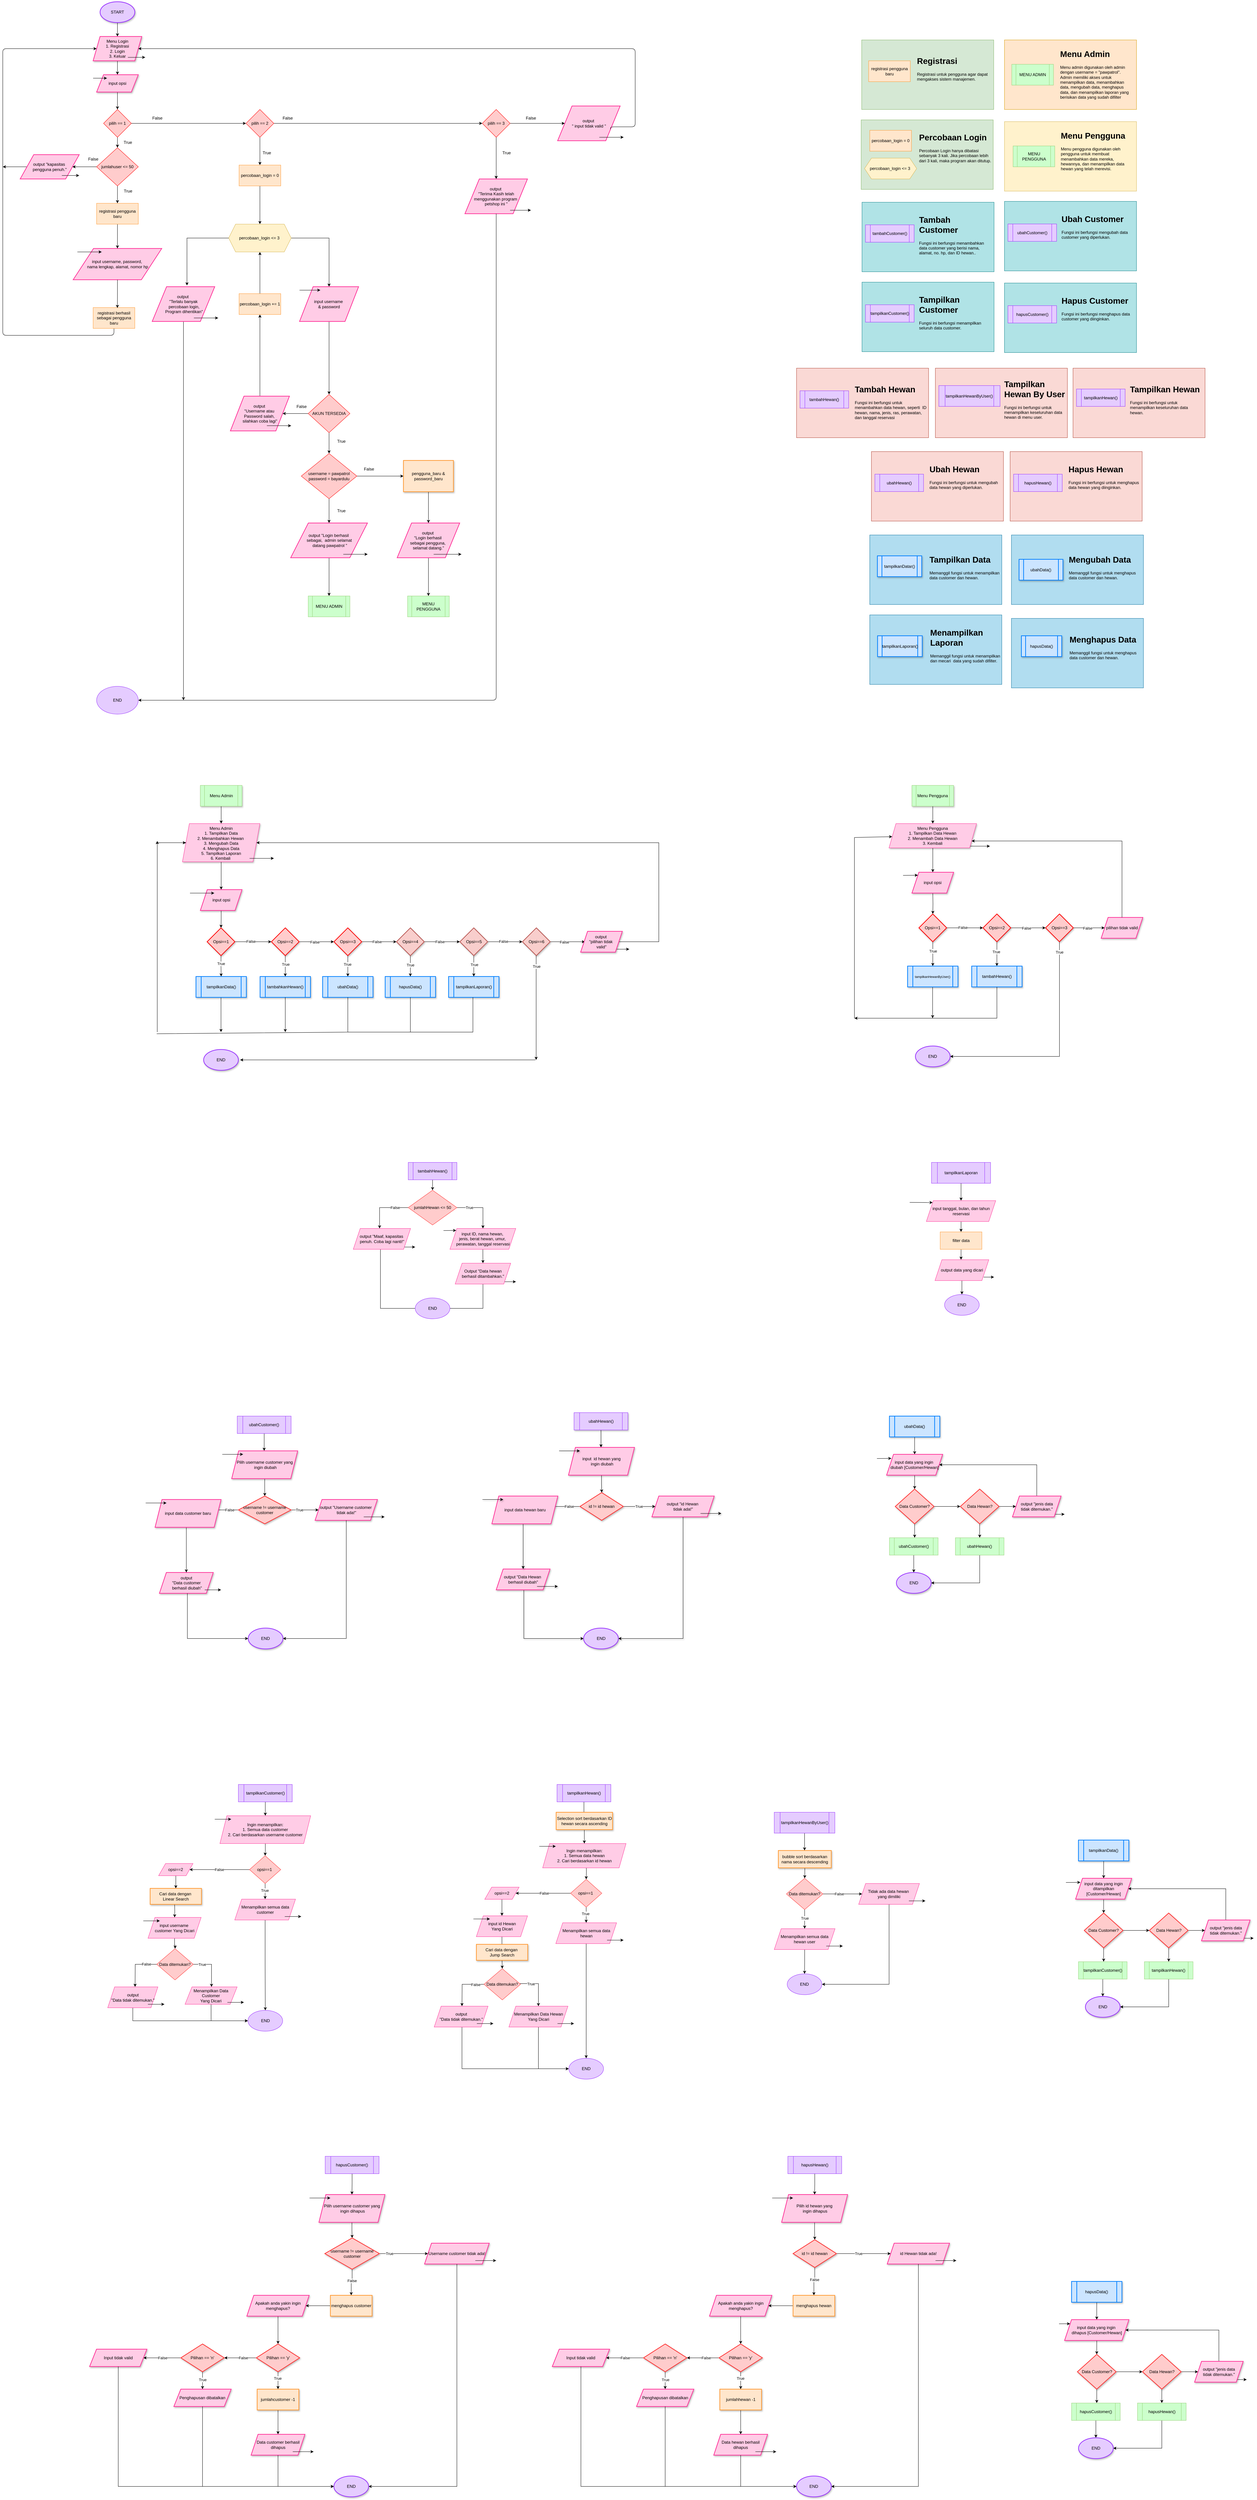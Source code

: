 <mxfile version="28.2.8" pages="2">
  <diagram id="FefDWBaQlUwgcq6p-n2y" name="Flowchart">
    <mxGraphModel grid="1" page="1" gridSize="10" guides="1" tooltips="1" connect="1" arrows="1" fold="1" pageScale="1" pageWidth="850" pageHeight="1100" math="0" shadow="0">
      <root>
        <mxCell id="0" />
        <mxCell id="1" parent="0" />
        <mxCell id="kTCFsRzS2SGjxPNvN--O-6" style="edgeStyle=orthogonalEdgeStyle;rounded=1;orthogonalLoop=1;jettySize=auto;html=1;exitX=1;exitY=0.5;exitDx=0;exitDy=0;entryX=0;entryY=0.5;entryDx=0;entryDy=0;" edge="1" parent="1" source="WGFKa5A3ILm1g8Ws_Rq3-4" target="kTCFsRzS2SGjxPNvN--O-5">
          <mxGeometry relative="1" as="geometry" />
        </mxCell>
        <mxCell id="GqIOpusUxmnsHTRb35qK-7" value="" style="edgeStyle=orthogonalEdgeStyle;rounded=1;orthogonalLoop=1;jettySize=auto;html=1;" edge="1" parent="1" source="WGFKa5A3ILm1g8Ws_Rq3-4" target="GqIOpusUxmnsHTRb35qK-6">
          <mxGeometry relative="1" as="geometry" />
        </mxCell>
        <mxCell id="WGFKa5A3ILm1g8Ws_Rq3-4" value="pilih == 1" style="rhombus;whiteSpace=wrap;html=1;fillColor=#FFCCCC;strokeColor=#FF0000;rounded=0;" vertex="1" parent="1">
          <mxGeometry x="400" y="400" width="80" height="80" as="geometry" />
        </mxCell>
        <mxCell id="kTCFsRzS2SGjxPNvN--O-1" value="input&amp;nbsp;&lt;span style=&quot;background-color: transparent; color: light-dark(rgb(0, 0, 0), rgb(255, 255, 255));&quot;&gt;username,&lt;/span&gt;&lt;span style=&quot;background-color: transparent; color: light-dark(rgb(0, 0, 0), rgb(255, 255, 255));&quot;&gt;&amp;nbsp;password,&amp;nbsp;&lt;/span&gt;&lt;div&gt;&lt;span style=&quot;background-color: transparent; color: light-dark(rgb(0, 0, 0), rgb(255, 255, 255));&quot;&gt;nama lengkap, alamat, nomor hp&lt;/span&gt;&lt;/div&gt;" style="shape=parallelogram;html=1;strokeWidth=2;perimeter=parallelogramPerimeter;whiteSpace=wrap;rounded=0;arcSize=12;size=0.23;fillColor=#FFCCE6;strokeColor=#FF3399;" vertex="1" parent="1">
          <mxGeometry x="312.5" y="800" width="255" height="90" as="geometry" />
        </mxCell>
        <mxCell id="5fkRjXRHGFC-vEdVIcNM-1" style="edgeStyle=orthogonalEdgeStyle;rounded=1;orthogonalLoop=1;jettySize=auto;html=1;exitX=0.5;exitY=1;exitDx=0;exitDy=0;entryX=0.5;entryY=0;entryDx=0;entryDy=0;" edge="1" parent="1" source="kTCFsRzS2SGjxPNvN--O-5" target="BkTA1rFJATQWOww_pqdA-7">
          <mxGeometry relative="1" as="geometry" />
        </mxCell>
        <mxCell id="WAqWC5dXHU8QIvfoeytL-6" style="edgeStyle=orthogonalEdgeStyle;rounded=1;orthogonalLoop=1;jettySize=auto;html=1;exitX=1;exitY=0.5;exitDx=0;exitDy=0;entryX=0;entryY=0.5;entryDx=0;entryDy=0;" edge="1" parent="1" source="kTCFsRzS2SGjxPNvN--O-5" target="WAqWC5dXHU8QIvfoeytL-5">
          <mxGeometry relative="1" as="geometry" />
        </mxCell>
        <mxCell id="kTCFsRzS2SGjxPNvN--O-5" value="pilih == 2" style="rhombus;whiteSpace=wrap;html=1;fillColor=#FFCCCC;strokeColor=#FF0000;rounded=0;" vertex="1" parent="1">
          <mxGeometry x="810" y="400" width="80" height="80" as="geometry" />
        </mxCell>
        <mxCell id="dUcthm7WZjBeY3SveAUl-18" style="edgeStyle=orthogonalEdgeStyle;rounded=0;orthogonalLoop=1;jettySize=auto;html=1;entryX=0.5;entryY=0;entryDx=0;entryDy=0;" edge="1" parent="1" source="BkTA1rFJATQWOww_pqdA-3" target="IGN_vdbDmE5IbCvixLgF-2">
          <mxGeometry relative="1" as="geometry" />
        </mxCell>
        <mxCell id="BkTA1rFJATQWOww_pqdA-3" value="percobaan_login &amp;lt;= 3&amp;nbsp;" style="shape=hexagon;perimeter=hexagonPerimeter2;whiteSpace=wrap;html=1;fixedSize=1;rounded=0;fillColor=#fff2cc;strokeColor=#d6b656;" vertex="1" parent="1">
          <mxGeometry x="760" y="730" width="180" height="80" as="geometry" />
        </mxCell>
        <mxCell id="BkTA1rFJATQWOww_pqdA-27" value="" style="edgeStyle=orthogonalEdgeStyle;rounded=1;orthogonalLoop=1;jettySize=auto;html=1;" edge="1" parent="1" source="BkTA1rFJATQWOww_pqdA-7" target="BkTA1rFJATQWOww_pqdA-3">
          <mxGeometry relative="1" as="geometry" />
        </mxCell>
        <mxCell id="BkTA1rFJATQWOww_pqdA-7" value="percobaan_login = 0" style="rounded=0;whiteSpace=wrap;html=1;strokeColor=#FF9933;fillColor=#FFE6CC;" vertex="1" parent="1">
          <mxGeometry x="790" y="560" width="120" height="60" as="geometry" />
        </mxCell>
        <mxCell id="dUcthm7WZjBeY3SveAUl-13" style="edgeStyle=orthogonalEdgeStyle;rounded=0;orthogonalLoop=1;jettySize=auto;html=1;" edge="1" parent="1" source="BkTA1rFJATQWOww_pqdA-14">
          <mxGeometry relative="1" as="geometry">
            <mxPoint x="630" y="2100" as="targetPoint" />
            <Array as="points">
              <mxPoint x="630" y="2090" />
            </Array>
          </mxGeometry>
        </mxCell>
        <mxCell id="BkTA1rFJATQWOww_pqdA-14" value="output&amp;nbsp;&lt;div&gt;&quot;Terlalu banyak&lt;/div&gt;&lt;div&gt;&amp;nbsp;percobaan login,&lt;/div&gt;&lt;div&gt;&amp;nbsp;Program dihentikan&quot;&lt;/div&gt;" style="shape=parallelogram;html=1;strokeWidth=2;perimeter=parallelogramPerimeter;whiteSpace=wrap;rounded=0;arcSize=12;size=0.23;fillColor=#FFCCE6;strokeColor=#FF3399;" vertex="1" parent="1">
          <mxGeometry x="540" y="910" width="180" height="100" as="geometry" />
        </mxCell>
        <mxCell id="BkTA1rFJATQWOww_pqdA-16" value="END" style="ellipse;whiteSpace=wrap;html=1;rounded=1;fillColor=#E5CCFF;strokeColor=#9933FF;" vertex="1" parent="1">
          <mxGeometry x="380" y="2060.002" width="120" height="80" as="geometry" />
        </mxCell>
        <mxCell id="TYRc2fW6bbKFDIMmHtEb-2" style="edgeStyle=orthogonalEdgeStyle;rounded=0;orthogonalLoop=1;jettySize=auto;html=1;exitX=0.5;exitY=0;exitDx=0;exitDy=0;entryX=0.5;entryY=1;entryDx=0;entryDy=0;" edge="1" parent="1" source="BkTA1rFJATQWOww_pqdA-33" target="zOBfL6AUY9TSXzOepJmh-2">
          <mxGeometry relative="1" as="geometry" />
        </mxCell>
        <mxCell id="BkTA1rFJATQWOww_pqdA-33" value="output&amp;nbsp;&lt;div&gt;&quot;Username atau&amp;nbsp;&lt;/div&gt;&lt;div&gt;Password salah,&amp;nbsp;&lt;/div&gt;&lt;div&gt;silahkan coba lagi&quot;&lt;/div&gt;" style="shape=parallelogram;html=1;strokeWidth=2;perimeter=parallelogramPerimeter;whiteSpace=wrap;rounded=0;arcSize=12;size=0.23;fillColor=#FFCCE6;strokeColor=#FF3399;" vertex="1" parent="1">
          <mxGeometry x="765" y="1225" width="170" height="100" as="geometry" />
        </mxCell>
        <mxCell id="ba6c0RpfKHp4X5wGSwr2-2" style="edgeStyle=orthogonalEdgeStyle;rounded=0;orthogonalLoop=1;jettySize=auto;html=1;" edge="1" parent="1" source="zOBfL6AUY9TSXzOepJmh-2" target="BkTA1rFJATQWOww_pqdA-3">
          <mxGeometry relative="1" as="geometry" />
        </mxCell>
        <mxCell id="zOBfL6AUY9TSXzOepJmh-2" value="percobaan_login += 1" style="rounded=0;whiteSpace=wrap;html=1;fillColor=#FFE6CC;strokeColor=#FF9933;" vertex="1" parent="1">
          <mxGeometry x="790" y="930" width="120" height="60" as="geometry" />
        </mxCell>
        <mxCell id="5fkRjXRHGFC-vEdVIcNM-9" value="" style="edgeStyle=orthogonalEdgeStyle;rounded=1;orthogonalLoop=1;jettySize=auto;html=1;" edge="1" parent="1" source="IGN_vdbDmE5IbCvixLgF-2" target="5fkRjXRHGFC-vEdVIcNM-8">
          <mxGeometry relative="1" as="geometry">
            <Array as="points">
              <mxPoint x="1049" y="1275" />
            </Array>
          </mxGeometry>
        </mxCell>
        <mxCell id="IGN_vdbDmE5IbCvixLgF-2" value="input&amp;nbsp;&lt;span style=&quot;background-color: transparent; color: light-dark(rgb(0, 0, 0), rgb(255, 255, 255));&quot;&gt;username&amp;nbsp;&lt;/span&gt;&lt;div&gt;&lt;span style=&quot;background-color: transparent; color: light-dark(rgb(0, 0, 0), rgb(255, 255, 255));&quot;&gt;&amp;amp; password&lt;/span&gt;&lt;/div&gt;" style="shape=parallelogram;html=1;strokeWidth=2;perimeter=parallelogramPerimeter;whiteSpace=wrap;rounded=0;arcSize=12;size=0.23;fillColor=#FFCCE6;strokeColor=#FF3399;" vertex="1" parent="1">
          <mxGeometry x="964" y="910" width="170" height="100" as="geometry" />
        </mxCell>
        <mxCell id="5fkRjXRHGFC-vEdVIcNM-10" style="edgeStyle=orthogonalEdgeStyle;rounded=1;orthogonalLoop=1;jettySize=auto;html=1;exitX=0;exitY=0.5;exitDx=0;exitDy=0;entryX=1;entryY=0.5;entryDx=0;entryDy=0;" edge="1" parent="1" source="5fkRjXRHGFC-vEdVIcNM-8" target="BkTA1rFJATQWOww_pqdA-33">
          <mxGeometry relative="1" as="geometry" />
        </mxCell>
        <mxCell id="dUcthm7WZjBeY3SveAUl-29" style="edgeStyle=orthogonalEdgeStyle;rounded=0;orthogonalLoop=1;jettySize=auto;html=1;entryX=0.5;entryY=0;entryDx=0;entryDy=0;" edge="1" parent="1" source="5fkRjXRHGFC-vEdVIcNM-8">
          <mxGeometry relative="1" as="geometry">
            <mxPoint x="1049" y="1390" as="targetPoint" />
          </mxGeometry>
        </mxCell>
        <mxCell id="5fkRjXRHGFC-vEdVIcNM-8" value="AKUN TERSEDIA" style="rhombus;whiteSpace=wrap;html=1;fillColor=#FFCCCC;strokeColor=#FF0000;rounded=0;" vertex="1" parent="1">
          <mxGeometry x="989" y="1220" width="120" height="110" as="geometry" />
        </mxCell>
        <mxCell id="dUcthm7WZjBeY3SveAUl-38" style="edgeStyle=orthogonalEdgeStyle;rounded=0;orthogonalLoop=1;jettySize=auto;html=1;entryX=0.5;entryY=0;entryDx=0;entryDy=0;" edge="1" parent="1" source="5fkRjXRHGFC-vEdVIcNM-22" target="WAqWC5dXHU8QIvfoeytL-3">
          <mxGeometry relative="1" as="geometry" />
        </mxCell>
        <mxCell id="5fkRjXRHGFC-vEdVIcNM-22" value="output&amp;nbsp;&lt;div&gt;&quot;Login berhasil&amp;nbsp;&lt;/div&gt;&lt;div&gt;sebagai pengguna,&amp;nbsp;&lt;/div&gt;&lt;div&gt;&lt;span style=&quot;background-color: transparent; color: light-dark(rgb(0, 0, 0), rgb(255, 255, 255));&quot;&gt;selamat&lt;/span&gt;&lt;span style=&quot;background-color: transparent; color: light-dark(rgb(0, 0, 0), rgb(255, 255, 255));&quot;&gt;&amp;nbsp;datang.&lt;/span&gt;&lt;span style=&quot;background-color: transparent; color: light-dark(rgb(0, 0, 0), rgb(255, 255, 255));&quot;&gt;&quot;&lt;/span&gt;&lt;/div&gt;" style="shape=parallelogram;html=1;strokeWidth=2;perimeter=parallelogramPerimeter;whiteSpace=wrap;rounded=0;arcSize=12;size=0.23;fillColor=#FFCCE6;strokeColor=#FF3399;" vertex="1" parent="1">
          <mxGeometry x="1245" y="1590" width="180" height="100" as="geometry" />
        </mxCell>
        <mxCell id="WAqWC5dXHU8QIvfoeytL-3" value="MENU PENGGUNA" style="shape=process;whiteSpace=wrap;html=1;backgroundOutline=1;fillColor=#CCFFCC;rounded=0;strokeColor=#97D077;" vertex="1" parent="1">
          <mxGeometry x="1275" y="1800" width="120" height="60" as="geometry" />
        </mxCell>
        <mxCell id="WAqWC5dXHU8QIvfoeytL-8" style="edgeStyle=orthogonalEdgeStyle;rounded=1;orthogonalLoop=1;jettySize=auto;html=1;exitX=0.5;exitY=1;exitDx=0;exitDy=0;" edge="1" parent="1" source="WAqWC5dXHU8QIvfoeytL-5" target="WAqWC5dXHU8QIvfoeytL-7">
          <mxGeometry relative="1" as="geometry" />
        </mxCell>
        <mxCell id="UrAMfg5zWOG8u9Mk6wa0-1" style="edgeStyle=orthogonalEdgeStyle;rounded=1;orthogonalLoop=1;jettySize=auto;html=1;entryX=0.5;entryY=0;entryDx=0;entryDy=0;" edge="1" parent="1" source="WAqWC5dXHU8QIvfoeytL-5" target="WAqWC5dXHU8QIvfoeytL-7">
          <mxGeometry relative="1" as="geometry" />
        </mxCell>
        <mxCell id="t_WGj7whDtWNZ_SXQKLY-2" value="" style="edgeStyle=orthogonalEdgeStyle;rounded=1;orthogonalLoop=1;jettySize=auto;html=1;" edge="1" parent="1" source="auLrO9RY4HXhn0hgR3kY-1" target="t_WGj7whDtWNZ_SXQKLY-1">
          <mxGeometry relative="1" as="geometry" />
        </mxCell>
        <mxCell id="WAqWC5dXHU8QIvfoeytL-7" value="output&amp;nbsp;&lt;div&gt;&quot;Terima Kasih telah menggunakan program&amp;nbsp;&lt;/div&gt;&lt;div&gt;petshop ini&lt;span style=&quot;background-color: transparent; color: light-dark(rgb(0, 0, 0), rgb(255, 255, 255));&quot;&gt;&amp;nbsp;&lt;/span&gt;&lt;span style=&quot;background-color: transparent; color: light-dark(rgb(0, 0, 0), rgb(255, 255, 255));&quot;&gt;&quot;&lt;/span&gt;&lt;/div&gt;" style="shape=parallelogram;html=1;strokeWidth=2;perimeter=parallelogramPerimeter;whiteSpace=wrap;rounded=0;arcSize=12;size=0.23;fillColor=#FFCCE6;strokeColor=#FF3399;" vertex="1" parent="1">
          <mxGeometry x="1440" y="600" width="180" height="100" as="geometry" />
        </mxCell>
        <mxCell id="WAqWC5dXHU8QIvfoeytL-11" value="" style="endArrow=classic;html=1;rounded=1;" edge="1" parent="1">
          <mxGeometry width="50" height="50" relative="1" as="geometry">
            <mxPoint x="1570" y="690" as="sourcePoint" />
            <mxPoint x="1630" y="690" as="targetPoint" />
          </mxGeometry>
        </mxCell>
        <mxCell id="WAqWC5dXHU8QIvfoeytL-12" value="True" style="text;html=1;align=center;verticalAlign=middle;whiteSpace=wrap;rounded=1;" vertex="1" parent="1">
          <mxGeometry x="440" y="480" width="60" height="30" as="geometry" />
        </mxCell>
        <mxCell id="DAyHQwH7wr2phk7b_Ucu-1" value="False" style="text;html=1;align=center;verticalAlign=middle;whiteSpace=wrap;rounded=1;" vertex="1" parent="1">
          <mxGeometry x="525" y="410" width="60" height="30" as="geometry" />
        </mxCell>
        <mxCell id="DAyHQwH7wr2phk7b_Ucu-2" value="False" style="text;html=1;align=center;verticalAlign=middle;whiteSpace=wrap;rounded=1;" vertex="1" parent="1">
          <mxGeometry x="900" y="410" width="60" height="30" as="geometry" />
        </mxCell>
        <mxCell id="DAyHQwH7wr2phk7b_Ucu-3" value="True" style="text;html=1;align=center;verticalAlign=middle;whiteSpace=wrap;rounded=1;" vertex="1" parent="1">
          <mxGeometry x="840" y="510" width="60" height="30" as="geometry" />
        </mxCell>
        <mxCell id="DAyHQwH7wr2phk7b_Ucu-5" value="False" style="text;html=1;align=center;verticalAlign=middle;whiteSpace=wrap;rounded=1;" vertex="1" parent="1">
          <mxGeometry x="1600" y="410" width="60" height="30" as="geometry" />
        </mxCell>
        <mxCell id="QnofTfZ3_4MNjuNKp3YF-1" style="edgeStyle=orthogonalEdgeStyle;rounded=0;orthogonalLoop=1;jettySize=auto;html=1;entryX=0.5;entryY=0;entryDx=0;entryDy=0;" edge="1" parent="1" source="t_WGj7whDtWNZ_SXQKLY-1" target="QnofTfZ3_4MNjuNKp3YF-2">
          <mxGeometry relative="1" as="geometry">
            <mxPoint x="440" y="290" as="targetPoint" />
          </mxGeometry>
        </mxCell>
        <mxCell id="t_WGj7whDtWNZ_SXQKLY-1" value="&lt;div&gt;Menu Login&lt;/div&gt;1. Registrasi&lt;div&gt;2. Login&lt;/div&gt;&lt;div&gt;3. Keluar&lt;/div&gt;" style="shape=parallelogram;perimeter=parallelogramPerimeter;whiteSpace=wrap;html=1;fixedSize=1;fillColor=#FFCCE6;strokeColor=#FF3399;strokeWidth=2;shadow=1;rounded=0;" vertex="1" parent="1">
          <mxGeometry x="370" y="190" width="140" height="70" as="geometry" />
        </mxCell>
        <mxCell id="DAyHQwH7wr2phk7b_Ucu-9" value="True" style="text;html=1;align=center;verticalAlign=middle;whiteSpace=wrap;rounded=1;" vertex="1" parent="1">
          <mxGeometry x="1530" y="510" width="60" height="30" as="geometry" />
        </mxCell>
        <mxCell id="WAqWC5dXHU8QIvfoeytL-10" style="edgeStyle=orthogonalEdgeStyle;rounded=1;orthogonalLoop=1;jettySize=auto;html=1;exitX=0.5;exitY=1;exitDx=0;exitDy=0;entryX=1;entryY=0.5;entryDx=0;entryDy=0;" edge="1" parent="1" source="WAqWC5dXHU8QIvfoeytL-7" target="BkTA1rFJATQWOww_pqdA-16">
          <mxGeometry relative="1" as="geometry" />
        </mxCell>
        <mxCell id="fw-Dkt5grC2mR6McyDsN-23" style="edgeStyle=orthogonalEdgeStyle;rounded=0;orthogonalLoop=1;jettySize=auto;html=1;entryX=0;entryY=0.5;entryDx=0;entryDy=0;" edge="1" parent="1" source="WAqWC5dXHU8QIvfoeytL-5" target="DAyHQwH7wr2phk7b_Ucu-7">
          <mxGeometry relative="1" as="geometry" />
        </mxCell>
        <mxCell id="WAqWC5dXHU8QIvfoeytL-5" value="pilih == 3" style="rhombus;whiteSpace=wrap;html=1;fillColor=#FFCCCC;strokeColor=#FF0000;rounded=0;" vertex="1" parent="1">
          <mxGeometry x="1490" y="400" width="80" height="80" as="geometry" />
        </mxCell>
        <mxCell id="DAyHQwH7wr2phk7b_Ucu-7" value="output&amp;nbsp;&lt;div&gt;&quot; input tidak valid&lt;span style=&quot;background-color: transparent; color: light-dark(rgb(0, 0, 0), rgb(255, 255, 255));&quot;&gt;&amp;nbsp;&lt;/span&gt;&lt;span style=&quot;background-color: transparent; color: light-dark(rgb(0, 0, 0), rgb(255, 255, 255));&quot;&gt;&quot;&lt;/span&gt;&lt;/div&gt;" style="shape=parallelogram;html=1;strokeWidth=2;perimeter=parallelogramPerimeter;whiteSpace=wrap;rounded=0;arcSize=12;size=0.23;fillColor=#FFCCE6;strokeColor=#FF3399;" vertex="1" parent="1">
          <mxGeometry x="1706.75" y="390" width="180" height="100" as="geometry" />
        </mxCell>
        <mxCell id="auLrO9RY4HXhn0hgR3kY-1" value="START" style="strokeWidth=2;html=1;shape=mxgraph.flowchart.start_1;whiteSpace=wrap;shadow=1;strokeColor=#9933FF;fillColor=#E5CCFF;rounded=1;" vertex="1" parent="1">
          <mxGeometry x="390" y="90" width="100" height="60" as="geometry" />
        </mxCell>
        <mxCell id="1GTf2wimsxzN_o2xGQE2-1" style="edgeStyle=orthogonalEdgeStyle;rounded=1;orthogonalLoop=1;jettySize=auto;html=1;exitX=1;exitY=0.75;exitDx=0;exitDy=0;entryX=1;entryY=0.5;entryDx=0;entryDy=0;" edge="1" parent="1" source="DAyHQwH7wr2phk7b_Ucu-7" target="t_WGj7whDtWNZ_SXQKLY-1">
          <mxGeometry relative="1" as="geometry">
            <Array as="points">
              <mxPoint x="1859" y="450" />
              <mxPoint x="1930" y="450" />
              <mxPoint x="1930" y="225" />
            </Array>
          </mxGeometry>
        </mxCell>
        <mxCell id="GqIOpusUxmnsHTRb35qK-1" value="False" style="text;html=1;align=center;verticalAlign=middle;whiteSpace=wrap;rounded=1;" vertex="1" parent="1">
          <mxGeometry x="940" y="1240" width="60" height="30" as="geometry" />
        </mxCell>
        <mxCell id="GqIOpusUxmnsHTRb35qK-9" value="" style="edgeStyle=orthogonalEdgeStyle;rounded=1;orthogonalLoop=1;jettySize=auto;html=1;" edge="1" parent="1" source="GqIOpusUxmnsHTRb35qK-6" target="GqIOpusUxmnsHTRb35qK-8">
          <mxGeometry relative="1" as="geometry" />
        </mxCell>
        <mxCell id="dUcthm7WZjBeY3SveAUl-3" style="edgeStyle=orthogonalEdgeStyle;rounded=0;orthogonalLoop=1;jettySize=auto;html=1;entryX=1;entryY=0.5;entryDx=0;entryDy=0;" edge="1" parent="1" source="GqIOpusUxmnsHTRb35qK-6" target="dUcthm7WZjBeY3SveAUl-4">
          <mxGeometry relative="1" as="geometry">
            <mxPoint x="330" y="565" as="targetPoint" />
          </mxGeometry>
        </mxCell>
        <mxCell id="GqIOpusUxmnsHTRb35qK-6" value="jumlahuser &amp;lt;= 50" style="rhombus;whiteSpace=wrap;html=1;fillColor=#FFCCCC;strokeColor=#FF0000;rounded=0;" vertex="1" parent="1">
          <mxGeometry x="380" y="510" width="120" height="110" as="geometry" />
        </mxCell>
        <mxCell id="GqIOpusUxmnsHTRb35qK-10" value="" style="edgeStyle=orthogonalEdgeStyle;rounded=1;orthogonalLoop=1;jettySize=auto;html=1;" edge="1" parent="1" source="GqIOpusUxmnsHTRb35qK-8" target="kTCFsRzS2SGjxPNvN--O-1">
          <mxGeometry relative="1" as="geometry" />
        </mxCell>
        <mxCell id="GqIOpusUxmnsHTRb35qK-8" value="registrasi pengguna baru" style="rounded=0;whiteSpace=wrap;html=1;fillColor=#FFE6CC;strokeColor=#FF9933;" vertex="1" parent="1">
          <mxGeometry x="380" y="670" width="120" height="60" as="geometry" />
        </mxCell>
        <mxCell id="GqIOpusUxmnsHTRb35qK-13" style="edgeStyle=orthogonalEdgeStyle;rounded=1;orthogonalLoop=1;jettySize=auto;html=1;exitX=0.5;exitY=1;exitDx=0;exitDy=0;entryX=0;entryY=0.5;entryDx=0;entryDy=0;" edge="1" parent="1" source="GqIOpusUxmnsHTRb35qK-11" target="t_WGj7whDtWNZ_SXQKLY-1">
          <mxGeometry relative="1" as="geometry">
            <Array as="points">
              <mxPoint x="430" y="1050" />
              <mxPoint x="110" y="1050" />
              <mxPoint x="110" y="225" />
            </Array>
          </mxGeometry>
        </mxCell>
        <mxCell id="GqIOpusUxmnsHTRb35qK-11" value="registrasi berhasil sebagai pengguna baru" style="rounded=0;whiteSpace=wrap;html=1;fillColor=#FFE6CC;strokeColor=#FF9933;" vertex="1" parent="1">
          <mxGeometry x="370" y="970" width="120" height="60" as="geometry" />
        </mxCell>
        <mxCell id="GqIOpusUxmnsHTRb35qK-14" style="edgeStyle=orthogonalEdgeStyle;rounded=1;orthogonalLoop=1;jettySize=auto;html=1;exitX=0.5;exitY=1;exitDx=0;exitDy=0;entryX=0.582;entryY=0.022;entryDx=0;entryDy=0;entryPerimeter=0;" edge="1" parent="1" source="kTCFsRzS2SGjxPNvN--O-1" target="GqIOpusUxmnsHTRb35qK-11">
          <mxGeometry relative="1" as="geometry" />
        </mxCell>
        <mxCell id="dUcthm7WZjBeY3SveAUl-8" style="edgeStyle=orthogonalEdgeStyle;rounded=0;orthogonalLoop=1;jettySize=auto;html=1;" edge="1" parent="1" source="dUcthm7WZjBeY3SveAUl-4">
          <mxGeometry relative="1" as="geometry">
            <mxPoint x="110" y="565" as="targetPoint" />
          </mxGeometry>
        </mxCell>
        <mxCell id="dUcthm7WZjBeY3SveAUl-4" value="output &quot;kapasitas&amp;nbsp;&lt;div&gt;pengguna penuh.&quot;&lt;/div&gt;" style="shape=parallelogram;html=1;strokeWidth=2;perimeter=parallelogramPerimeter;whiteSpace=wrap;rounded=0;arcSize=12;size=0.23;fillColor=#FFCCE6;strokeColor=#FF3399;" vertex="1" parent="1">
          <mxGeometry x="160" y="530" width="170" height="70" as="geometry" />
        </mxCell>
        <mxCell id="dUcthm7WZjBeY3SveAUl-10" value="" style="endArrow=classic;html=1;rounded=0;" edge="1" parent="1">
          <mxGeometry width="50" height="50" relative="1" as="geometry">
            <mxPoint x="324.75" y="810" as="sourcePoint" />
            <mxPoint x="394.75" y="810" as="targetPoint" />
          </mxGeometry>
        </mxCell>
        <mxCell id="dUcthm7WZjBeY3SveAUl-12" style="edgeStyle=orthogonalEdgeStyle;rounded=0;orthogonalLoop=1;jettySize=auto;html=1;entryX=0.556;entryY=-0.035;entryDx=0;entryDy=0;entryPerimeter=0;" edge="1" parent="1" source="BkTA1rFJATQWOww_pqdA-3" target="BkTA1rFJATQWOww_pqdA-14">
          <mxGeometry relative="1" as="geometry" />
        </mxCell>
        <mxCell id="dUcthm7WZjBeY3SveAUl-14" value="True" style="text;html=1;align=center;verticalAlign=middle;resizable=0;points=[];autosize=1;strokeColor=none;fillColor=none;" vertex="1" parent="1">
          <mxGeometry x="445" y="620" width="50" height="30" as="geometry" />
        </mxCell>
        <mxCell id="dUcthm7WZjBeY3SveAUl-15" value="False" style="text;html=1;align=center;verticalAlign=middle;resizable=0;points=[];autosize=1;strokeColor=none;fillColor=none;" vertex="1" parent="1">
          <mxGeometry x="345" y="528" width="50" height="30" as="geometry" />
        </mxCell>
        <mxCell id="dUcthm7WZjBeY3SveAUl-17" value="" style="endArrow=classic;html=1;rounded=0;" edge="1" parent="1">
          <mxGeometry width="50" height="50" relative="1" as="geometry">
            <mxPoint x="280" y="590" as="sourcePoint" />
            <mxPoint x="330" y="590" as="targetPoint" />
          </mxGeometry>
        </mxCell>
        <mxCell id="dUcthm7WZjBeY3SveAUl-30" style="edgeStyle=orthogonalEdgeStyle;rounded=0;orthogonalLoop=1;jettySize=auto;html=1;entryX=0.5;entryY=0;entryDx=0;entryDy=0;" edge="1" parent="1" source="dUcthm7WZjBeY3SveAUl-31" target="dUcthm7WZjBeY3SveAUl-32">
          <mxGeometry relative="1" as="geometry" />
        </mxCell>
        <mxCell id="dUcthm7WZjBeY3SveAUl-31" value="output&amp;nbsp;&lt;span style=&quot;background-color: transparent; color: light-dark(rgb(0, 0, 0), rgb(255, 255, 255));&quot;&gt;&quot;Login berhasil&amp;nbsp;&lt;/span&gt;&lt;div&gt;&lt;span style=&quot;background-color: transparent; color: light-dark(rgb(0, 0, 0), rgb(255, 255, 255));&quot;&gt;sebagai,&amp;nbsp;&lt;/span&gt;&lt;span style=&quot;background-color: transparent; color: light-dark(rgb(0, 0, 0), rgb(255, 255, 255));&quot;&gt;&amp;nbsp;admin&amp;nbsp;&lt;/span&gt;&lt;span style=&quot;background-color: transparent; color: light-dark(rgb(0, 0, 0), rgb(255, 255, 255));&quot;&gt;selamat&lt;/span&gt;&lt;/div&gt;&lt;div&gt;&lt;span style=&quot;background-color: transparent; color: light-dark(rgb(0, 0, 0), rgb(255, 255, 255));&quot;&gt;&amp;nbsp;datang pawpatrol&amp;nbsp;&lt;/span&gt;&lt;span style=&quot;background-color: transparent; color: light-dark(rgb(0, 0, 0), rgb(255, 255, 255));&quot;&gt;&quot;&lt;/span&gt;&lt;/div&gt;" style="shape=parallelogram;html=1;strokeWidth=2;perimeter=parallelogramPerimeter;whiteSpace=wrap;rounded=0;arcSize=12;size=0.23;fillColor=#FFCCE6;strokeColor=#FF3399;" vertex="1" parent="1">
          <mxGeometry x="938.5" y="1590" width="221" height="100" as="geometry" />
        </mxCell>
        <mxCell id="dUcthm7WZjBeY3SveAUl-32" value="MENU ADMIN" style="shape=process;whiteSpace=wrap;html=1;backgroundOutline=1;rounded=0;fillColor=#CCFFCC;strokeColor=#97D077;" vertex="1" parent="1">
          <mxGeometry x="989" y="1800" width="120" height="60" as="geometry" />
        </mxCell>
        <mxCell id="dUcthm7WZjBeY3SveAUl-33" value="True" style="text;html=1;align=center;verticalAlign=middle;resizable=0;points=[];autosize=1;strokeColor=none;fillColor=none;" vertex="1" parent="1">
          <mxGeometry x="1059" y="1340" width="50" height="30" as="geometry" />
        </mxCell>
        <mxCell id="dUcthm7WZjBeY3SveAUl-35" style="edgeStyle=orthogonalEdgeStyle;rounded=0;orthogonalLoop=1;jettySize=auto;html=1;entryX=0.5;entryY=0;entryDx=0;entryDy=0;" edge="1" parent="1" source="dUcthm7WZjBeY3SveAUl-34" target="dUcthm7WZjBeY3SveAUl-31">
          <mxGeometry relative="1" as="geometry" />
        </mxCell>
        <mxCell id="OEmXZxtR8yDGG8L4QjC0-4" style="edgeStyle=orthogonalEdgeStyle;rounded=0;orthogonalLoop=1;jettySize=auto;html=1;exitX=1;exitY=0.5;exitDx=0;exitDy=0;entryX=0;entryY=0.5;entryDx=0;entryDy=0;" edge="1" parent="1" source="dUcthm7WZjBeY3SveAUl-34" target="OEmXZxtR8yDGG8L4QjC0-1">
          <mxGeometry relative="1" as="geometry" />
        </mxCell>
        <mxCell id="dUcthm7WZjBeY3SveAUl-34" value="username = pawpatrol&lt;div&gt;password = bayardulu&lt;/div&gt;" style="rhombus;whiteSpace=wrap;html=1;rounded=0;strokeColor=#FF0000;align=center;verticalAlign=middle;fontFamily=Helvetica;fontSize=12;fontColor=default;fillColor=#FFCCCC;" vertex="1" parent="1">
          <mxGeometry x="969" y="1390" width="160" height="130" as="geometry" />
        </mxCell>
        <mxCell id="dUcthm7WZjBeY3SveAUl-40" value="True" style="text;html=1;align=center;verticalAlign=middle;resizable=0;points=[];autosize=1;strokeColor=none;fillColor=none;" vertex="1" parent="1">
          <mxGeometry x="1059" y="1540" width="50" height="30" as="geometry" />
        </mxCell>
        <mxCell id="dUcthm7WZjBeY3SveAUl-41" value="False" style="text;html=1;align=center;verticalAlign=middle;whiteSpace=wrap;rounded=1;" vertex="1" parent="1">
          <mxGeometry x="1134" y="1420" width="60" height="30" as="geometry" />
        </mxCell>
        <mxCell id="dUcthm7WZjBeY3SveAUl-42" value="" style="endArrow=classic;html=1;rounded=0;" edge="1" parent="1">
          <mxGeometry width="50" height="50" relative="1" as="geometry">
            <mxPoint x="1090" y="1680" as="sourcePoint" />
            <mxPoint x="1160" y="1680" as="targetPoint" />
          </mxGeometry>
        </mxCell>
        <mxCell id="dUcthm7WZjBeY3SveAUl-43" value="" style="endArrow=classic;html=1;rounded=0;" edge="1" parent="1">
          <mxGeometry width="50" height="50" relative="1" as="geometry">
            <mxPoint x="1350" y="1680" as="sourcePoint" />
            <mxPoint x="1430" y="1680" as="targetPoint" />
          </mxGeometry>
        </mxCell>
        <mxCell id="dUcthm7WZjBeY3SveAUl-44" value="" style="endArrow=classic;html=1;rounded=0;" edge="1" parent="1">
          <mxGeometry width="50" height="50" relative="1" as="geometry">
            <mxPoint x="870" y="1310" as="sourcePoint" />
            <mxPoint x="940" y="1310" as="targetPoint" />
          </mxGeometry>
        </mxCell>
        <mxCell id="dUcthm7WZjBeY3SveAUl-45" value="" style="endArrow=classic;html=1;rounded=0;" edge="1" parent="1">
          <mxGeometry width="50" height="50" relative="1" as="geometry">
            <mxPoint x="964" y="920" as="sourcePoint" />
            <mxPoint x="1024" y="920" as="targetPoint" />
          </mxGeometry>
        </mxCell>
        <mxCell id="dUcthm7WZjBeY3SveAUl-46" value="" style="endArrow=classic;html=1;rounded=0;" edge="1" parent="1">
          <mxGeometry width="50" height="50" relative="1" as="geometry">
            <mxPoint x="660" y="1000" as="sourcePoint" />
            <mxPoint x="730" y="1000" as="targetPoint" />
          </mxGeometry>
        </mxCell>
        <mxCell id="QnofTfZ3_4MNjuNKp3YF-4" style="edgeStyle=orthogonalEdgeStyle;rounded=0;orthogonalLoop=1;jettySize=auto;html=1;entryX=0.5;entryY=0;entryDx=0;entryDy=0;" edge="1" parent="1" source="QnofTfZ3_4MNjuNKp3YF-2" target="WGFKa5A3ILm1g8Ws_Rq3-4">
          <mxGeometry relative="1" as="geometry" />
        </mxCell>
        <mxCell id="QnofTfZ3_4MNjuNKp3YF-2" value="input opsi" style="shape=parallelogram;perimeter=parallelogramPerimeter;whiteSpace=wrap;html=1;fixedSize=1;rounded=0;shadow=1;strokeColor=#FF3399;strokeWidth=2;align=center;verticalAlign=middle;fontFamily=Helvetica;fontSize=12;fontColor=default;fillColor=#FFCCE6;" vertex="1" parent="1">
          <mxGeometry x="380" y="300" width="120" height="50" as="geometry" />
        </mxCell>
        <mxCell id="QnofTfZ3_4MNjuNKp3YF-5" value="" style="endArrow=classic;html=1;rounded=0;" edge="1" parent="1">
          <mxGeometry width="50" height="50" relative="1" as="geometry">
            <mxPoint x="470" y="250" as="sourcePoint" />
            <mxPoint x="520" y="250" as="targetPoint" />
          </mxGeometry>
        </mxCell>
        <mxCell id="QnofTfZ3_4MNjuNKp3YF-8" value="" style="endArrow=classic;html=1;rounded=0;entryX=0.25;entryY=0.2;entryDx=0;entryDy=0;entryPerimeter=0;" edge="1" parent="1" target="QnofTfZ3_4MNjuNKp3YF-2">
          <mxGeometry width="50" height="50" relative="1" as="geometry">
            <mxPoint x="370" y="310" as="sourcePoint" />
            <mxPoint x="420" y="260" as="targetPoint" />
          </mxGeometry>
        </mxCell>
        <mxCell id="ClJgnw6vTi-d_eeJ4Fy6-2" value="" style="endArrow=classic;html=1;rounded=0;" edge="1" parent="1">
          <mxGeometry width="50" height="50" relative="1" as="geometry">
            <mxPoint x="1826.75" y="480" as="sourcePoint" />
            <mxPoint x="1896.75" y="480" as="targetPoint" />
          </mxGeometry>
        </mxCell>
        <mxCell id="3vmuXIG5i8YdK94iF34Q-1" value="" style="edgeStyle=orthogonalEdgeStyle;rounded=0;orthogonalLoop=1;jettySize=auto;html=1;" edge="1" parent="1" source="3vmuXIG5i8YdK94iF34Q-2" target="3vmuXIG5i8YdK94iF34Q-6">
          <mxGeometry relative="1" as="geometry" />
        </mxCell>
        <mxCell id="3vmuXIG5i8YdK94iF34Q-2" value="Menu Admin" style="shape=process;whiteSpace=wrap;html=1;backgroundOutline=1;shadow=1;strokeColor=#97D077;fillColor=#CCFFCC;" vertex="1" parent="1">
          <mxGeometry x="678.5" y="2345" width="120" height="60" as="geometry" />
        </mxCell>
        <mxCell id="3vmuXIG5i8YdK94iF34Q-3" style="edgeStyle=orthogonalEdgeStyle;rounded=0;orthogonalLoop=1;jettySize=auto;html=1;entryX=0.5;entryY=0;entryDx=0;entryDy=0;" edge="1" parent="1" source="3vmuXIG5i8YdK94iF34Q-6" target="3vmuXIG5i8YdK94iF34Q-47">
          <mxGeometry relative="1" as="geometry" />
        </mxCell>
        <mxCell id="3vmuXIG5i8YdK94iF34Q-4" style="edgeStyle=orthogonalEdgeStyle;rounded=0;orthogonalLoop=1;jettySize=auto;html=1;exitX=0;exitY=0.5;exitDx=0;exitDy=0;" edge="1" parent="1" source="3vmuXIG5i8YdK94iF34Q-6">
          <mxGeometry relative="1" as="geometry">
            <mxPoint x="633" y="2510" as="targetPoint" />
          </mxGeometry>
        </mxCell>
        <mxCell id="3vmuXIG5i8YdK94iF34Q-6" value="&lt;div&gt;&lt;span style=&quot;background-color: transparent; color: light-dark(rgb(0, 0, 0), rgb(255, 255, 255));&quot;&gt;Menu Admin&lt;/span&gt;&lt;/div&gt;&lt;div&gt;&lt;span style=&quot;background-color: transparent; color: light-dark(rgb(0, 0, 0), rgb(255, 255, 255));&quot;&gt;1. Tampilkan Data&lt;/span&gt;&lt;/div&gt;&lt;div&gt;&lt;div&gt;&lt;span style=&quot;background-color: transparent; color: light-dark(rgb(0, 0, 0), rgb(255, 255, 255));&quot;&gt;2. Menambahkan Hewan&amp;nbsp;&lt;/span&gt;&lt;/div&gt;&lt;div&gt;&lt;/div&gt;&lt;/div&gt;&lt;div&gt;3. Mengubah Data&lt;/div&gt;&lt;div&gt;4. Menghapus Data&lt;/div&gt;&lt;div&gt;5. Tampilkan Laporan&lt;/div&gt;&lt;div&gt;6. Kembali&amp;nbsp;&lt;/div&gt;" style="shape=parallelogram;perimeter=parallelogramPerimeter;whiteSpace=wrap;html=1;fixedSize=1;verticalAlign=top;fillColor=#FFCCE6;strokeColor=#FF3399;rounded=0;shadow=1;" vertex="1" parent="1">
          <mxGeometry x="627" y="2455" width="223" height="110" as="geometry" />
        </mxCell>
        <mxCell id="3vmuXIG5i8YdK94iF34Q-7" value="" style="edgeStyle=orthogonalEdgeStyle;rounded=0;orthogonalLoop=1;jettySize=auto;html=1;" edge="1" parent="1" source="3vmuXIG5i8YdK94iF34Q-11" target="3vmuXIG5i8YdK94iF34Q-16">
          <mxGeometry relative="1" as="geometry" />
        </mxCell>
        <mxCell id="3vmuXIG5i8YdK94iF34Q-8" value="False" style="edgeLabel;html=1;align=center;verticalAlign=middle;resizable=0;points=[];" connectable="0" vertex="1" parent="3vmuXIG5i8YdK94iF34Q-7">
          <mxGeometry x="-0.12" y="1" relative="1" as="geometry">
            <mxPoint as="offset" />
          </mxGeometry>
        </mxCell>
        <mxCell id="3vmuXIG5i8YdK94iF34Q-9" value="" style="edgeStyle=orthogonalEdgeStyle;rounded=0;orthogonalLoop=1;jettySize=auto;html=1;" edge="1" parent="1" source="3vmuXIG5i8YdK94iF34Q-11" target="3vmuXIG5i8YdK94iF34Q-38">
          <mxGeometry relative="1" as="geometry" />
        </mxCell>
        <mxCell id="3vmuXIG5i8YdK94iF34Q-10" value="True" style="edgeLabel;html=1;align=center;verticalAlign=middle;resizable=0;points=[];" connectable="0" vertex="1" parent="3vmuXIG5i8YdK94iF34Q-9">
          <mxGeometry x="-0.24" relative="1" as="geometry">
            <mxPoint as="offset" />
          </mxGeometry>
        </mxCell>
        <mxCell id="3vmuXIG5i8YdK94iF34Q-11" value="Opsi==1" style="rhombus;whiteSpace=wrap;html=1;fillColor=#FFCCCC;strokeColor=#FF0000;strokeWidth=2;shadow=1;" vertex="1" parent="1">
          <mxGeometry x="698" y="2755" width="80" height="80" as="geometry" />
        </mxCell>
        <mxCell id="3vmuXIG5i8YdK94iF34Q-12" value="" style="edgeStyle=orthogonalEdgeStyle;rounded=0;orthogonalLoop=1;jettySize=auto;html=1;" edge="1" parent="1" source="3vmuXIG5i8YdK94iF34Q-16" target="3vmuXIG5i8YdK94iF34Q-21">
          <mxGeometry relative="1" as="geometry" />
        </mxCell>
        <mxCell id="3vmuXIG5i8YdK94iF34Q-13" value="False" style="edgeLabel;html=1;align=center;verticalAlign=middle;resizable=0;points=[];" connectable="0" vertex="1" parent="3vmuXIG5i8YdK94iF34Q-12">
          <mxGeometry x="-0.112" y="-1" relative="1" as="geometry">
            <mxPoint as="offset" />
          </mxGeometry>
        </mxCell>
        <mxCell id="3vmuXIG5i8YdK94iF34Q-14" value="" style="edgeStyle=orthogonalEdgeStyle;rounded=0;orthogonalLoop=1;jettySize=auto;html=1;" edge="1" parent="1" source="3vmuXIG5i8YdK94iF34Q-16" target="3vmuXIG5i8YdK94iF34Q-39">
          <mxGeometry relative="1" as="geometry" />
        </mxCell>
        <mxCell id="3vmuXIG5i8YdK94iF34Q-15" value="True" style="edgeLabel;html=1;align=center;verticalAlign=middle;resizable=0;points=[];" connectable="0" vertex="1" parent="3vmuXIG5i8YdK94iF34Q-14">
          <mxGeometry x="-0.167" y="1" relative="1" as="geometry">
            <mxPoint as="offset" />
          </mxGeometry>
        </mxCell>
        <mxCell id="3vmuXIG5i8YdK94iF34Q-16" value="Opsi==2" style="rhombus;whiteSpace=wrap;html=1;fillColor=#FFCCCC;strokeColor=#FF0000;strokeWidth=2;shadow=1;" vertex="1" parent="1">
          <mxGeometry x="883.0" y="2755" width="80" height="80" as="geometry" />
        </mxCell>
        <mxCell id="3vmuXIG5i8YdK94iF34Q-17" value="" style="edgeStyle=orthogonalEdgeStyle;rounded=0;orthogonalLoop=1;jettySize=auto;html=1;" edge="1" parent="1" source="3vmuXIG5i8YdK94iF34Q-21" target="3vmuXIG5i8YdK94iF34Q-26">
          <mxGeometry relative="1" as="geometry" />
        </mxCell>
        <mxCell id="3vmuXIG5i8YdK94iF34Q-18" value="False" style="edgeLabel;html=1;align=center;verticalAlign=middle;resizable=0;points=[];" connectable="0" vertex="1" parent="3vmuXIG5i8YdK94iF34Q-17">
          <mxGeometry x="-0.12" relative="1" as="geometry">
            <mxPoint as="offset" />
          </mxGeometry>
        </mxCell>
        <mxCell id="3vmuXIG5i8YdK94iF34Q-19" value="" style="edgeStyle=orthogonalEdgeStyle;rounded=0;orthogonalLoop=1;jettySize=auto;html=1;" edge="1" parent="1" source="3vmuXIG5i8YdK94iF34Q-21" target="3vmuXIG5i8YdK94iF34Q-40">
          <mxGeometry relative="1" as="geometry" />
        </mxCell>
        <mxCell id="3vmuXIG5i8YdK94iF34Q-20" value="True" style="edgeLabel;html=1;align=center;verticalAlign=middle;resizable=0;points=[];" connectable="0" vertex="1" parent="3vmuXIG5i8YdK94iF34Q-19">
          <mxGeometry x="-0.167" y="-1" relative="1" as="geometry">
            <mxPoint as="offset" />
          </mxGeometry>
        </mxCell>
        <mxCell id="3vmuXIG5i8YdK94iF34Q-21" value="Opsi==3" style="rhombus;whiteSpace=wrap;html=1;fillColor=#FFCCCC;strokeColor=#FF0000;strokeWidth=2;shadow=1;" vertex="1" parent="1">
          <mxGeometry x="1063" y="2755" width="80" height="80" as="geometry" />
        </mxCell>
        <mxCell id="3vmuXIG5i8YdK94iF34Q-22" value="" style="edgeStyle=orthogonalEdgeStyle;rounded=0;orthogonalLoop=1;jettySize=auto;html=1;" edge="1" parent="1" source="3vmuXIG5i8YdK94iF34Q-26" target="3vmuXIG5i8YdK94iF34Q-31">
          <mxGeometry relative="1" as="geometry" />
        </mxCell>
        <mxCell id="3vmuXIG5i8YdK94iF34Q-23" value="False" style="edgeLabel;html=1;align=center;verticalAlign=middle;resizable=0;points=[];" connectable="0" vertex="1" parent="3vmuXIG5i8YdK94iF34Q-22">
          <mxGeometry x="-0.122" relative="1" as="geometry">
            <mxPoint as="offset" />
          </mxGeometry>
        </mxCell>
        <mxCell id="3vmuXIG5i8YdK94iF34Q-24" value="" style="edgeStyle=orthogonalEdgeStyle;rounded=0;orthogonalLoop=1;jettySize=auto;html=1;" edge="1" parent="1" source="3vmuXIG5i8YdK94iF34Q-26" target="3vmuXIG5i8YdK94iF34Q-41">
          <mxGeometry relative="1" as="geometry" />
        </mxCell>
        <mxCell id="3vmuXIG5i8YdK94iF34Q-25" value="True" style="edgeLabel;html=1;align=center;verticalAlign=middle;resizable=0;points=[];" connectable="0" vertex="1" parent="3vmuXIG5i8YdK94iF34Q-24">
          <mxGeometry x="-0.1" relative="1" as="geometry">
            <mxPoint as="offset" />
          </mxGeometry>
        </mxCell>
        <mxCell id="3vmuXIG5i8YdK94iF34Q-26" value="Opsi==4" style="rhombus;whiteSpace=wrap;html=1;fillColor=#f8cecc;strokeColor=#b85450;strokeWidth=2;shadow=1;" vertex="1" parent="1">
          <mxGeometry x="1243" y="2755" width="80" height="80" as="geometry" />
        </mxCell>
        <mxCell id="3vmuXIG5i8YdK94iF34Q-27" value="" style="edgeStyle=orthogonalEdgeStyle;rounded=0;orthogonalLoop=1;jettySize=auto;html=1;" edge="1" parent="1" source="3vmuXIG5i8YdK94iF34Q-31" target="3vmuXIG5i8YdK94iF34Q-36">
          <mxGeometry relative="1" as="geometry" />
        </mxCell>
        <mxCell id="3vmuXIG5i8YdK94iF34Q-28" value="False" style="edgeLabel;html=1;align=center;verticalAlign=middle;resizable=0;points=[];" connectable="0" vertex="1" parent="3vmuXIG5i8YdK94iF34Q-27">
          <mxGeometry x="-0.09" y="1" relative="1" as="geometry">
            <mxPoint as="offset" />
          </mxGeometry>
        </mxCell>
        <mxCell id="3vmuXIG5i8YdK94iF34Q-29" value="" style="edgeStyle=orthogonalEdgeStyle;rounded=0;orthogonalLoop=1;jettySize=auto;html=1;" edge="1" parent="1" source="3vmuXIG5i8YdK94iF34Q-31" target="3vmuXIG5i8YdK94iF34Q-42">
          <mxGeometry relative="1" as="geometry" />
        </mxCell>
        <mxCell id="3vmuXIG5i8YdK94iF34Q-30" value="True" style="edgeLabel;html=1;align=center;verticalAlign=middle;resizable=0;points=[];" connectable="0" vertex="1" parent="3vmuXIG5i8YdK94iF34Q-29">
          <mxGeometry x="-0.133" y="1" relative="1" as="geometry">
            <mxPoint as="offset" />
          </mxGeometry>
        </mxCell>
        <mxCell id="3vmuXIG5i8YdK94iF34Q-31" value="Opsi==5" style="rhombus;whiteSpace=wrap;html=1;fillColor=#f8cecc;strokeColor=#b85450;strokeWidth=2;shadow=1;" vertex="1" parent="1">
          <mxGeometry x="1425.5" y="2755" width="80" height="80" as="geometry" />
        </mxCell>
        <mxCell id="3vmuXIG5i8YdK94iF34Q-32" value="" style="edgeStyle=orthogonalEdgeStyle;rounded=0;orthogonalLoop=1;jettySize=auto;html=1;" edge="1" parent="1" source="3vmuXIG5i8YdK94iF34Q-36">
          <mxGeometry relative="1" as="geometry">
            <mxPoint x="1785.5" y="2795" as="targetPoint" />
          </mxGeometry>
        </mxCell>
        <mxCell id="3vmuXIG5i8YdK94iF34Q-33" value="False" style="edgeLabel;html=1;align=center;verticalAlign=middle;resizable=0;points=[];" connectable="0" vertex="1" parent="3vmuXIG5i8YdK94iF34Q-32">
          <mxGeometry x="-0.202" y="-1" relative="1" as="geometry">
            <mxPoint as="offset" />
          </mxGeometry>
        </mxCell>
        <mxCell id="3vmuXIG5i8YdK94iF34Q-34" value="" style="edgeStyle=orthogonalEdgeStyle;rounded=0;orthogonalLoop=1;jettySize=auto;html=1;" edge="1" parent="1" source="3vmuXIG5i8YdK94iF34Q-36">
          <mxGeometry relative="1" as="geometry">
            <mxPoint x="1645" y="3135" as="targetPoint" />
          </mxGeometry>
        </mxCell>
        <mxCell id="3vmuXIG5i8YdK94iF34Q-35" value="True" style="edgeLabel;html=1;align=center;verticalAlign=middle;resizable=0;points=[];" connectable="0" vertex="1" parent="3vmuXIG5i8YdK94iF34Q-34">
          <mxGeometry x="-0.28" y="1" relative="1" as="geometry">
            <mxPoint y="-77" as="offset" />
          </mxGeometry>
        </mxCell>
        <mxCell id="3vmuXIG5i8YdK94iF34Q-36" value="Opsi==6" style="rhombus;whiteSpace=wrap;html=1;fillColor=#f8cecc;strokeColor=#b85450;strokeWidth=2;shadow=1;" vertex="1" parent="1">
          <mxGeometry x="1605.5" y="2755" width="80" height="80" as="geometry" />
        </mxCell>
        <mxCell id="3vmuXIG5i8YdK94iF34Q-37" value="" style="edgeStyle=orthogonalEdgeStyle;rounded=0;orthogonalLoop=1;jettySize=auto;html=1;" edge="1" parent="1" source="3vmuXIG5i8YdK94iF34Q-38">
          <mxGeometry relative="1" as="geometry">
            <mxPoint x="738.0" y="3055" as="targetPoint" />
          </mxGeometry>
        </mxCell>
        <mxCell id="3vmuXIG5i8YdK94iF34Q-38" value="tampilkanData()" style="shape=process;whiteSpace=wrap;html=1;backgroundOutline=1;fillColor=#CCE5FF;strokeColor=#007FFF;strokeWidth=2;shadow=1;" vertex="1" parent="1">
          <mxGeometry x="666" y="2895" width="145" height="60" as="geometry" />
        </mxCell>
        <mxCell id="3vmuXIG5i8YdK94iF34Q-39" value="tambahkanHewan()" style="shape=process;whiteSpace=wrap;html=1;backgroundOutline=1;fillColor=#CCE5FF;strokeColor=#007FFF;strokeWidth=2;shadow=1;" vertex="1" parent="1">
          <mxGeometry x="850.5" y="2895" width="145" height="60" as="geometry" />
        </mxCell>
        <mxCell id="3vmuXIG5i8YdK94iF34Q-40" value="ubahData()" style="shape=process;whiteSpace=wrap;html=1;backgroundOutline=1;fillColor=#CCE5FF;strokeColor=#007FFF;strokeWidth=2;shadow=1;" vertex="1" parent="1">
          <mxGeometry x="1030.5" y="2895" width="145" height="60" as="geometry" />
        </mxCell>
        <mxCell id="3vmuXIG5i8YdK94iF34Q-41" value="hapusData()" style="shape=process;whiteSpace=wrap;html=1;backgroundOutline=1;fillColor=#CCE5FF;strokeColor=#007FFF;strokeWidth=2;shadow=1;" vertex="1" parent="1">
          <mxGeometry x="1210.5" y="2895" width="145" height="60" as="geometry" />
        </mxCell>
        <mxCell id="3vmuXIG5i8YdK94iF34Q-42" value="tampilkanLaporan()" style="shape=process;whiteSpace=wrap;html=1;backgroundOutline=1;fillColor=#CCE5FF;strokeColor=#007FFF;strokeWidth=2;shadow=1;" vertex="1" parent="1">
          <mxGeometry x="1393" y="2895" width="145" height="60" as="geometry" />
        </mxCell>
        <mxCell id="3vmuXIG5i8YdK94iF34Q-43" style="edgeStyle=orthogonalEdgeStyle;rounded=0;orthogonalLoop=1;jettySize=auto;html=1;entryX=1;entryY=0.5;entryDx=0;entryDy=0;" edge="1" parent="1" source="3vmuXIG5i8YdK94iF34Q-45" target="3vmuXIG5i8YdK94iF34Q-6">
          <mxGeometry relative="1" as="geometry">
            <Array as="points">
              <mxPoint x="1998" y="2795" />
              <mxPoint x="1998" y="2510" />
            </Array>
          </mxGeometry>
        </mxCell>
        <mxCell id="3vmuXIG5i8YdK94iF34Q-44" style="edgeStyle=orthogonalEdgeStyle;rounded=0;orthogonalLoop=1;jettySize=auto;html=1;exitX=1;exitY=1;exitDx=0;exitDy=0;" edge="1" parent="1" source="3vmuXIG5i8YdK94iF34Q-45">
          <mxGeometry relative="1" as="geometry">
            <mxPoint x="1913" y="2816.486" as="targetPoint" />
          </mxGeometry>
        </mxCell>
        <mxCell id="3vmuXIG5i8YdK94iF34Q-45" value="output&amp;nbsp;&lt;div&gt;&quot;pilihan tidak&amp;nbsp;&lt;/div&gt;&lt;div&gt;valid&quot;&lt;/div&gt;" style="shape=parallelogram;perimeter=parallelogramPerimeter;whiteSpace=wrap;html=1;fixedSize=1;fillColor=#FFCCE6;strokeColor=#FF3399;strokeWidth=2;shadow=1;" vertex="1" parent="1">
          <mxGeometry x="1773" y="2765" width="120" height="60" as="geometry" />
        </mxCell>
        <mxCell id="3vmuXIG5i8YdK94iF34Q-46" value="" style="edgeStyle=orthogonalEdgeStyle;rounded=0;orthogonalLoop=1;jettySize=auto;html=1;" edge="1" parent="1" source="3vmuXIG5i8YdK94iF34Q-47" target="3vmuXIG5i8YdK94iF34Q-11">
          <mxGeometry relative="1" as="geometry" />
        </mxCell>
        <mxCell id="3vmuXIG5i8YdK94iF34Q-47" value="input opsi" style="shape=parallelogram;perimeter=parallelogramPerimeter;whiteSpace=wrap;html=1;fixedSize=1;fillColor=#FFCCE6;strokeColor=#FF3399;strokeWidth=2;shadow=1;" vertex="1" parent="1">
          <mxGeometry x="678.5" y="2645" width="120" height="60" as="geometry" />
        </mxCell>
        <mxCell id="3vmuXIG5i8YdK94iF34Q-48" value="" style="endArrow=none;html=1;rounded=0;entryX=0.5;entryY=1;entryDx=0;entryDy=0;" edge="1" parent="1" target="3vmuXIG5i8YdK94iF34Q-40">
          <mxGeometry width="50" height="50" relative="1" as="geometry">
            <mxPoint x="553" y="3059.706" as="sourcePoint" />
            <mxPoint x="1093" y="2995" as="targetPoint" />
            <Array as="points">
              <mxPoint x="1103" y="3055" />
            </Array>
          </mxGeometry>
        </mxCell>
        <mxCell id="3vmuXIG5i8YdK94iF34Q-49" value="" style="endArrow=none;html=1;rounded=0;entryX=0.5;entryY=1;entryDx=0;entryDy=0;" edge="1" parent="1">
          <mxGeometry width="50" height="50" relative="1" as="geometry">
            <mxPoint x="1103" y="3055" as="sourcePoint" />
            <mxPoint x="1283" y="2955" as="targetPoint" />
            <Array as="points">
              <mxPoint x="1283" y="3055" />
            </Array>
          </mxGeometry>
        </mxCell>
        <mxCell id="3vmuXIG5i8YdK94iF34Q-50" value="" style="endArrow=none;html=1;rounded=0;entryX=0.5;entryY=1;entryDx=0;entryDy=0;" edge="1" parent="1">
          <mxGeometry width="50" height="50" relative="1" as="geometry">
            <mxPoint x="1283" y="3055" as="sourcePoint" />
            <mxPoint x="1463" y="2955" as="targetPoint" />
            <Array as="points">
              <mxPoint x="1463" y="3055" />
            </Array>
          </mxGeometry>
        </mxCell>
        <mxCell id="3vmuXIG5i8YdK94iF34Q-51" style="edgeStyle=orthogonalEdgeStyle;rounded=0;orthogonalLoop=1;jettySize=auto;html=1;exitX=0.5;exitY=1;exitDx=0;exitDy=0;" edge="1" parent="1" source="3vmuXIG5i8YdK94iF34Q-39">
          <mxGeometry relative="1" as="geometry">
            <mxPoint x="923.0" y="3055" as="targetPoint" />
          </mxGeometry>
        </mxCell>
        <mxCell id="3vmuXIG5i8YdK94iF34Q-52" value="" style="endArrow=classic;html=1;rounded=0;" edge="1" parent="1">
          <mxGeometry width="50" height="50" relative="1" as="geometry">
            <mxPoint x="554.55" y="3055" as="sourcePoint" />
            <mxPoint x="554.55" y="2505" as="targetPoint" />
          </mxGeometry>
        </mxCell>
        <mxCell id="3vmuXIG5i8YdK94iF34Q-53" value="" style="endArrow=classic;html=1;rounded=0;entryX=0;entryY=0.5;entryDx=0;entryDy=0;" edge="1" parent="1" target="3vmuXIG5i8YdK94iF34Q-6">
          <mxGeometry width="50" height="50" relative="1" as="geometry">
            <mxPoint x="553" y="2510" as="sourcePoint" />
            <mxPoint x="603" y="2455" as="targetPoint" />
          </mxGeometry>
        </mxCell>
        <mxCell id="3vmuXIG5i8YdK94iF34Q-54" value="END" style="strokeWidth=2;html=1;shape=mxgraph.flowchart.start_1;whiteSpace=wrap;shadow=1;strokeColor=#9933FF;fillColor=#E5CCFF;" vertex="1" parent="1">
          <mxGeometry x="688" y="3105" width="100" height="60" as="geometry" />
        </mxCell>
        <mxCell id="3vmuXIG5i8YdK94iF34Q-55" value="" style="endArrow=classic;html=1;rounded=0;" edge="1" parent="1">
          <mxGeometry width="50" height="50" relative="1" as="geometry">
            <mxPoint x="1643" y="3135" as="sourcePoint" />
            <mxPoint x="793.0" y="3135" as="targetPoint" />
          </mxGeometry>
        </mxCell>
        <mxCell id="00JhJRKnC4P_FVbmjxvB-18" style="edgeStyle=orthogonalEdgeStyle;rounded=0;orthogonalLoop=1;jettySize=auto;html=1;entryX=0.5;entryY=0;entryDx=0;entryDy=0;" edge="1" parent="1" source="00JhJRKnC4P_FVbmjxvB-22">
          <mxGeometry relative="1" as="geometry">
            <Array as="points">
              <mxPoint x="1194.86" y="3560" />
            </Array>
            <mxPoint x="1194.36" y="3620" as="targetPoint" />
          </mxGeometry>
        </mxCell>
        <mxCell id="00JhJRKnC4P_FVbmjxvB-19" value="False" style="edgeLabel;html=1;align=center;verticalAlign=middle;resizable=0;points=[];" connectable="0" vertex="1" parent="00JhJRKnC4P_FVbmjxvB-18">
          <mxGeometry x="-0.465" relative="1" as="geometry">
            <mxPoint as="offset" />
          </mxGeometry>
        </mxCell>
        <mxCell id="00JhJRKnC4P_FVbmjxvB-20" style="edgeStyle=orthogonalEdgeStyle;rounded=0;orthogonalLoop=1;jettySize=auto;html=1;" edge="1" parent="1" source="00JhJRKnC4P_FVbmjxvB-22" target="00JhJRKnC4P_FVbmjxvB-24">
          <mxGeometry relative="1" as="geometry">
            <Array as="points">
              <mxPoint x="1491.86" y="3560" />
            </Array>
          </mxGeometry>
        </mxCell>
        <mxCell id="00JhJRKnC4P_FVbmjxvB-21" value="True" style="edgeLabel;html=1;align=center;verticalAlign=middle;resizable=0;points=[];" connectable="0" vertex="1" parent="00JhJRKnC4P_FVbmjxvB-20">
          <mxGeometry x="-0.469" relative="1" as="geometry">
            <mxPoint as="offset" />
          </mxGeometry>
        </mxCell>
        <mxCell id="00JhJRKnC4P_FVbmjxvB-22" value="jumlahHewan &amp;lt;= 50" style="rhombus;whiteSpace=wrap;html=1;strokeColor=#FF3333;fillColor=#FFCCCC;" vertex="1" parent="1">
          <mxGeometry x="1276.86" y="3510" width="140" height="100" as="geometry" />
        </mxCell>
        <mxCell id="00JhJRKnC4P_FVbmjxvB-23" style="edgeStyle=orthogonalEdgeStyle;rounded=0;orthogonalLoop=1;jettySize=auto;html=1;" edge="1" parent="1" source="00JhJRKnC4P_FVbmjxvB-24" target="00JhJRKnC4P_FVbmjxvB-27">
          <mxGeometry relative="1" as="geometry" />
        </mxCell>
        <mxCell id="00JhJRKnC4P_FVbmjxvB-24" value="input ID, nama hewan,&amp;nbsp;&lt;div&gt;jenis, berat hewan,&amp;nbsp;&lt;span style=&quot;background-color: transparent; color: light-dark(rgb(0, 0, 0), rgb(255, 255, 255));&quot;&gt;umur,&amp;nbsp;&lt;/span&gt;&lt;div&gt;&lt;div&gt;&lt;span style=&quot;background-color: transparent; color: light-dark(rgb(0, 0, 0), rgb(255, 255, 255));&quot;&gt;perawatan,&amp;nbsp;&lt;/span&gt;&lt;span style=&quot;background-color: transparent; color: light-dark(rgb(0, 0, 0), rgb(255, 255, 255));&quot;&gt;tanggal reservasi&lt;/span&gt;&lt;/div&gt;&lt;/div&gt;&lt;/div&gt;" style="shape=parallelogram;perimeter=parallelogramPerimeter;whiteSpace=wrap;html=1;fixedSize=1;fillColor=#FFCCE6;strokeColor=#FF3399;" vertex="1" parent="1">
          <mxGeometry x="1396.86" y="3620" width="189.5" height="60" as="geometry" />
        </mxCell>
        <mxCell id="00JhJRKnC4P_FVbmjxvB-25" style="edgeStyle=orthogonalEdgeStyle;rounded=0;orthogonalLoop=1;jettySize=auto;html=1;exitX=1;exitY=1;exitDx=0;exitDy=0;" edge="1" parent="1" source="00JhJRKnC4P_FVbmjxvB-27">
          <mxGeometry relative="1" as="geometry">
            <mxPoint x="1586.86" y="3773.824" as="targetPoint" />
          </mxGeometry>
        </mxCell>
        <mxCell id="00JhJRKnC4P_FVbmjxvB-26" style="edgeStyle=orthogonalEdgeStyle;rounded=0;orthogonalLoop=1;jettySize=auto;html=1;entryX=1;entryY=0.25;entryDx=0;entryDy=0;" edge="1" parent="1" source="00JhJRKnC4P_FVbmjxvB-27">
          <mxGeometry relative="1" as="geometry">
            <mxPoint x="1386.86" y="3850" as="targetPoint" />
            <Array as="points">
              <mxPoint x="1491.86" y="3850" />
            </Array>
          </mxGeometry>
        </mxCell>
        <mxCell id="00JhJRKnC4P_FVbmjxvB-27" value="Output &quot;Data hewan&lt;div&gt;berhasil ditambahkan.&quot;&lt;/div&gt;" style="shape=parallelogram;perimeter=parallelogramPerimeter;whiteSpace=wrap;html=1;fixedSize=1;fillColor=#FFCCE6;strokeColor=#FF3399;" vertex="1" parent="1">
          <mxGeometry x="1411.86" y="3720" width="160" height="60" as="geometry" />
        </mxCell>
        <mxCell id="00JhJRKnC4P_FVbmjxvB-28" style="edgeStyle=orthogonalEdgeStyle;rounded=0;orthogonalLoop=1;jettySize=auto;html=1;exitX=1;exitY=1;exitDx=0;exitDy=0;" edge="1" parent="1">
          <mxGeometry relative="1" as="geometry">
            <mxPoint x="1296.86" y="3673.824" as="targetPoint" />
            <mxPoint x="1259.022" y="3673.514" as="sourcePoint" />
          </mxGeometry>
        </mxCell>
        <mxCell id="00JhJRKnC4P_FVbmjxvB-29" style="edgeStyle=orthogonalEdgeStyle;rounded=0;orthogonalLoop=1;jettySize=auto;html=1;entryX=0;entryY=0.25;entryDx=0;entryDy=0;" edge="1" parent="1">
          <mxGeometry relative="1" as="geometry">
            <mxPoint x="1306.86" y="3850" as="targetPoint" />
            <Array as="points">
              <mxPoint x="1196.86" y="3850" />
            </Array>
            <mxPoint x="1196.86" y="3680" as="sourcePoint" />
          </mxGeometry>
        </mxCell>
        <mxCell id="00JhJRKnC4P_FVbmjxvB-30" value="output &quot;Maaf, kapasitas&amp;nbsp;&lt;div&gt;penuh. Coba lagi nanti!&quot;&lt;/div&gt;" style="shape=parallelogram;perimeter=parallelogramPerimeter;whiteSpace=wrap;html=1;fixedSize=1;fillColor=#FFCCE6;strokeColor=#FF3399;" vertex="1" parent="1">
          <mxGeometry x="1118.64" y="3620" width="165" height="60" as="geometry" />
        </mxCell>
        <mxCell id="00JhJRKnC4P_FVbmjxvB-31" style="edgeStyle=orthogonalEdgeStyle;rounded=0;orthogonalLoop=1;jettySize=auto;html=1;exitX=0.5;exitY=1;exitDx=0;exitDy=0;entryX=0.5;entryY=0;entryDx=0;entryDy=0;" edge="1" parent="1" target="00JhJRKnC4P_FVbmjxvB-22">
          <mxGeometry relative="1" as="geometry">
            <mxPoint x="1346.86" y="3480" as="sourcePoint" />
          </mxGeometry>
        </mxCell>
        <mxCell id="00JhJRKnC4P_FVbmjxvB-32" value="tambahHewan()" style="shape=process;whiteSpace=wrap;html=1;backgroundOutline=1;fillColor=#E5CCFF;strokeColor=#9933FF;align=center;verticalAlign=middle;fontFamily=Helvetica;fontSize=12;fontColor=default;" vertex="1" parent="1">
          <mxGeometry x="1276.86" y="3430" width="140" height="50" as="geometry" />
        </mxCell>
        <mxCell id="00JhJRKnC4P_FVbmjxvB-33" value="END" style="ellipse;whiteSpace=wrap;html=1;fillColor=#E5CCFF;strokeColor=#9933FF;" vertex="1" parent="1">
          <mxGeometry x="1296.86" y="3820" width="100" height="60" as="geometry" />
        </mxCell>
        <mxCell id="wl5vKfPLSGNA0CRAG-PO-105" value="" style="edgeStyle=orthogonalEdgeStyle;rounded=0;orthogonalLoop=1;jettySize=auto;html=1;" edge="1" parent="1" source="00JhJRKnC4P_FVbmjxvB-35" target="00JhJRKnC4P_FVbmjxvB-41">
          <mxGeometry relative="1" as="geometry" />
        </mxCell>
        <mxCell id="00JhJRKnC4P_FVbmjxvB-35" value="tampilkanCustomer()" style="shape=process;whiteSpace=wrap;html=1;backgroundOutline=1;fillColor=#E5CCFF;strokeColor=#9933FF;align=center;verticalAlign=middle;fontFamily=Helvetica;fontSize=12;fontColor=default;" vertex="1" parent="1">
          <mxGeometry x="788.0" y="5220" width="155" height="50" as="geometry" />
        </mxCell>
        <mxCell id="00JhJRKnC4P_FVbmjxvB-38" value="END" style="ellipse;whiteSpace=wrap;html=1;fillColor=#E5CCFF;strokeColor=#9933FF;" vertex="1" parent="1">
          <mxGeometry x="815.5" y="5870" width="100" height="60" as="geometry" />
        </mxCell>
        <mxCell id="wl5vKfPLSGNA0CRAG-PO-106" value="" style="edgeStyle=orthogonalEdgeStyle;rounded=0;orthogonalLoop=1;jettySize=auto;html=1;" edge="1" parent="1" source="00JhJRKnC4P_FVbmjxvB-41" target="00JhJRKnC4P_FVbmjxvB-44">
          <mxGeometry relative="1" as="geometry" />
        </mxCell>
        <mxCell id="00JhJRKnC4P_FVbmjxvB-41" value="Ingin menampilkan:&lt;div&gt;1. Semua data customer&lt;/div&gt;&lt;div&gt;2. Cari berdasarkan username customer&lt;/div&gt;" style="shape=parallelogram;perimeter=parallelogramPerimeter;whiteSpace=wrap;html=1;fixedSize=1;fillColor=#FFCCE6;strokeColor=#FF3399;" vertex="1" parent="1">
          <mxGeometry x="734.87" y="5310" width="261.25" height="80" as="geometry" />
        </mxCell>
        <mxCell id="wl5vKfPLSGNA0CRAG-PO-108" value="" style="edgeStyle=orthogonalEdgeStyle;rounded=0;orthogonalLoop=1;jettySize=auto;html=1;" edge="1" parent="1" source="00JhJRKnC4P_FVbmjxvB-44" target="wl5vKfPLSGNA0CRAG-PO-107">
          <mxGeometry relative="1" as="geometry" />
        </mxCell>
        <mxCell id="wl5vKfPLSGNA0CRAG-PO-119" value="True" style="edgeLabel;html=1;align=center;verticalAlign=middle;resizable=0;points=[];" connectable="0" vertex="1" parent="wl5vKfPLSGNA0CRAG-PO-108">
          <mxGeometry x="-0.106" y="-1" relative="1" as="geometry">
            <mxPoint as="offset" />
          </mxGeometry>
        </mxCell>
        <mxCell id="wl5vKfPLSGNA0CRAG-PO-114" value="" style="edgeStyle=orthogonalEdgeStyle;rounded=0;orthogonalLoop=1;jettySize=auto;html=1;" edge="1" parent="1" source="00JhJRKnC4P_FVbmjxvB-44" target="wl5vKfPLSGNA0CRAG-PO-113">
          <mxGeometry relative="1" as="geometry" />
        </mxCell>
        <mxCell id="wl5vKfPLSGNA0CRAG-PO-120" value="False" style="edgeLabel;html=1;align=center;verticalAlign=middle;resizable=0;points=[];" connectable="0" vertex="1" parent="wl5vKfPLSGNA0CRAG-PO-114">
          <mxGeometry x="0.007" relative="1" as="geometry">
            <mxPoint as="offset" />
          </mxGeometry>
        </mxCell>
        <mxCell id="00JhJRKnC4P_FVbmjxvB-44" value="opsi==1&amp;nbsp;" style="rhombus;whiteSpace=wrap;html=1;strokeColor=#FF3333;fillColor=#FFCCCC;" vertex="1" parent="1">
          <mxGeometry x="820" y="5425" width="90" height="80" as="geometry" />
        </mxCell>
        <mxCell id="00JhJRKnC4P_FVbmjxvB-45" style="edgeStyle=orthogonalEdgeStyle;rounded=0;orthogonalLoop=1;jettySize=auto;html=1;" edge="1" parent="1" source="00JhJRKnC4P_FVbmjxvB-46">
          <mxGeometry relative="1" as="geometry">
            <mxPoint x="605.7" y="5692.5" as="targetPoint" />
          </mxGeometry>
        </mxCell>
        <mxCell id="00JhJRKnC4P_FVbmjxvB-46" value="input username&amp;nbsp;&lt;div&gt;customer&amp;nbsp;&lt;span style=&quot;background-color: transparent; color: light-dark(rgb(0, 0, 0), rgb(255, 255, 255));&quot;&gt;Yang Dicari&lt;/span&gt;&lt;/div&gt;" style="shape=parallelogram;perimeter=parallelogramPerimeter;whiteSpace=wrap;html=1;fixedSize=1;fillColor=#FFCCE6;strokeColor=#FF3399;" vertex="1" parent="1">
          <mxGeometry x="527.93" y="5602.5" width="152.95" height="60" as="geometry" />
        </mxCell>
        <mxCell id="00JhJRKnC4P_FVbmjxvB-47" style="edgeStyle=orthogonalEdgeStyle;rounded=0;orthogonalLoop=1;jettySize=auto;html=1;" edge="1" parent="1" source="00JhJRKnC4P_FVbmjxvB-51" target="00JhJRKnC4P_FVbmjxvB-53">
          <mxGeometry relative="1" as="geometry">
            <Array as="points">
              <mxPoint x="710.7" y="5737.5" />
            </Array>
          </mxGeometry>
        </mxCell>
        <mxCell id="00JhJRKnC4P_FVbmjxvB-48" value="True" style="edgeLabel;html=1;align=center;verticalAlign=middle;resizable=0;points=[];" connectable="0" vertex="1" parent="00JhJRKnC4P_FVbmjxvB-47">
          <mxGeometry x="-0.538" y="2" relative="1" as="geometry">
            <mxPoint x="-1" y="2" as="offset" />
          </mxGeometry>
        </mxCell>
        <mxCell id="00JhJRKnC4P_FVbmjxvB-49" style="edgeStyle=orthogonalEdgeStyle;rounded=0;orthogonalLoop=1;jettySize=auto;html=1;" edge="1" parent="1" source="00JhJRKnC4P_FVbmjxvB-51">
          <mxGeometry relative="1" as="geometry">
            <mxPoint x="490.7" y="5802.5" as="targetPoint" />
          </mxGeometry>
        </mxCell>
        <mxCell id="00JhJRKnC4P_FVbmjxvB-50" value="False" style="edgeLabel;html=1;align=center;verticalAlign=middle;resizable=0;points=[];" connectable="0" vertex="1" parent="00JhJRKnC4P_FVbmjxvB-49">
          <mxGeometry x="-0.527" y="-1" relative="1" as="geometry">
            <mxPoint as="offset" />
          </mxGeometry>
        </mxCell>
        <mxCell id="00JhJRKnC4P_FVbmjxvB-51" value="Data ditemukan?" style="rhombus;whiteSpace=wrap;html=1;strokeColor=#FF3333;fillColor=#FFCCCC;" vertex="1" parent="1">
          <mxGeometry x="553.2" y="5692.5" width="105" height="90" as="geometry" />
        </mxCell>
        <mxCell id="wl5vKfPLSGNA0CRAG-PO-117" style="edgeStyle=orthogonalEdgeStyle;rounded=0;orthogonalLoop=1;jettySize=auto;html=1;exitX=0.5;exitY=1;exitDx=0;exitDy=0;entryX=0;entryY=0.5;entryDx=0;entryDy=0;" edge="1" parent="1" source="00JhJRKnC4P_FVbmjxvB-53" target="00JhJRKnC4P_FVbmjxvB-38">
          <mxGeometry relative="1" as="geometry" />
        </mxCell>
        <mxCell id="00JhJRKnC4P_FVbmjxvB-53" value="Menampilkan Data Customer&lt;div&gt;Yang Dicari&lt;/div&gt;" style="shape=parallelogram;perimeter=parallelogramPerimeter;whiteSpace=wrap;html=1;fixedSize=1;fillColor=#FFCCE6;strokeColor=#FF3399;" vertex="1" parent="1">
          <mxGeometry x="634.45" y="5802.5" width="150" height="50" as="geometry" />
        </mxCell>
        <mxCell id="wl5vKfPLSGNA0CRAG-PO-125" style="edgeStyle=orthogonalEdgeStyle;rounded=0;orthogonalLoop=1;jettySize=auto;html=1;exitX=0.5;exitY=1;exitDx=0;exitDy=0;entryX=0;entryY=0.5;entryDx=0;entryDy=0;" edge="1" parent="1" source="00JhJRKnC4P_FVbmjxvB-56" target="00JhJRKnC4P_FVbmjxvB-38">
          <mxGeometry relative="1" as="geometry" />
        </mxCell>
        <mxCell id="00JhJRKnC4P_FVbmjxvB-56" value="&lt;div&gt;output&lt;/div&gt;&quot;Data tidak ditemukan.&quot;" style="shape=parallelogram;perimeter=parallelogramPerimeter;whiteSpace=wrap;html=1;fixedSize=1;fillColor=#FFCCE6;strokeColor=#FF3399;" vertex="1" parent="1">
          <mxGeometry x="411.95" y="5802.5" width="144.5" height="60" as="geometry" />
        </mxCell>
        <mxCell id="4CZyeN5ca-wIJ5sxMpVc-34" value="" style="edgeStyle=orthogonalEdgeStyle;rounded=0;orthogonalLoop=1;jettySize=auto;html=1;" edge="1" parent="1" source="00JhJRKnC4P_FVbmjxvB-58">
          <mxGeometry relative="1" as="geometry">
            <mxPoint x="1782.6" y="5320" as="targetPoint" />
          </mxGeometry>
        </mxCell>
        <mxCell id="00JhJRKnC4P_FVbmjxvB-58" value="tampilkanHewan()" style="shape=process;whiteSpace=wrap;html=1;backgroundOutline=1;fillColor=#E5CCFF;strokeColor=#9933FF;align=center;verticalAlign=middle;fontFamily=Helvetica;fontSize=12;fontColor=default;" vertex="1" parent="1">
          <mxGeometry x="1705.0" y="5220" width="155" height="50" as="geometry" />
        </mxCell>
        <mxCell id="4CZyeN5ca-wIJ5sxMpVc-70" value="" style="edgeStyle=orthogonalEdgeStyle;rounded=0;orthogonalLoop=1;jettySize=auto;html=1;" edge="1" parent="1" target="4CZyeN5ca-wIJ5sxMpVc-69">
          <mxGeometry relative="1" as="geometry">
            <mxPoint x="1789.1" y="5448" as="sourcePoint" />
          </mxGeometry>
        </mxCell>
        <mxCell id="00JhJRKnC4P_FVbmjxvB-64" value="END" style="ellipse;whiteSpace=wrap;html=1;fillColor=#E5CCFF;strokeColor=#9933FF;" vertex="1" parent="1">
          <mxGeometry x="1739.0" y="6008" width="100" height="60" as="geometry" />
        </mxCell>
        <mxCell id="00JhJRKnC4P_FVbmjxvB-73" style="edgeStyle=orthogonalEdgeStyle;rounded=0;orthogonalLoop=1;jettySize=auto;html=1;" edge="1" parent="1" source="00JhJRKnC4P_FVbmjxvB-74">
          <mxGeometry relative="1" as="geometry">
            <mxPoint x="1546.5" y="5688" as="targetPoint" />
          </mxGeometry>
        </mxCell>
        <mxCell id="00JhJRKnC4P_FVbmjxvB-74" value="input id Hewan&lt;div&gt;Yang Dicari&lt;/div&gt;" style="shape=parallelogram;perimeter=parallelogramPerimeter;whiteSpace=wrap;html=1;fixedSize=1;fillColor=#FFCCE6;strokeColor=#FF3399;" vertex="1" parent="1">
          <mxGeometry x="1472.75" y="5598" width="147.5" height="60" as="geometry" />
        </mxCell>
        <mxCell id="00JhJRKnC4P_FVbmjxvB-75" style="edgeStyle=orthogonalEdgeStyle;rounded=0;orthogonalLoop=1;jettySize=auto;html=1;" edge="1" parent="1" source="00JhJRKnC4P_FVbmjxvB-79" target="00JhJRKnC4P_FVbmjxvB-81">
          <mxGeometry relative="1" as="geometry">
            <Array as="points">
              <mxPoint x="1651.5" y="5793" />
            </Array>
          </mxGeometry>
        </mxCell>
        <mxCell id="00JhJRKnC4P_FVbmjxvB-76" value="True" style="edgeLabel;html=1;align=center;verticalAlign=middle;resizable=0;points=[];" connectable="0" vertex="1" parent="00JhJRKnC4P_FVbmjxvB-75">
          <mxGeometry x="-0.481" y="-1" relative="1" as="geometry">
            <mxPoint x="1" as="offset" />
          </mxGeometry>
        </mxCell>
        <mxCell id="00JhJRKnC4P_FVbmjxvB-77" style="edgeStyle=orthogonalEdgeStyle;rounded=0;orthogonalLoop=1;jettySize=auto;html=1;" edge="1" parent="1" source="00JhJRKnC4P_FVbmjxvB-79">
          <mxGeometry relative="1" as="geometry">
            <mxPoint x="1431.5" y="5858" as="targetPoint" />
          </mxGeometry>
        </mxCell>
        <mxCell id="00JhJRKnC4P_FVbmjxvB-78" value="False" style="edgeLabel;html=1;align=center;verticalAlign=middle;resizable=0;points=[];" connectable="0" vertex="1" parent="00JhJRKnC4P_FVbmjxvB-77">
          <mxGeometry x="-0.598" y="1" relative="1" as="geometry">
            <mxPoint x="1" as="offset" />
          </mxGeometry>
        </mxCell>
        <mxCell id="00JhJRKnC4P_FVbmjxvB-79" value="Data ditemukan?" style="rhombus;whiteSpace=wrap;html=1;strokeColor=#FF3333;fillColor=#FFCCCC;" vertex="1" parent="1">
          <mxGeometry x="1495.0" y="5750" width="105" height="90" as="geometry" />
        </mxCell>
        <mxCell id="wl5vKfPLSGNA0CRAG-PO-112" style="edgeStyle=orthogonalEdgeStyle;rounded=0;orthogonalLoop=1;jettySize=auto;html=1;exitX=0.5;exitY=1;exitDx=0;exitDy=0;entryX=0;entryY=0.5;entryDx=0;entryDy=0;" edge="1" parent="1" source="00JhJRKnC4P_FVbmjxvB-81" target="00JhJRKnC4P_FVbmjxvB-64">
          <mxGeometry relative="1" as="geometry" />
        </mxCell>
        <mxCell id="00JhJRKnC4P_FVbmjxvB-81" value="Menampilkan Data Hewan&lt;div&gt;Yang Dicari&lt;/div&gt;" style="shape=parallelogram;perimeter=parallelogramPerimeter;whiteSpace=wrap;html=1;fixedSize=1;fillColor=#FFCCE6;strokeColor=#FF3399;" vertex="1" parent="1">
          <mxGeometry x="1566.5" y="5858" width="170" height="60" as="geometry" />
        </mxCell>
        <mxCell id="00JhJRKnC4P_FVbmjxvB-82" style="edgeStyle=orthogonalEdgeStyle;rounded=0;orthogonalLoop=1;jettySize=auto;html=1;entryX=0;entryY=0.5;entryDx=0;entryDy=0;" edge="1" parent="1" source="00JhJRKnC4P_FVbmjxvB-84" target="00JhJRKnC4P_FVbmjxvB-64">
          <mxGeometry relative="1" as="geometry">
            <Array as="points">
              <mxPoint x="1431.5" y="6038" />
            </Array>
          </mxGeometry>
        </mxCell>
        <mxCell id="00JhJRKnC4P_FVbmjxvB-84" value="&lt;div&gt;output&lt;/div&gt;&quot;Data tidak ditemukan.&quot;" style="shape=parallelogram;perimeter=parallelogramPerimeter;whiteSpace=wrap;html=1;fixedSize=1;fillColor=#FFCCE6;strokeColor=#FF3399;" vertex="1" parent="1">
          <mxGeometry x="1351.5" y="5858" width="155" height="60" as="geometry" />
        </mxCell>
        <mxCell id="00JhJRKnC4P_FVbmjxvB-85" style="edgeStyle=orthogonalEdgeStyle;rounded=0;orthogonalLoop=1;jettySize=auto;html=1;" edge="1" parent="1" source="00JhJRKnC4P_FVbmjxvB-86">
          <mxGeometry relative="1" as="geometry">
            <mxPoint x="862.25" y="4260" as="targetPoint" />
          </mxGeometry>
        </mxCell>
        <mxCell id="00JhJRKnC4P_FVbmjxvB-86" value="ubahCustomer()" style="shape=process;whiteSpace=wrap;html=1;backgroundOutline=1;fillColor=#E5CCFF;strokeColor=#9933FF;align=center;verticalAlign=middle;fontFamily=Helvetica;fontSize=12;fontColor=default;" vertex="1" parent="1">
          <mxGeometry x="784.75" y="4160" width="155" height="50" as="geometry" />
        </mxCell>
        <mxCell id="00JhJRKnC4P_FVbmjxvB-87" value="" style="edgeStyle=orthogonalEdgeStyle;rounded=0;orthogonalLoop=1;jettySize=auto;html=1;" edge="1" parent="1" source="00JhJRKnC4P_FVbmjxvB-88" target="00JhJRKnC4P_FVbmjxvB-93">
          <mxGeometry relative="1" as="geometry" />
        </mxCell>
        <mxCell id="00JhJRKnC4P_FVbmjxvB-88" value="Pilih username customer yang&lt;div&gt;&amp;nbsp;ingin diubah&lt;/div&gt;" style="shape=parallelogram;perimeter=parallelogramPerimeter;whiteSpace=wrap;html=1;fixedSize=1;fillColor=#FFCCE6;strokeColor=#FF3399;strokeWidth=2;shadow=1;" vertex="1" parent="1">
          <mxGeometry x="768.75" y="4260" width="190" height="80" as="geometry" />
        </mxCell>
        <mxCell id="00JhJRKnC4P_FVbmjxvB-89" value="" style="edgeStyle=orthogonalEdgeStyle;rounded=0;orthogonalLoop=1;jettySize=auto;html=1;" edge="1" parent="1" source="00JhJRKnC4P_FVbmjxvB-93" target="00JhJRKnC4P_FVbmjxvB-94">
          <mxGeometry relative="1" as="geometry" />
        </mxCell>
        <mxCell id="00JhJRKnC4P_FVbmjxvB-90" value="" style="edgeStyle=orthogonalEdgeStyle;rounded=0;orthogonalLoop=1;jettySize=auto;html=1;" edge="1" parent="1" source="00JhJRKnC4P_FVbmjxvB-93">
          <mxGeometry relative="1" as="geometry">
            <mxPoint x="698.75" y="4430" as="targetPoint" />
          </mxGeometry>
        </mxCell>
        <mxCell id="00JhJRKnC4P_FVbmjxvB-91" value="True" style="edgeLabel;html=1;align=center;verticalAlign=middle;resizable=0;points=[];" connectable="0" vertex="1" parent="00JhJRKnC4P_FVbmjxvB-90">
          <mxGeometry x="-0.101" relative="1" as="geometry">
            <mxPoint x="216" as="offset" />
          </mxGeometry>
        </mxCell>
        <mxCell id="00JhJRKnC4P_FVbmjxvB-92" value="False" style="edgeLabel;html=1;align=center;verticalAlign=middle;resizable=0;points=[];" connectable="0" vertex="1" parent="00JhJRKnC4P_FVbmjxvB-90">
          <mxGeometry x="-0.172" relative="1" as="geometry">
            <mxPoint x="12" as="offset" />
          </mxGeometry>
        </mxCell>
        <mxCell id="00JhJRKnC4P_FVbmjxvB-93" value="username != username&lt;div&gt;customer&lt;/div&gt;" style="rhombus;whiteSpace=wrap;html=1;fillColor=#FFCCCC;strokeColor=#FF3333;strokeWidth=2;shadow=1;align=center;verticalAlign=middle;fontFamily=Helvetica;fontSize=12;fontColor=default;" vertex="1" parent="1">
          <mxGeometry x="788.2" y="4390" width="151.55" height="80" as="geometry" />
        </mxCell>
        <mxCell id="00JhJRKnC4P_FVbmjxvB-94" value="&lt;div&gt;output &quot;Username&lt;span style=&quot;background-color: transparent; color: light-dark(rgb(0, 0, 0), rgb(255, 255, 255));&quot;&gt;&amp;nbsp;customer&amp;nbsp;&lt;/span&gt;&lt;/div&gt;&lt;div&gt;&lt;span style=&quot;background-color: transparent; color: light-dark(rgb(0, 0, 0), rgb(255, 255, 255));&quot;&gt;tidak ada!&quot;&lt;/span&gt;&lt;/div&gt;" style="shape=parallelogram;perimeter=parallelogramPerimeter;whiteSpace=wrap;html=1;fixedSize=1;fillColor=#FFCCE6;strokeColor=#FF3399;strokeWidth=2;shadow=1;" vertex="1" parent="1">
          <mxGeometry x="1008.75" y="4400" width="179.5" height="60" as="geometry" />
        </mxCell>
        <mxCell id="00JhJRKnC4P_FVbmjxvB-95" value="" style="endArrow=classic;html=1;rounded=0;" edge="1" parent="1">
          <mxGeometry width="50" height="50" relative="1" as="geometry">
            <mxPoint x="1148.75" y="4450" as="sourcePoint" />
            <mxPoint x="1208.75" y="4450" as="targetPoint" />
          </mxGeometry>
        </mxCell>
        <mxCell id="00JhJRKnC4P_FVbmjxvB-96" value="" style="endArrow=classic;html=1;rounded=0;" edge="1" parent="1">
          <mxGeometry width="50" height="50" relative="1" as="geometry">
            <mxPoint x="741.75" y="4270" as="sourcePoint" />
            <mxPoint x="801.75" y="4270" as="targetPoint" />
          </mxGeometry>
        </mxCell>
        <mxCell id="00JhJRKnC4P_FVbmjxvB-97" value="&lt;div&gt;output&lt;/div&gt;&quot;Data customer&lt;div&gt;&amp;nbsp;berhasil diubah&quot;&lt;/div&gt;" style="shape=parallelogram;perimeter=parallelogramPerimeter;whiteSpace=wrap;html=1;fixedSize=1;fillColor=#FFCCE6;strokeColor=#FF3399;strokeWidth=2;shadow=1;" vertex="1" parent="1">
          <mxGeometry x="560.75" y="4610" width="155" height="60" as="geometry" />
        </mxCell>
        <mxCell id="00JhJRKnC4P_FVbmjxvB-98" value="" style="endArrow=classic;html=1;rounded=0;" edge="1" parent="1">
          <mxGeometry width="50" height="50" relative="1" as="geometry">
            <mxPoint x="691.25" y="4660" as="sourcePoint" />
            <mxPoint x="738.25" y="4660" as="targetPoint" />
          </mxGeometry>
        </mxCell>
        <mxCell id="00JhJRKnC4P_FVbmjxvB-99" style="edgeStyle=orthogonalEdgeStyle;rounded=0;orthogonalLoop=1;jettySize=auto;html=1;entryX=0.5;entryY=0;entryDx=0;entryDy=0;" edge="1" parent="1" source="00JhJRKnC4P_FVbmjxvB-100" target="00JhJRKnC4P_FVbmjxvB-97">
          <mxGeometry relative="1" as="geometry">
            <Array as="points">
              <mxPoint x="638.25" y="4510" />
              <mxPoint x="638.25" y="4510" />
            </Array>
          </mxGeometry>
        </mxCell>
        <mxCell id="00JhJRKnC4P_FVbmjxvB-100" value="input data customer baru" style="shape=parallelogram;perimeter=parallelogramPerimeter;whiteSpace=wrap;html=1;fixedSize=1;fillColor=#FFCCE6;strokeColor=#FF3399;strokeWidth=2;shadow=1;" vertex="1" parent="1">
          <mxGeometry x="548.25" y="4400" width="190" height="80" as="geometry" />
        </mxCell>
        <mxCell id="00JhJRKnC4P_FVbmjxvB-101" value="" style="endArrow=classic;html=1;rounded=0;" edge="1" parent="1">
          <mxGeometry width="50" height="50" relative="1" as="geometry">
            <mxPoint x="521.25" y="4410" as="sourcePoint" />
            <mxPoint x="581.25" y="4410" as="targetPoint" />
          </mxGeometry>
        </mxCell>
        <mxCell id="00JhJRKnC4P_FVbmjxvB-102" style="edgeStyle=orthogonalEdgeStyle;rounded=0;orthogonalLoop=1;jettySize=auto;html=1;shadow=1;" edge="1" parent="1" source="00JhJRKnC4P_FVbmjxvB-103">
          <mxGeometry relative="1" as="geometry">
            <mxPoint x="1831.5" y="4250" as="targetPoint" />
          </mxGeometry>
        </mxCell>
        <mxCell id="00JhJRKnC4P_FVbmjxvB-103" value="ubahHewan()" style="shape=process;whiteSpace=wrap;html=1;backgroundOutline=1;fillColor=#E5CCFF;strokeColor=#9933FF;shadow=1;align=center;verticalAlign=middle;fontFamily=Helvetica;fontSize=12;fontColor=default;" vertex="1" parent="1">
          <mxGeometry x="1754.0" y="4150" width="155" height="50" as="geometry" />
        </mxCell>
        <mxCell id="00JhJRKnC4P_FVbmjxvB-104" value="" style="edgeStyle=orthogonalEdgeStyle;rounded=0;orthogonalLoop=1;jettySize=auto;html=1;shadow=1;" edge="1" parent="1" source="00JhJRKnC4P_FVbmjxvB-105" target="00JhJRKnC4P_FVbmjxvB-110">
          <mxGeometry relative="1" as="geometry" />
        </mxCell>
        <mxCell id="00JhJRKnC4P_FVbmjxvB-105" value="input&amp;nbsp; id hewan yang&lt;div&gt;&amp;nbsp;ingin diubah&lt;/div&gt;" style="shape=parallelogram;perimeter=parallelogramPerimeter;whiteSpace=wrap;html=1;fixedSize=1;fillColor=#FFCCE6;strokeColor=#FF3399;strokeWidth=2;shadow=1;" vertex="1" parent="1">
          <mxGeometry x="1738.0" y="4250" width="190" height="80" as="geometry" />
        </mxCell>
        <mxCell id="00JhJRKnC4P_FVbmjxvB-106" value="" style="edgeStyle=orthogonalEdgeStyle;rounded=0;orthogonalLoop=1;jettySize=auto;html=1;shadow=1;" edge="1" parent="1" source="00JhJRKnC4P_FVbmjxvB-110" target="00JhJRKnC4P_FVbmjxvB-111">
          <mxGeometry relative="1" as="geometry" />
        </mxCell>
        <mxCell id="00JhJRKnC4P_FVbmjxvB-107" value="" style="edgeStyle=orthogonalEdgeStyle;rounded=0;orthogonalLoop=1;jettySize=auto;html=1;shadow=1;" edge="1" parent="1" source="00JhJRKnC4P_FVbmjxvB-110">
          <mxGeometry relative="1" as="geometry">
            <mxPoint x="1668.0" y="4420" as="targetPoint" />
          </mxGeometry>
        </mxCell>
        <mxCell id="00JhJRKnC4P_FVbmjxvB-108" value="True" style="edgeLabel;html=1;align=center;verticalAlign=middle;resizable=0;points=[];shadow=1;" connectable="0" vertex="1" parent="00JhJRKnC4P_FVbmjxvB-107">
          <mxGeometry x="-0.101" relative="1" as="geometry">
            <mxPoint x="216" as="offset" />
          </mxGeometry>
        </mxCell>
        <mxCell id="00JhJRKnC4P_FVbmjxvB-109" value="False" style="edgeLabel;html=1;align=center;verticalAlign=middle;resizable=0;points=[];shadow=1;" connectable="0" vertex="1" parent="00JhJRKnC4P_FVbmjxvB-107">
          <mxGeometry x="-0.172" relative="1" as="geometry">
            <mxPoint x="12" as="offset" />
          </mxGeometry>
        </mxCell>
        <mxCell id="00JhJRKnC4P_FVbmjxvB-110" value="id != id&amp;nbsp;&lt;span style=&quot;background-color: transparent; color: light-dark(rgb(0, 0, 0), rgb(255, 255, 255));&quot;&gt;hewan&lt;/span&gt;" style="rhombus;whiteSpace=wrap;html=1;fillColor=#FFCCCC;strokeColor=#FF3333;strokeWidth=2;shadow=1;" vertex="1" parent="1">
          <mxGeometry x="1771.0" y="4380" width="125" height="80" as="geometry" />
        </mxCell>
        <mxCell id="00JhJRKnC4P_FVbmjxvB-111" value="output &quot;id Hewan&amp;nbsp;&lt;div&gt;tidak ada!&quot;&lt;/div&gt;" style="shape=parallelogram;perimeter=parallelogramPerimeter;whiteSpace=wrap;html=1;fixedSize=1;fillColor=#FFCCE6;strokeColor=#FF3399;strokeWidth=2;shadow=1;" vertex="1" parent="1">
          <mxGeometry x="1978.0" y="4390" width="179.5" height="60" as="geometry" />
        </mxCell>
        <mxCell id="00JhJRKnC4P_FVbmjxvB-112" value="" style="endArrow=classic;html=1;rounded=0;shadow=1;" edge="1" parent="1">
          <mxGeometry width="50" height="50" relative="1" as="geometry">
            <mxPoint x="2118" y="4440" as="sourcePoint" />
            <mxPoint x="2178" y="4440" as="targetPoint" />
          </mxGeometry>
        </mxCell>
        <mxCell id="00JhJRKnC4P_FVbmjxvB-113" value="" style="endArrow=classic;html=1;rounded=0;shadow=1;" edge="1" parent="1">
          <mxGeometry width="50" height="50" relative="1" as="geometry">
            <mxPoint x="1711.0" y="4260" as="sourcePoint" />
            <mxPoint x="1771.0" y="4260" as="targetPoint" />
          </mxGeometry>
        </mxCell>
        <mxCell id="00JhJRKnC4P_FVbmjxvB-114" value="" style="edgeStyle=orthogonalEdgeStyle;rounded=0;orthogonalLoop=1;jettySize=auto;html=1;entryX=0;entryY=0.5;entryDx=0;entryDy=0;entryPerimeter=0;shadow=1;" edge="1" parent="1" source="00JhJRKnC4P_FVbmjxvB-115" target="00JhJRKnC4P_FVbmjxvB-124">
          <mxGeometry relative="1" as="geometry">
            <mxPoint x="1608.5" y="4770" as="targetPoint" />
            <Array as="points">
              <mxPoint x="1609.5" y="4800" />
            </Array>
          </mxGeometry>
        </mxCell>
        <mxCell id="00JhJRKnC4P_FVbmjxvB-115" value="output &quot;Data Hewan&amp;nbsp;&lt;div&gt;berhasil&amp;nbsp;&lt;span style=&quot;background-color: transparent; color: light-dark(rgb(0, 0, 0), rgb(255, 255, 255));&quot;&gt;diubah&quot;&lt;/span&gt;&lt;/div&gt;" style="shape=parallelogram;perimeter=parallelogramPerimeter;whiteSpace=wrap;html=1;fixedSize=1;fillColor=#FFCCE6;strokeColor=#FF3399;strokeWidth=2;shadow=1;" vertex="1" parent="1">
          <mxGeometry x="1530" y="4600" width="155" height="60" as="geometry" />
        </mxCell>
        <mxCell id="00JhJRKnC4P_FVbmjxvB-116" value="" style="endArrow=classic;html=1;rounded=0;shadow=1;" edge="1" parent="1">
          <mxGeometry width="50" height="50" relative="1" as="geometry">
            <mxPoint x="1647.5" y="4650" as="sourcePoint" />
            <mxPoint x="1707.5" y="4650" as="targetPoint" />
          </mxGeometry>
        </mxCell>
        <mxCell id="00JhJRKnC4P_FVbmjxvB-117" style="edgeStyle=orthogonalEdgeStyle;rounded=0;orthogonalLoop=1;jettySize=auto;html=1;entryX=0.5;entryY=0;entryDx=0;entryDy=0;shadow=1;" edge="1" parent="1" source="00JhJRKnC4P_FVbmjxvB-118" target="00JhJRKnC4P_FVbmjxvB-115">
          <mxGeometry relative="1" as="geometry">
            <Array as="points">
              <mxPoint x="1607.5" y="4500" />
              <mxPoint x="1607.5" y="4500" />
            </Array>
          </mxGeometry>
        </mxCell>
        <mxCell id="00JhJRKnC4P_FVbmjxvB-118" value="input data hewan baru" style="shape=parallelogram;perimeter=parallelogramPerimeter;whiteSpace=wrap;html=1;fixedSize=1;fillColor=#FFCCE6;strokeColor=#FF3399;strokeWidth=2;shadow=1;" vertex="1" parent="1">
          <mxGeometry x="1517.5" y="4390" width="190" height="80" as="geometry" />
        </mxCell>
        <mxCell id="00JhJRKnC4P_FVbmjxvB-119" value="" style="endArrow=classic;html=1;rounded=0;shadow=1;" edge="1" parent="1">
          <mxGeometry width="50" height="50" relative="1" as="geometry">
            <mxPoint x="1490.5" y="4400" as="sourcePoint" />
            <mxPoint x="1550.5" y="4400" as="targetPoint" />
          </mxGeometry>
        </mxCell>
        <mxCell id="00JhJRKnC4P_FVbmjxvB-120" value="" style="edgeStyle=orthogonalEdgeStyle;rounded=0;orthogonalLoop=1;jettySize=auto;html=1;exitX=0.5;exitY=1;exitDx=0;exitDy=0;entryX=1;entryY=0.5;entryDx=0;entryDy=0;entryPerimeter=0;" edge="1" parent="1" source="00JhJRKnC4P_FVbmjxvB-94" target="00JhJRKnC4P_FVbmjxvB-121">
          <mxGeometry relative="1" as="geometry">
            <mxPoint x="1098.25" y="4460" as="sourcePoint" />
            <mxPoint x="689.25" y="4810" as="targetPoint" />
          </mxGeometry>
        </mxCell>
        <mxCell id="00JhJRKnC4P_FVbmjxvB-121" value="END" style="strokeWidth=2;html=1;shape=mxgraph.flowchart.start_1;whiteSpace=wrap;shadow=1;strokeColor=#9933FF;fillColor=#E5CCFF;" vertex="1" parent="1">
          <mxGeometry x="816.25" y="4770" width="100" height="60" as="geometry" />
        </mxCell>
        <mxCell id="00JhJRKnC4P_FVbmjxvB-122" style="edgeStyle=orthogonalEdgeStyle;rounded=0;orthogonalLoop=1;jettySize=auto;html=1;entryX=0;entryY=0.5;entryDx=0;entryDy=0;entryPerimeter=0;" edge="1" parent="1" source="00JhJRKnC4P_FVbmjxvB-97" target="00JhJRKnC4P_FVbmjxvB-121">
          <mxGeometry relative="1" as="geometry">
            <Array as="points">
              <mxPoint x="641.25" y="4800" />
            </Array>
          </mxGeometry>
        </mxCell>
        <mxCell id="00JhJRKnC4P_FVbmjxvB-123" value="" style="edgeStyle=orthogonalEdgeStyle;rounded=0;orthogonalLoop=1;jettySize=auto;html=1;exitX=0.5;exitY=1;exitDx=0;exitDy=0;entryX=1;entryY=0.5;entryDx=0;entryDy=0;entryPerimeter=0;shadow=1;" edge="1" parent="1" source="00JhJRKnC4P_FVbmjxvB-111" target="00JhJRKnC4P_FVbmjxvB-124">
          <mxGeometry relative="1" as="geometry">
            <mxPoint x="2067.5" y="4450" as="sourcePoint" />
            <mxPoint x="1658.5" y="4800" as="targetPoint" />
          </mxGeometry>
        </mxCell>
        <mxCell id="00JhJRKnC4P_FVbmjxvB-124" value="END" style="strokeWidth=2;html=1;shape=mxgraph.flowchart.start_1;whiteSpace=wrap;shadow=1;strokeColor=#9933FF;fillColor=#E5CCFF;" vertex="1" parent="1">
          <mxGeometry x="1781.5" y="4770" width="100" height="60" as="geometry" />
        </mxCell>
        <mxCell id="00JhJRKnC4P_FVbmjxvB-131" value="" style="endArrow=classic;html=1;rounded=0;entryX=0;entryY=0;entryDx=0;entryDy=0;" edge="1" parent="1" target="00JhJRKnC4P_FVbmjxvB-24">
          <mxGeometry width="50" height="50" relative="1" as="geometry">
            <mxPoint x="1378.36" y="3626" as="sourcePoint" />
            <mxPoint x="1288.36" y="3480" as="targetPoint" />
          </mxGeometry>
        </mxCell>
        <mxCell id="00JhJRKnC4P_FVbmjxvB-134" value="tampilkanLaporan" style="shape=process;whiteSpace=wrap;html=1;backgroundOutline=1;strokeColor=#9933FF;align=center;verticalAlign=middle;fontFamily=Helvetica;fontSize=12;fontColor=default;fillColor=#E5CCFF;" vertex="1" parent="1">
          <mxGeometry x="2782.75" y="3430" width="170" height="60" as="geometry" />
        </mxCell>
        <mxCell id="00JhJRKnC4P_FVbmjxvB-135" value="" style="endArrow=classic;html=1;rounded=0;exitX=0.5;exitY=1;exitDx=0;exitDy=0;" edge="1" parent="1" source="00JhJRKnC4P_FVbmjxvB-134">
          <mxGeometry width="50" height="50" relative="1" as="geometry">
            <mxPoint x="3162.75" y="3690" as="sourcePoint" />
            <mxPoint x="2867.75" y="3540" as="targetPoint" />
          </mxGeometry>
        </mxCell>
        <mxCell id="00JhJRKnC4P_FVbmjxvB-136" style="edgeStyle=orthogonalEdgeStyle;rounded=0;orthogonalLoop=1;jettySize=auto;html=1;" edge="1" parent="1" source="00JhJRKnC4P_FVbmjxvB-137">
          <mxGeometry relative="1" as="geometry">
            <mxPoint x="2867.75" y="3630" as="targetPoint" />
          </mxGeometry>
        </mxCell>
        <mxCell id="00JhJRKnC4P_FVbmjxvB-137" value="input tanggal, bulan, dan tahun reservasi" style="shape=parallelogram;perimeter=parallelogramPerimeter;whiteSpace=wrap;html=1;fixedSize=1;strokeColor=#FF3399;align=center;verticalAlign=middle;fontFamily=Helvetica;fontSize=12;fontColor=default;fillColor=#FFCCE6;" vertex="1" parent="1">
          <mxGeometry x="2767.88" y="3540" width="199.75" height="60" as="geometry" />
        </mxCell>
        <mxCell id="00JhJRKnC4P_FVbmjxvB-138" value="" style="endArrow=classic;html=1;rounded=0;entryX=0;entryY=0;entryDx=0;entryDy=0;" edge="1" parent="1" target="00JhJRKnC4P_FVbmjxvB-137">
          <mxGeometry width="50" height="50" relative="1" as="geometry">
            <mxPoint x="2720" y="3545" as="sourcePoint" />
            <mxPoint x="2822.75" y="3500" as="targetPoint" />
          </mxGeometry>
        </mxCell>
        <mxCell id="00JhJRKnC4P_FVbmjxvB-139" style="edgeStyle=orthogonalEdgeStyle;rounded=0;orthogonalLoop=1;jettySize=auto;html=1;" edge="1" parent="1" source="00JhJRKnC4P_FVbmjxvB-140">
          <mxGeometry relative="1" as="geometry">
            <mxPoint x="2867.75" y="3710" as="targetPoint" />
          </mxGeometry>
        </mxCell>
        <mxCell id="00JhJRKnC4P_FVbmjxvB-140" value="filter data" style="rounded=0;whiteSpace=wrap;html=1;strokeColor=#FF9933;align=center;verticalAlign=middle;fontFamily=Helvetica;fontSize=12;fontColor=default;fillColor=#FFE6CC;" vertex="1" parent="1">
          <mxGeometry x="2807.75" y="3630" width="120" height="50" as="geometry" />
        </mxCell>
        <mxCell id="00JhJRKnC4P_FVbmjxvB-141" style="edgeStyle=orthogonalEdgeStyle;rounded=0;orthogonalLoop=1;jettySize=auto;html=1;entryX=0.5;entryY=0;entryDx=0;entryDy=0;" edge="1" parent="1" source="00JhJRKnC4P_FVbmjxvB-142" target="00JhJRKnC4P_FVbmjxvB-144">
          <mxGeometry relative="1" as="geometry" />
        </mxCell>
        <mxCell id="00JhJRKnC4P_FVbmjxvB-142" value="output data yang dicari" style="shape=parallelogram;perimeter=parallelogramPerimeter;whiteSpace=wrap;html=1;fixedSize=1;strokeColor=#FF3399;align=center;verticalAlign=middle;fontFamily=Helvetica;fontSize=12;fontColor=default;fillColor=#FFCCE6;" vertex="1" parent="1">
          <mxGeometry x="2792.75" y="3710" width="155" height="60" as="geometry" />
        </mxCell>
        <mxCell id="00JhJRKnC4P_FVbmjxvB-143" value="" style="endArrow=classic;html=1;rounded=0;" edge="1" parent="1">
          <mxGeometry width="50" height="50" relative="1" as="geometry">
            <mxPoint x="2932.75" y="3760" as="sourcePoint" />
            <mxPoint x="2962.75" y="3760" as="targetPoint" />
          </mxGeometry>
        </mxCell>
        <mxCell id="00JhJRKnC4P_FVbmjxvB-144" value="END" style="ellipse;whiteSpace=wrap;html=1;fillColor=#E5CCFF;strokeColor=#9933FF;" vertex="1" parent="1">
          <mxGeometry x="2820.25" y="3810" width="100" height="60" as="geometry" />
        </mxCell>
        <mxCell id="00JhJRKnC4P_FVbmjxvB-145" style="edgeStyle=orthogonalEdgeStyle;rounded=0;orthogonalLoop=1;jettySize=auto;html=1;" edge="1" parent="1" source="00JhJRKnC4P_FVbmjxvB-146">
          <mxGeometry relative="1" as="geometry">
            <mxPoint x="3278.16" y="5490" as="targetPoint" />
          </mxGeometry>
        </mxCell>
        <mxCell id="00JhJRKnC4P_FVbmjxvB-146" value="tampilkanData()" style="shape=process;whiteSpace=wrap;html=1;backgroundOutline=1;fillColor=#CCE5FF;strokeColor=#007FFF;strokeWidth=2;shadow=1;" vertex="1" parent="1">
          <mxGeometry x="3205.66" y="5380" width="145" height="60" as="geometry" />
        </mxCell>
        <mxCell id="00JhJRKnC4P_FVbmjxvB-147" style="edgeStyle=orthogonalEdgeStyle;rounded=0;orthogonalLoop=1;jettySize=auto;html=1;" edge="1" parent="1" source="00JhJRKnC4P_FVbmjxvB-148">
          <mxGeometry relative="1" as="geometry">
            <mxPoint x="3278.16" y="5590" as="targetPoint" />
          </mxGeometry>
        </mxCell>
        <mxCell id="00JhJRKnC4P_FVbmjxvB-148" value="input data yang ingin ditampilkan [Customer/Hewan]" style="shape=parallelogram;perimeter=parallelogramPerimeter;whiteSpace=wrap;html=1;fixedSize=1;shadow=1;strokeColor=#FF3399;strokeWidth=2;align=center;verticalAlign=middle;fontFamily=Helvetica;fontSize=12;fontColor=default;fillColor=#FFCCE6;" vertex="1" parent="1">
          <mxGeometry x="3197.41" y="5490" width="161.5" height="60" as="geometry" />
        </mxCell>
        <mxCell id="00JhJRKnC4P_FVbmjxvB-149" value="" style="endArrow=classic;html=1;rounded=0;entryX=0.086;entryY=0.196;entryDx=0;entryDy=0;entryPerimeter=0;" edge="1" parent="1" target="00JhJRKnC4P_FVbmjxvB-148">
          <mxGeometry width="50" height="50" relative="1" as="geometry">
            <mxPoint x="3169.66" y="5502" as="sourcePoint" />
            <mxPoint x="3219.66" y="5450" as="targetPoint" />
          </mxGeometry>
        </mxCell>
        <mxCell id="00JhJRKnC4P_FVbmjxvB-150" style="edgeStyle=orthogonalEdgeStyle;rounded=0;orthogonalLoop=1;jettySize=auto;html=1;" edge="1" parent="1" source="00JhJRKnC4P_FVbmjxvB-152">
          <mxGeometry relative="1" as="geometry">
            <mxPoint x="3278.16" y="5730" as="targetPoint" />
          </mxGeometry>
        </mxCell>
        <mxCell id="00JhJRKnC4P_FVbmjxvB-151" style="edgeStyle=orthogonalEdgeStyle;rounded=0;orthogonalLoop=1;jettySize=auto;html=1;" edge="1" parent="1" source="00JhJRKnC4P_FVbmjxvB-152">
          <mxGeometry relative="1" as="geometry">
            <mxPoint x="3409.66" y="5640" as="targetPoint" />
          </mxGeometry>
        </mxCell>
        <mxCell id="00JhJRKnC4P_FVbmjxvB-152" value="Data Customer?" style="rhombus;whiteSpace=wrap;html=1;shadow=1;strokeColor=#FF3333;strokeWidth=2;align=center;verticalAlign=middle;fontFamily=Helvetica;fontSize=12;fontColor=default;fillColor=#FFCCCC;" vertex="1" parent="1">
          <mxGeometry x="3222.41" y="5590" width="111.5" height="100" as="geometry" />
        </mxCell>
        <mxCell id="00JhJRKnC4P_FVbmjxvB-153" style="edgeStyle=orthogonalEdgeStyle;rounded=0;orthogonalLoop=1;jettySize=auto;html=1;" edge="1" parent="1" source="00JhJRKnC4P_FVbmjxvB-154">
          <mxGeometry relative="1" as="geometry">
            <mxPoint x="3275.66" y="5830" as="targetPoint" />
          </mxGeometry>
        </mxCell>
        <mxCell id="00JhJRKnC4P_FVbmjxvB-154" value="tampilkanCustomer()" style="shape=process;whiteSpace=wrap;html=1;backgroundOutline=1;fillColor=#CCFFCC;strokeColor=#97D077;" vertex="1" parent="1">
          <mxGeometry x="3205.66" y="5730" width="140" height="50" as="geometry" />
        </mxCell>
        <mxCell id="00JhJRKnC4P_FVbmjxvB-155" style="edgeStyle=orthogonalEdgeStyle;rounded=0;orthogonalLoop=1;jettySize=auto;html=1;" edge="1" parent="1" source="00JhJRKnC4P_FVbmjxvB-157">
          <mxGeometry relative="1" as="geometry">
            <mxPoint x="3465.41" y="5730" as="targetPoint" />
          </mxGeometry>
        </mxCell>
        <mxCell id="00JhJRKnC4P_FVbmjxvB-156" style="edgeStyle=orthogonalEdgeStyle;rounded=0;orthogonalLoop=1;jettySize=auto;html=1;" edge="1" parent="1" source="00JhJRKnC4P_FVbmjxvB-157">
          <mxGeometry relative="1" as="geometry">
            <mxPoint x="3569.66" y="5640" as="targetPoint" />
          </mxGeometry>
        </mxCell>
        <mxCell id="00JhJRKnC4P_FVbmjxvB-157" value="Data Hewan?" style="rhombus;whiteSpace=wrap;html=1;shadow=1;strokeColor=#FF3333;strokeWidth=2;align=center;verticalAlign=middle;fontFamily=Helvetica;fontSize=12;fontColor=default;fillColor=#FFCCCC;" vertex="1" parent="1">
          <mxGeometry x="3409.66" y="5590" width="111.5" height="100" as="geometry" />
        </mxCell>
        <mxCell id="00JhJRKnC4P_FVbmjxvB-158" style="edgeStyle=orthogonalEdgeStyle;rounded=0;orthogonalLoop=1;jettySize=auto;html=1;entryX=1;entryY=0.5;entryDx=0;entryDy=0;entryPerimeter=0;" edge="1" parent="1" source="00JhJRKnC4P_FVbmjxvB-159" target="00JhJRKnC4P_FVbmjxvB-163">
          <mxGeometry relative="1" as="geometry">
            <mxPoint x="3465.66" y="5830" as="targetPoint" />
            <Array as="points">
              <mxPoint x="3465.66" y="5860" />
            </Array>
          </mxGeometry>
        </mxCell>
        <mxCell id="00JhJRKnC4P_FVbmjxvB-159" value="tampilkanHewan()" style="shape=process;whiteSpace=wrap;html=1;backgroundOutline=1;fillColor=#CCFFCC;strokeColor=#97D077;" vertex="1" parent="1">
          <mxGeometry x="3395.41" y="5730" width="140" height="50" as="geometry" />
        </mxCell>
        <mxCell id="00JhJRKnC4P_FVbmjxvB-160" style="edgeStyle=orthogonalEdgeStyle;rounded=0;orthogonalLoop=1;jettySize=auto;html=1;exitX=1;exitY=1;exitDx=0;exitDy=0;" edge="1" parent="1" source="00JhJRKnC4P_FVbmjxvB-162">
          <mxGeometry relative="1" as="geometry">
            <mxPoint x="3709.66" y="5662.385" as="targetPoint" />
          </mxGeometry>
        </mxCell>
        <mxCell id="00JhJRKnC4P_FVbmjxvB-161" style="edgeStyle=orthogonalEdgeStyle;rounded=0;orthogonalLoop=1;jettySize=auto;html=1;entryX=1;entryY=0.5;entryDx=0;entryDy=0;" edge="1" parent="1" source="00JhJRKnC4P_FVbmjxvB-162" target="00JhJRKnC4P_FVbmjxvB-148">
          <mxGeometry relative="1" as="geometry">
            <Array as="points">
              <mxPoint x="3629.66" y="5520" />
            </Array>
          </mxGeometry>
        </mxCell>
        <mxCell id="00JhJRKnC4P_FVbmjxvB-162" value="output &quot;jenis data&lt;div&gt;tidak ditemukan.&quot;&lt;/div&gt;" style="shape=parallelogram;perimeter=parallelogramPerimeter;whiteSpace=wrap;html=1;fixedSize=1;shadow=1;strokeColor=#FF3399;strokeWidth=2;align=center;verticalAlign=middle;fontFamily=Helvetica;fontSize=12;fontColor=default;fillColor=#FFCCE6;" vertex="1" parent="1">
          <mxGeometry x="3559.66" y="5610" width="140" height="60" as="geometry" />
        </mxCell>
        <mxCell id="00JhJRKnC4P_FVbmjxvB-163" value="END" style="strokeWidth=2;html=1;shape=mxgraph.flowchart.start_1;whiteSpace=wrap;shadow=1;strokeColor=#9933FF;fillColor=#E5CCFF;" vertex="1" parent="1">
          <mxGeometry x="3225.66" y="5830" width="100" height="60" as="geometry" />
        </mxCell>
        <mxCell id="00JhJRKnC4P_FVbmjxvB-183" style="edgeStyle=orthogonalEdgeStyle;rounded=0;orthogonalLoop=1;jettySize=auto;html=1;" edge="1" parent="1" source="00JhJRKnC4P_FVbmjxvB-184">
          <mxGeometry relative="1" as="geometry">
            <mxPoint x="2734.21" y="4270" as="targetPoint" />
          </mxGeometry>
        </mxCell>
        <mxCell id="00JhJRKnC4P_FVbmjxvB-184" value="ubahData()" style="shape=process;whiteSpace=wrap;html=1;backgroundOutline=1;fillColor=#CCE5FF;strokeColor=#007FFF;strokeWidth=2;shadow=1;" vertex="1" parent="1">
          <mxGeometry x="2661.71" y="4160" width="145" height="60" as="geometry" />
        </mxCell>
        <mxCell id="00JhJRKnC4P_FVbmjxvB-185" style="edgeStyle=orthogonalEdgeStyle;rounded=0;orthogonalLoop=1;jettySize=auto;html=1;" edge="1" parent="1" source="00JhJRKnC4P_FVbmjxvB-186">
          <mxGeometry relative="1" as="geometry">
            <mxPoint x="2734.21" y="4370" as="targetPoint" />
          </mxGeometry>
        </mxCell>
        <mxCell id="00JhJRKnC4P_FVbmjxvB-186" value="input data yang ingin&amp;nbsp;&lt;div&gt;diubah [Customer/Hewan]&lt;/div&gt;" style="shape=parallelogram;perimeter=parallelogramPerimeter;whiteSpace=wrap;html=1;fixedSize=1;shadow=1;strokeColor=#FF3399;strokeWidth=2;align=center;verticalAlign=middle;fontFamily=Helvetica;fontSize=12;fontColor=default;fillColor=#FFCCE6;" vertex="1" parent="1">
          <mxGeometry x="2653.46" y="4270" width="161.5" height="60" as="geometry" />
        </mxCell>
        <mxCell id="00JhJRKnC4P_FVbmjxvB-187" value="" style="endArrow=classic;html=1;rounded=0;entryX=0.086;entryY=0.196;entryDx=0;entryDy=0;entryPerimeter=0;" edge="1" parent="1" target="00JhJRKnC4P_FVbmjxvB-186">
          <mxGeometry width="50" height="50" relative="1" as="geometry">
            <mxPoint x="2625.71" y="4282" as="sourcePoint" />
            <mxPoint x="2675.71" y="4230" as="targetPoint" />
          </mxGeometry>
        </mxCell>
        <mxCell id="00JhJRKnC4P_FVbmjxvB-188" style="edgeStyle=orthogonalEdgeStyle;rounded=0;orthogonalLoop=1;jettySize=auto;html=1;" edge="1" parent="1" source="00JhJRKnC4P_FVbmjxvB-190">
          <mxGeometry relative="1" as="geometry">
            <mxPoint x="2734.21" y="4510" as="targetPoint" />
          </mxGeometry>
        </mxCell>
        <mxCell id="00JhJRKnC4P_FVbmjxvB-189" style="edgeStyle=orthogonalEdgeStyle;rounded=0;orthogonalLoop=1;jettySize=auto;html=1;" edge="1" parent="1" source="00JhJRKnC4P_FVbmjxvB-190">
          <mxGeometry relative="1" as="geometry">
            <mxPoint x="2865.71" y="4420" as="targetPoint" />
          </mxGeometry>
        </mxCell>
        <mxCell id="00JhJRKnC4P_FVbmjxvB-190" value="Data Customer?" style="rhombus;whiteSpace=wrap;html=1;shadow=1;strokeColor=#FF3333;strokeWidth=2;align=center;verticalAlign=middle;fontFamily=Helvetica;fontSize=12;fontColor=default;fillColor=#FFCCCC;" vertex="1" parent="1">
          <mxGeometry x="2678.46" y="4370" width="111.5" height="100" as="geometry" />
        </mxCell>
        <mxCell id="00JhJRKnC4P_FVbmjxvB-191" style="edgeStyle=orthogonalEdgeStyle;rounded=0;orthogonalLoop=1;jettySize=auto;html=1;" edge="1" parent="1" source="00JhJRKnC4P_FVbmjxvB-192">
          <mxGeometry relative="1" as="geometry">
            <mxPoint x="2731.71" y="4610" as="targetPoint" />
          </mxGeometry>
        </mxCell>
        <mxCell id="00JhJRKnC4P_FVbmjxvB-192" value="ubahCustomer()" style="shape=process;whiteSpace=wrap;html=1;backgroundOutline=1;fillColor=#CCFFCC;strokeColor=#97D077;" vertex="1" parent="1">
          <mxGeometry x="2661.71" y="4510" width="140" height="50" as="geometry" />
        </mxCell>
        <mxCell id="00JhJRKnC4P_FVbmjxvB-193" style="edgeStyle=orthogonalEdgeStyle;rounded=0;orthogonalLoop=1;jettySize=auto;html=1;" edge="1" parent="1" source="00JhJRKnC4P_FVbmjxvB-195">
          <mxGeometry relative="1" as="geometry">
            <mxPoint x="2921.46" y="4510" as="targetPoint" />
          </mxGeometry>
        </mxCell>
        <mxCell id="00JhJRKnC4P_FVbmjxvB-194" style="edgeStyle=orthogonalEdgeStyle;rounded=0;orthogonalLoop=1;jettySize=auto;html=1;" edge="1" parent="1" source="00JhJRKnC4P_FVbmjxvB-195">
          <mxGeometry relative="1" as="geometry">
            <mxPoint x="3025.71" y="4420" as="targetPoint" />
          </mxGeometry>
        </mxCell>
        <mxCell id="00JhJRKnC4P_FVbmjxvB-195" value="Data Hewan?" style="rhombus;whiteSpace=wrap;html=1;shadow=1;strokeColor=#FF3333;strokeWidth=2;align=center;verticalAlign=middle;fontFamily=Helvetica;fontSize=12;fontColor=default;fillColor=#FFCCCC;" vertex="1" parent="1">
          <mxGeometry x="2865.71" y="4370" width="111.5" height="100" as="geometry" />
        </mxCell>
        <mxCell id="00JhJRKnC4P_FVbmjxvB-196" style="edgeStyle=orthogonalEdgeStyle;rounded=0;orthogonalLoop=1;jettySize=auto;html=1;entryX=1;entryY=0.5;entryDx=0;entryDy=0;entryPerimeter=0;" edge="1" parent="1" source="00JhJRKnC4P_FVbmjxvB-197" target="00JhJRKnC4P_FVbmjxvB-201">
          <mxGeometry relative="1" as="geometry">
            <mxPoint x="2921.71" y="4610" as="targetPoint" />
            <Array as="points">
              <mxPoint x="2921.71" y="4640" />
            </Array>
          </mxGeometry>
        </mxCell>
        <mxCell id="00JhJRKnC4P_FVbmjxvB-197" value="ubahHewan()" style="shape=process;whiteSpace=wrap;html=1;backgroundOutline=1;fillColor=#CCFFCC;strokeColor=#97D077;" vertex="1" parent="1">
          <mxGeometry x="2851.46" y="4510" width="140" height="50" as="geometry" />
        </mxCell>
        <mxCell id="00JhJRKnC4P_FVbmjxvB-198" style="edgeStyle=orthogonalEdgeStyle;rounded=0;orthogonalLoop=1;jettySize=auto;html=1;exitX=1;exitY=1;exitDx=0;exitDy=0;" edge="1" parent="1" source="00JhJRKnC4P_FVbmjxvB-200">
          <mxGeometry relative="1" as="geometry">
            <mxPoint x="3165.71" y="4442.385" as="targetPoint" />
          </mxGeometry>
        </mxCell>
        <mxCell id="00JhJRKnC4P_FVbmjxvB-199" style="edgeStyle=orthogonalEdgeStyle;rounded=0;orthogonalLoop=1;jettySize=auto;html=1;entryX=1;entryY=0.5;entryDx=0;entryDy=0;" edge="1" parent="1" source="00JhJRKnC4P_FVbmjxvB-200" target="00JhJRKnC4P_FVbmjxvB-186">
          <mxGeometry relative="1" as="geometry">
            <Array as="points">
              <mxPoint x="3085.71" y="4300" />
            </Array>
          </mxGeometry>
        </mxCell>
        <mxCell id="00JhJRKnC4P_FVbmjxvB-200" value="output &quot;jenis data&lt;div&gt;tidak ditemukan.&quot;&lt;/div&gt;" style="shape=parallelogram;perimeter=parallelogramPerimeter;whiteSpace=wrap;html=1;fixedSize=1;shadow=1;strokeColor=#FF3399;strokeWidth=2;align=center;verticalAlign=middle;fontFamily=Helvetica;fontSize=12;fontColor=default;fillColor=#FFCCE6;" vertex="1" parent="1">
          <mxGeometry x="3015.71" y="4390" width="140" height="60" as="geometry" />
        </mxCell>
        <mxCell id="00JhJRKnC4P_FVbmjxvB-201" value="END" style="strokeWidth=2;html=1;shape=mxgraph.flowchart.start_1;whiteSpace=wrap;shadow=1;strokeColor=#9933FF;fillColor=#E5CCFF;" vertex="1" parent="1">
          <mxGeometry x="2681.71" y="4610" width="100" height="60" as="geometry" />
        </mxCell>
        <mxCell id="00JhJRKnC4P_FVbmjxvB-202" style="edgeStyle=orthogonalEdgeStyle;rounded=0;orthogonalLoop=1;jettySize=auto;html=1;" edge="1" parent="1" source="00JhJRKnC4P_FVbmjxvB-203">
          <mxGeometry relative="1" as="geometry">
            <mxPoint x="3258.33" y="6760" as="targetPoint" />
          </mxGeometry>
        </mxCell>
        <mxCell id="00JhJRKnC4P_FVbmjxvB-203" value="hapusData()" style="shape=process;whiteSpace=wrap;html=1;backgroundOutline=1;fillColor=#CCE5FF;strokeColor=#007FFF;strokeWidth=2;shadow=1;" vertex="1" parent="1">
          <mxGeometry x="3185.83" y="6650" width="145" height="60" as="geometry" />
        </mxCell>
        <mxCell id="00JhJRKnC4P_FVbmjxvB-204" style="edgeStyle=orthogonalEdgeStyle;rounded=0;orthogonalLoop=1;jettySize=auto;html=1;" edge="1" parent="1" source="00JhJRKnC4P_FVbmjxvB-205">
          <mxGeometry relative="1" as="geometry">
            <mxPoint x="3258.33" y="6860" as="targetPoint" />
          </mxGeometry>
        </mxCell>
        <mxCell id="00JhJRKnC4P_FVbmjxvB-205" value="input data yang ingin&amp;nbsp;&lt;div&gt;dihapus [Customer/Hewan]&lt;/div&gt;" style="shape=parallelogram;perimeter=parallelogramPerimeter;whiteSpace=wrap;html=1;fixedSize=1;shadow=1;strokeColor=#FF3399;strokeWidth=2;align=center;verticalAlign=middle;fontFamily=Helvetica;fontSize=12;fontColor=default;fillColor=#FFCCE6;" vertex="1" parent="1">
          <mxGeometry x="3165.71" y="6760" width="185.25" height="60" as="geometry" />
        </mxCell>
        <mxCell id="00JhJRKnC4P_FVbmjxvB-206" value="" style="endArrow=classic;html=1;rounded=0;entryX=0.086;entryY=0.196;entryDx=0;entryDy=0;entryPerimeter=0;" edge="1" parent="1" target="00JhJRKnC4P_FVbmjxvB-205">
          <mxGeometry width="50" height="50" relative="1" as="geometry">
            <mxPoint x="3149.83" y="6772" as="sourcePoint" />
            <mxPoint x="3199.83" y="6720" as="targetPoint" />
          </mxGeometry>
        </mxCell>
        <mxCell id="00JhJRKnC4P_FVbmjxvB-207" style="edgeStyle=orthogonalEdgeStyle;rounded=0;orthogonalLoop=1;jettySize=auto;html=1;" edge="1" parent="1" source="00JhJRKnC4P_FVbmjxvB-209">
          <mxGeometry relative="1" as="geometry">
            <mxPoint x="3258.33" y="7000" as="targetPoint" />
          </mxGeometry>
        </mxCell>
        <mxCell id="00JhJRKnC4P_FVbmjxvB-208" style="edgeStyle=orthogonalEdgeStyle;rounded=0;orthogonalLoop=1;jettySize=auto;html=1;" edge="1" parent="1" source="00JhJRKnC4P_FVbmjxvB-209">
          <mxGeometry relative="1" as="geometry">
            <mxPoint x="3389.83" y="6910" as="targetPoint" />
          </mxGeometry>
        </mxCell>
        <mxCell id="00JhJRKnC4P_FVbmjxvB-209" value="Data Customer?" style="rhombus;whiteSpace=wrap;html=1;shadow=1;strokeColor=#FF3333;strokeWidth=2;align=center;verticalAlign=middle;fontFamily=Helvetica;fontSize=12;fontColor=default;fillColor=#FFCCCC;" vertex="1" parent="1">
          <mxGeometry x="3202.58" y="6860" width="111.5" height="100" as="geometry" />
        </mxCell>
        <mxCell id="00JhJRKnC4P_FVbmjxvB-210" style="edgeStyle=orthogonalEdgeStyle;rounded=0;orthogonalLoop=1;jettySize=auto;html=1;" edge="1" parent="1" source="00JhJRKnC4P_FVbmjxvB-211">
          <mxGeometry relative="1" as="geometry">
            <mxPoint x="3255.83" y="7100" as="targetPoint" />
          </mxGeometry>
        </mxCell>
        <mxCell id="00JhJRKnC4P_FVbmjxvB-211" value="hapusCustomer()" style="shape=process;whiteSpace=wrap;html=1;backgroundOutline=1;fillColor=#CCFFCC;strokeColor=#97D077;" vertex="1" parent="1">
          <mxGeometry x="3185.83" y="7000" width="140" height="50" as="geometry" />
        </mxCell>
        <mxCell id="00JhJRKnC4P_FVbmjxvB-212" style="edgeStyle=orthogonalEdgeStyle;rounded=0;orthogonalLoop=1;jettySize=auto;html=1;" edge="1" parent="1" source="00JhJRKnC4P_FVbmjxvB-214">
          <mxGeometry relative="1" as="geometry">
            <mxPoint x="3445.58" y="7000" as="targetPoint" />
          </mxGeometry>
        </mxCell>
        <mxCell id="00JhJRKnC4P_FVbmjxvB-213" style="edgeStyle=orthogonalEdgeStyle;rounded=0;orthogonalLoop=1;jettySize=auto;html=1;" edge="1" parent="1" source="00JhJRKnC4P_FVbmjxvB-214">
          <mxGeometry relative="1" as="geometry">
            <mxPoint x="3549.83" y="6910" as="targetPoint" />
          </mxGeometry>
        </mxCell>
        <mxCell id="00JhJRKnC4P_FVbmjxvB-214" value="Data Hewan?" style="rhombus;whiteSpace=wrap;html=1;shadow=1;strokeColor=#FF3333;strokeWidth=2;align=center;verticalAlign=middle;fontFamily=Helvetica;fontSize=12;fontColor=default;fillColor=#FFCCCC;" vertex="1" parent="1">
          <mxGeometry x="3389.83" y="6860" width="111.5" height="100" as="geometry" />
        </mxCell>
        <mxCell id="00JhJRKnC4P_FVbmjxvB-215" style="edgeStyle=orthogonalEdgeStyle;rounded=0;orthogonalLoop=1;jettySize=auto;html=1;entryX=1;entryY=0.5;entryDx=0;entryDy=0;entryPerimeter=0;" edge="1" parent="1" source="00JhJRKnC4P_FVbmjxvB-216" target="00JhJRKnC4P_FVbmjxvB-220">
          <mxGeometry relative="1" as="geometry">
            <mxPoint x="3445.83" y="7100" as="targetPoint" />
            <Array as="points">
              <mxPoint x="3445.83" y="7130" />
            </Array>
          </mxGeometry>
        </mxCell>
        <mxCell id="00JhJRKnC4P_FVbmjxvB-216" value="hapusHewan()" style="shape=process;whiteSpace=wrap;html=1;backgroundOutline=1;fillColor=#CCFFCC;strokeColor=#97D077;" vertex="1" parent="1">
          <mxGeometry x="3375.58" y="7000" width="140" height="50" as="geometry" />
        </mxCell>
        <mxCell id="00JhJRKnC4P_FVbmjxvB-217" style="edgeStyle=orthogonalEdgeStyle;rounded=0;orthogonalLoop=1;jettySize=auto;html=1;exitX=1;exitY=1;exitDx=0;exitDy=0;" edge="1" parent="1" source="00JhJRKnC4P_FVbmjxvB-219">
          <mxGeometry relative="1" as="geometry">
            <mxPoint x="3689.83" y="6932.385" as="targetPoint" />
          </mxGeometry>
        </mxCell>
        <mxCell id="00JhJRKnC4P_FVbmjxvB-218" style="edgeStyle=orthogonalEdgeStyle;rounded=0;orthogonalLoop=1;jettySize=auto;html=1;entryX=1;entryY=0.5;entryDx=0;entryDy=0;" edge="1" parent="1" source="00JhJRKnC4P_FVbmjxvB-219" target="00JhJRKnC4P_FVbmjxvB-205">
          <mxGeometry relative="1" as="geometry">
            <Array as="points">
              <mxPoint x="3609.92" y="6790" />
            </Array>
          </mxGeometry>
        </mxCell>
        <mxCell id="00JhJRKnC4P_FVbmjxvB-219" value="output &quot;jenis data&lt;div&gt;tidak ditemukan.&quot;&lt;/div&gt;" style="shape=parallelogram;perimeter=parallelogramPerimeter;whiteSpace=wrap;html=1;fixedSize=1;shadow=1;strokeColor=#FF3399;strokeWidth=2;align=center;verticalAlign=middle;fontFamily=Helvetica;fontSize=12;fontColor=default;fillColor=#FFCCE6;" vertex="1" parent="1">
          <mxGeometry x="3539.83" y="6880" width="140" height="60" as="geometry" />
        </mxCell>
        <mxCell id="00JhJRKnC4P_FVbmjxvB-220" value="END" style="strokeWidth=2;html=1;shape=mxgraph.flowchart.start_1;whiteSpace=wrap;shadow=1;strokeColor=#9933FF;fillColor=#E5CCFF;" vertex="1" parent="1">
          <mxGeometry x="3205.83" y="7100" width="100" height="60" as="geometry" />
        </mxCell>
        <mxCell id="3PhvzCpmbgAPnzb8skuk-1" value="" style="edgeStyle=orthogonalEdgeStyle;rounded=0;orthogonalLoop=1;jettySize=auto;html=1;" edge="1" parent="1" source="3PhvzCpmbgAPnzb8skuk-2" target="3PhvzCpmbgAPnzb8skuk-7">
          <mxGeometry relative="1" as="geometry" />
        </mxCell>
        <mxCell id="3PhvzCpmbgAPnzb8skuk-2" value="Pilih username customer yang&lt;div&gt;&amp;nbsp;ingin dihapus&lt;/div&gt;" style="shape=parallelogram;perimeter=parallelogramPerimeter;whiteSpace=wrap;html=1;fixedSize=1;fillColor=#FFCCE6;strokeColor=#FF3399;strokeWidth=2;shadow=1;" vertex="1" parent="1">
          <mxGeometry x="1019.83" y="6400" width="190" height="80" as="geometry" />
        </mxCell>
        <mxCell id="3PhvzCpmbgAPnzb8skuk-3" value="" style="edgeStyle=orthogonalEdgeStyle;rounded=0;orthogonalLoop=1;jettySize=auto;html=1;" edge="1" parent="1" source="3PhvzCpmbgAPnzb8skuk-7" target="3PhvzCpmbgAPnzb8skuk-8">
          <mxGeometry relative="1" as="geometry" />
        </mxCell>
        <mxCell id="3PhvzCpmbgAPnzb8skuk-4" value="" style="edgeStyle=orthogonalEdgeStyle;rounded=0;orthogonalLoop=1;jettySize=auto;html=1;" edge="1" parent="1" source="3PhvzCpmbgAPnzb8skuk-7" target="3PhvzCpmbgAPnzb8skuk-11">
          <mxGeometry relative="1" as="geometry" />
        </mxCell>
        <mxCell id="3PhvzCpmbgAPnzb8skuk-5" value="True" style="edgeLabel;html=1;align=center;verticalAlign=middle;resizable=0;points=[];" connectable="0" vertex="1" parent="3PhvzCpmbgAPnzb8skuk-4">
          <mxGeometry x="-0.101" relative="1" as="geometry">
            <mxPoint x="107" y="-80" as="offset" />
          </mxGeometry>
        </mxCell>
        <mxCell id="3PhvzCpmbgAPnzb8skuk-6" value="False" style="edgeLabel;html=1;align=center;verticalAlign=middle;resizable=0;points=[];" connectable="0" vertex="1" parent="3PhvzCpmbgAPnzb8skuk-4">
          <mxGeometry x="-0.146" y="-1" relative="1" as="geometry">
            <mxPoint as="offset" />
          </mxGeometry>
        </mxCell>
        <mxCell id="3PhvzCpmbgAPnzb8skuk-7" value="username != username&lt;div&gt;customer&lt;/div&gt;" style="rhombus;whiteSpace=wrap;html=1;fillColor=#FFCCCC;strokeColor=#FF3333;strokeWidth=2;shadow=1;" vertex="1" parent="1">
          <mxGeometry x="1036.83" y="6525" width="157.17" height="90" as="geometry" />
        </mxCell>
        <mxCell id="3PhvzCpmbgAPnzb8skuk-8" value="Username customer tidak ada!" style="shape=parallelogram;perimeter=parallelogramPerimeter;whiteSpace=wrap;html=1;fixedSize=1;fillColor=#FFCCE6;strokeColor=#FF3399;strokeWidth=2;shadow=1;" vertex="1" parent="1">
          <mxGeometry x="1323.74" y="6540" width="186.26" height="60" as="geometry" />
        </mxCell>
        <mxCell id="3PhvzCpmbgAPnzb8skuk-9" value="" style="endArrow=classic;html=1;rounded=0;" edge="1" parent="1">
          <mxGeometry width="50" height="50" relative="1" as="geometry">
            <mxPoint x="1470" y="6590" as="sourcePoint" />
            <mxPoint x="1530" y="6590" as="targetPoint" />
          </mxGeometry>
        </mxCell>
        <mxCell id="3PhvzCpmbgAPnzb8skuk-10" value="" style="endArrow=classic;html=1;rounded=0;" edge="1" parent="1">
          <mxGeometry width="50" height="50" relative="1" as="geometry">
            <mxPoint x="992.83" y="6410" as="sourcePoint" />
            <mxPoint x="1052.83" y="6410" as="targetPoint" />
          </mxGeometry>
        </mxCell>
        <mxCell id="wl5vKfPLSGNA0CRAG-PO-2" value="" style="edgeStyle=orthogonalEdgeStyle;rounded=0;orthogonalLoop=1;jettySize=auto;html=1;" edge="1" parent="1" source="3PhvzCpmbgAPnzb8skuk-11" target="wl5vKfPLSGNA0CRAG-PO-1">
          <mxGeometry relative="1" as="geometry" />
        </mxCell>
        <mxCell id="3PhvzCpmbgAPnzb8skuk-11" value="menghapus customer" style="whiteSpace=wrap;html=1;fillColor=#FFE6CC;strokeColor=#FF9933;strokeWidth=2;shadow=1;" vertex="1" parent="1">
          <mxGeometry x="1052.83" y="6690" width="120" height="60" as="geometry" />
        </mxCell>
        <mxCell id="3PhvzCpmbgAPnzb8skuk-13" value="" style="edgeStyle=orthogonalEdgeStyle;rounded=0;orthogonalLoop=1;jettySize=auto;html=1;" edge="1" parent="1" source="3PhvzCpmbgAPnzb8skuk-14" target="3PhvzCpmbgAPnzb8skuk-16">
          <mxGeometry relative="1" as="geometry" />
        </mxCell>
        <mxCell id="3PhvzCpmbgAPnzb8skuk-14" value="jumlahcustomer -1" style="whiteSpace=wrap;html=1;fillColor=#FFE6CC;strokeColor=#FF9933;strokeWidth=2;shadow=1;" vertex="1" parent="1">
          <mxGeometry x="842.08" y="6960" width="120" height="60" as="geometry" />
        </mxCell>
        <mxCell id="3PhvzCpmbgAPnzb8skuk-16" value="Data customer berhasil dihapus" style="shape=parallelogram;perimeter=parallelogramPerimeter;whiteSpace=wrap;html=1;fixedSize=1;fillColor=#FFCCE6;strokeColor=#FF3399;strokeWidth=2;shadow=1;" vertex="1" parent="1">
          <mxGeometry x="824.58" y="7090" width="155" height="60" as="geometry" />
        </mxCell>
        <mxCell id="3PhvzCpmbgAPnzb8skuk-17" value="" style="endArrow=classic;html=1;rounded=0;" edge="1" parent="1">
          <mxGeometry width="50" height="50" relative="1" as="geometry">
            <mxPoint x="944.52" y="7140" as="sourcePoint" />
            <mxPoint x="1004.52" y="7140" as="targetPoint" />
          </mxGeometry>
        </mxCell>
        <mxCell id="3PhvzCpmbgAPnzb8skuk-18" style="edgeStyle=orthogonalEdgeStyle;rounded=0;orthogonalLoop=1;jettySize=auto;html=1;entryX=0.5;entryY=0;entryDx=0;entryDy=0;" edge="1" parent="1" source="3PhvzCpmbgAPnzb8skuk-19" target="3PhvzCpmbgAPnzb8skuk-2">
          <mxGeometry relative="1" as="geometry" />
        </mxCell>
        <mxCell id="3PhvzCpmbgAPnzb8skuk-19" value="hapusCustomer()" style="shape=process;whiteSpace=wrap;html=1;backgroundOutline=1;fillColor=#E5CCFF;strokeColor=#9933FF;" vertex="1" parent="1">
          <mxGeometry x="1037.83" y="6290" width="155" height="50" as="geometry" />
        </mxCell>
        <mxCell id="3PhvzCpmbgAPnzb8skuk-20" value="" style="edgeStyle=orthogonalEdgeStyle;rounded=0;orthogonalLoop=1;jettySize=auto;html=1;exitX=0.5;exitY=1;exitDx=0;exitDy=0;entryX=1;entryY=0.5;entryDx=0;entryDy=0;entryPerimeter=0;" edge="1" parent="1" source="3PhvzCpmbgAPnzb8skuk-8" target="3PhvzCpmbgAPnzb8skuk-21">
          <mxGeometry relative="1" as="geometry">
            <mxPoint x="1349.83" y="6600" as="sourcePoint" />
            <mxPoint x="939.83" y="6950" as="targetPoint" />
          </mxGeometry>
        </mxCell>
        <mxCell id="3PhvzCpmbgAPnzb8skuk-21" value="END" style="strokeWidth=2;html=1;shape=mxgraph.flowchart.start_1;whiteSpace=wrap;shadow=1;strokeColor=#9933FF;fillColor=#E5CCFF;" vertex="1" parent="1">
          <mxGeometry x="1062.83" y="7210" width="100" height="60" as="geometry" />
        </mxCell>
        <mxCell id="fw-Dkt5grC2mR6McyDsN-29" value="" style="rounded=0;whiteSpace=wrap;html=1;fillColor=#d5e8d4;strokeColor=#82b366;" vertex="1" parent="1">
          <mxGeometry x="2580.33" y="430" width="380" height="200" as="geometry" />
        </mxCell>
        <mxCell id="fw-Dkt5grC2mR6McyDsN-30" value="&lt;h1 style=&quot;margin-top: 0px;&quot;&gt;Percobaan Login&lt;/h1&gt;&lt;p&gt;Percobaan Login hanya dibatasi sebanyak 3 kali. Jika percobaan lebih dari 3 kali, maka program akan ditutup.&lt;/p&gt;" style="text;html=1;whiteSpace=wrap;overflow=hidden;rounded=0;" vertex="1" parent="1">
          <mxGeometry x="2745.33" y="460" width="210" height="140" as="geometry" />
        </mxCell>
        <mxCell id="fw-Dkt5grC2mR6McyDsN-31" value="percobaan_login = 0" style="rounded=0;whiteSpace=wrap;html=1;strokeColor=#FF9933;fillColor=#FFE6CC;" vertex="1" parent="1">
          <mxGeometry x="2605.08" y="460" width="120" height="60" as="geometry" />
        </mxCell>
        <mxCell id="fw-Dkt5grC2mR6McyDsN-32" value="percobaan_login &amp;lt;= 3&amp;nbsp;" style="shape=hexagon;perimeter=hexagonPerimeter2;whiteSpace=wrap;html=1;fixedSize=1;rounded=0;fillColor=#fff2cc;strokeColor=#d6b656;" vertex="1" parent="1">
          <mxGeometry x="2590.08" y="540" width="150" height="60" as="geometry" />
        </mxCell>
        <mxCell id="fw-Dkt5grC2mR6McyDsN-34" value="" style="rounded=0;whiteSpace=wrap;html=1;fillColor=#ffe6cc;strokeColor=#d79b00;" vertex="1" parent="1">
          <mxGeometry x="2992.75" y="200" width="380" height="200" as="geometry" />
        </mxCell>
        <mxCell id="fw-Dkt5grC2mR6McyDsN-37" value="MENU ADMIN" style="shape=process;whiteSpace=wrap;html=1;backgroundOutline=1;rounded=0;fillColor=#CCFFCC;strokeColor=#97D077;" vertex="1" parent="1">
          <mxGeometry x="3013.75" y="270" width="120" height="60" as="geometry" />
        </mxCell>
        <mxCell id="fw-Dkt5grC2mR6McyDsN-38" value="&lt;h1 style=&quot;margin-top: 0px;&quot;&gt;Menu Admin&lt;/h1&gt;&lt;p&gt;Menu admin digunakan oleh admin dengan username = &quot;pawpatrol&quot;. Admin memiliki akses untuk menampilkan data, menambahkan data, mengubah data, menghapus data, dan menampilkan laporan yang berisikan data yang sudah difilter&lt;/p&gt;" style="text;html=1;whiteSpace=wrap;overflow=hidden;rounded=0;" vertex="1" parent="1">
          <mxGeometry x="3151.25" y="220" width="210" height="160" as="geometry" />
        </mxCell>
        <mxCell id="fw-Dkt5grC2mR6McyDsN-39" value="" style="rounded=0;whiteSpace=wrap;html=1;fillColor=#fff2cc;strokeColor=#d6b656;" vertex="1" parent="1">
          <mxGeometry x="2992.75" y="435" width="380" height="200" as="geometry" />
        </mxCell>
        <mxCell id="fw-Dkt5grC2mR6McyDsN-40" value="MENU PENGGUNA" style="shape=process;whiteSpace=wrap;html=1;backgroundOutline=1;fillColor=#CCFFCC;rounded=0;strokeColor=#97D077;" vertex="1" parent="1">
          <mxGeometry x="3017.5" y="505" width="120" height="60" as="geometry" />
        </mxCell>
        <mxCell id="fw-Dkt5grC2mR6McyDsN-41" value="&lt;h1 style=&quot;margin-top: 0px;&quot;&gt;Menu Pengguna&lt;/h1&gt;&lt;p style=&quot;&quot;&gt;Menu pengguna digunakan oleh pengguna untuk membuat menambahkan data mereka, hewannya, dan menampilkan data hewan yang telah merevisi.&amp;nbsp;&lt;/p&gt;" style="text;html=1;whiteSpace=wrap;overflow=hidden;rounded=0;" vertex="1" parent="1">
          <mxGeometry x="3152.5" y="455" width="210" height="160" as="geometry" />
        </mxCell>
        <mxCell id="sPpjFu0KEkCYgrgoaxfR-1" value="" style="rounded=0;whiteSpace=wrap;html=1;fillColor=#b1ddf0;strokeColor=#10739e;" vertex="1" parent="1">
          <mxGeometry x="2605.08" y="1624.5" width="380" height="200" as="geometry" />
        </mxCell>
        <mxCell id="sPpjFu0KEkCYgrgoaxfR-2" value="tampilkanDatar()" style="shape=process;whiteSpace=wrap;html=1;backgroundOutline=1;fillColor=#CCE5FF;strokeColor=#007FFF;strokeWidth=2;shadow=1;" vertex="1" parent="1">
          <mxGeometry x="2627.08" y="1684.5" width="127.5" height="60" as="geometry" />
        </mxCell>
        <mxCell id="sPpjFu0KEkCYgrgoaxfR-7" value="&lt;h1 style=&quot;margin-top: 0px;&quot;&gt;Tampilkan Data&lt;/h1&gt;&lt;p style=&quot;&quot;&gt;Memanggil fungsi untuk menampilkan data customer dan hewan.&lt;/p&gt;" style="text;html=1;whiteSpace=wrap;overflow=hidden;rounded=0;" vertex="1" parent="1">
          <mxGeometry x="2775.08" y="1674.5" width="210" height="160" as="geometry" />
        </mxCell>
        <mxCell id="sPpjFu0KEkCYgrgoaxfR-11" value="" style="rounded=0;whiteSpace=wrap;html=1;fillColor=#b1ddf0;strokeColor=#10739e;" vertex="1" parent="1">
          <mxGeometry x="3012.75" y="1624.5" width="380" height="200" as="geometry" />
        </mxCell>
        <mxCell id="sPpjFu0KEkCYgrgoaxfR-12" value="ubahData()" style="shape=process;whiteSpace=wrap;html=1;backgroundOutline=1;fillColor=#CCE5FF;strokeColor=#007FFF;strokeWidth=2;shadow=1;" vertex="1" parent="1">
          <mxGeometry x="3034.75" y="1694.5" width="126.25" height="60" as="geometry" />
        </mxCell>
        <mxCell id="sPpjFu0KEkCYgrgoaxfR-13" value="&lt;h1 style=&quot;margin-top: 0px;&quot;&gt;Mengubah Data&lt;/h1&gt;&lt;p style=&quot;&quot;&gt;Memanggil fungsi untuk menghapus data customer dan hewan.&lt;/p&gt;" style="text;html=1;whiteSpace=wrap;overflow=hidden;rounded=0;" vertex="1" parent="1">
          <mxGeometry x="3176.25" y="1674.5" width="210" height="160" as="geometry" />
        </mxCell>
        <mxCell id="sPpjFu0KEkCYgrgoaxfR-14" value="" style="rounded=0;whiteSpace=wrap;html=1;fillColor=#b1ddf0;strokeColor=#10739e;" vertex="1" parent="1">
          <mxGeometry x="3012.75" y="1864.5" width="380" height="200" as="geometry" />
        </mxCell>
        <mxCell id="sPpjFu0KEkCYgrgoaxfR-15" value="&lt;h1 style=&quot;margin-top: 0px;&quot;&gt;Menghapus Data&lt;/h1&gt;&lt;p style=&quot;&quot;&gt;Memanggil fungsi untuk menghapus data customer dan hewan.&lt;/p&gt;" style="text;html=1;whiteSpace=wrap;overflow=hidden;rounded=0;" vertex="1" parent="1">
          <mxGeometry x="3177.75" y="1904.5" width="210" height="160" as="geometry" />
        </mxCell>
        <mxCell id="sPpjFu0KEkCYgrgoaxfR-16" value="hapusData()" style="shape=process;whiteSpace=wrap;html=1;backgroundOutline=1;fillColor=#CCE5FF;strokeColor=#007FFF;strokeWidth=2;shadow=1;" vertex="1" parent="1">
          <mxGeometry x="3041.5" y="1914.5" width="116" height="60" as="geometry" />
        </mxCell>
        <mxCell id="sPpjFu0KEkCYgrgoaxfR-17" value="" style="rounded=0;whiteSpace=wrap;html=1;fillColor=#b1ddf0;strokeColor=#10739e;" vertex="1" parent="1">
          <mxGeometry x="2605.08" y="1854.5" width="380" height="200" as="geometry" />
        </mxCell>
        <mxCell id="sPpjFu0KEkCYgrgoaxfR-18" value="tampilkanLaporan()" style="shape=process;whiteSpace=wrap;html=1;backgroundOutline=1;fillColor=#CCE5FF;strokeColor=#007FFF;strokeWidth=2;shadow=1;" vertex="1" parent="1">
          <mxGeometry x="2627.58" y="1914.5" width="128.5" height="60" as="geometry" />
        </mxCell>
        <mxCell id="sPpjFu0KEkCYgrgoaxfR-19" value="&lt;h1 style=&quot;margin-top: 0px;&quot;&gt;Menampilkan Laporan&lt;/h1&gt;&lt;p style=&quot;&quot;&gt;Memanggil fungsi untuk menampilkan dan mecari&amp;nbsp; data yang sudah difilter.&lt;/p&gt;" style="text;html=1;whiteSpace=wrap;overflow=hidden;rounded=0;" vertex="1" parent="1">
          <mxGeometry x="2777.08" y="1884.5" width="210" height="160" as="geometry" />
        </mxCell>
        <mxCell id="sPpjFu0KEkCYgrgoaxfR-21" value="" style="rounded=0;whiteSpace=wrap;html=1;fillColor=#d5e8d4;strokeColor=#82b366;" vertex="1" parent="1">
          <mxGeometry x="2581.83" y="200" width="380" height="200" as="geometry" />
        </mxCell>
        <mxCell id="sPpjFu0KEkCYgrgoaxfR-22" value="registrasi pengguna baru" style="rounded=0;whiteSpace=wrap;html=1;fillColor=#FFE6CC;strokeColor=#FF9933;" vertex="1" parent="1">
          <mxGeometry x="2601.83" y="260" width="120" height="60" as="geometry" />
        </mxCell>
        <mxCell id="sPpjFu0KEkCYgrgoaxfR-23" value="&lt;h1 style=&quot;margin-top: 0px;&quot;&gt;Registrasi&lt;/h1&gt;&lt;p&gt;Registrasi untuk pengguna agar dapat mengakses sistem manajemen.&lt;/p&gt;" style="text;html=1;whiteSpace=wrap;overflow=hidden;rounded=0;" vertex="1" parent="1">
          <mxGeometry x="2738.58" y="240" width="210" height="140" as="geometry" />
        </mxCell>
        <mxCell id="sPpjFu0KEkCYgrgoaxfR-25" value="" style="rounded=0;whiteSpace=wrap;html=1;fillColor=#b0e3e6;strokeColor=#0e8088;" vertex="1" parent="1">
          <mxGeometry x="2582.75" y="667" width="380" height="200" as="geometry" />
        </mxCell>
        <mxCell id="sPpjFu0KEkCYgrgoaxfR-27" value="tambahCustomer()" style="shape=process;whiteSpace=wrap;html=1;backgroundOutline=1;fillColor=#E5CCFF;strokeColor=#9933FF;align=center;verticalAlign=middle;fontFamily=Helvetica;fontSize=12;fontColor=default;" vertex="1" parent="1">
          <mxGeometry x="2592.75" y="732" width="140" height="50" as="geometry" />
        </mxCell>
        <mxCell id="sPpjFu0KEkCYgrgoaxfR-28" value="&lt;h1 style=&quot;margin-top: 0px;&quot;&gt;Tambah Customer&lt;/h1&gt;&lt;p&gt;Fungsi ini berfungsi menambahkan data customer yang berisi nama, alamat, no. hp, dan ID hewan..&lt;/p&gt;" style="text;html=1;whiteSpace=wrap;overflow=hidden;rounded=0;" vertex="1" parent="1">
          <mxGeometry x="2745" y="697" width="210" height="140" as="geometry" />
        </mxCell>
        <mxCell id="sPpjFu0KEkCYgrgoaxfR-29" value="" style="rounded=0;whiteSpace=wrap;html=1;fillColor=#b0e3e6;strokeColor=#0e8088;" vertex="1" parent="1">
          <mxGeometry x="2582.75" y="897" width="380" height="200" as="geometry" />
        </mxCell>
        <mxCell id="sPpjFu0KEkCYgrgoaxfR-30" value="tampilkanCustomer()" style="shape=process;whiteSpace=wrap;html=1;backgroundOutline=1;fillColor=#E5CCFF;strokeColor=#9933FF;align=center;verticalAlign=middle;fontFamily=Helvetica;fontSize=12;fontColor=default;" vertex="1" parent="1">
          <mxGeometry x="2592.75" y="962" width="140" height="50" as="geometry" />
        </mxCell>
        <mxCell id="sPpjFu0KEkCYgrgoaxfR-31" value="&lt;h1 style=&quot;margin-top: 0px;&quot;&gt;Tampilkan Customer&lt;/h1&gt;&lt;p&gt;Fungsi ini berfungsi menampilkan seluruh data customer.&lt;/p&gt;" style="text;html=1;whiteSpace=wrap;overflow=hidden;rounded=0;" vertex="1" parent="1">
          <mxGeometry x="2745" y="927" width="210" height="140" as="geometry" />
        </mxCell>
        <mxCell id="sPpjFu0KEkCYgrgoaxfR-38" value="" style="rounded=0;whiteSpace=wrap;html=1;fillColor=#b0e3e6;strokeColor=#0e8088;" vertex="1" parent="1">
          <mxGeometry x="2992.75" y="899.5" width="380" height="200" as="geometry" />
        </mxCell>
        <mxCell id="sPpjFu0KEkCYgrgoaxfR-39" value="hapusCustomer()" style="shape=process;whiteSpace=wrap;html=1;backgroundOutline=1;fillColor=#E5CCFF;strokeColor=#9933FF;align=center;verticalAlign=middle;fontFamily=Helvetica;fontSize=12;fontColor=default;" vertex="1" parent="1">
          <mxGeometry x="3002.75" y="964.5" width="140" height="50" as="geometry" />
        </mxCell>
        <mxCell id="sPpjFu0KEkCYgrgoaxfR-40" value="&lt;h1 style=&quot;margin-top: 0px;&quot;&gt;Hapus Customer&lt;/h1&gt;&lt;p&gt;Fungsi ini berfungsi menghapus data customer yang diinginkan.&lt;/p&gt;" style="text;html=1;whiteSpace=wrap;overflow=hidden;rounded=0;" vertex="1" parent="1">
          <mxGeometry x="3155" y="929.5" width="210" height="140" as="geometry" />
        </mxCell>
        <mxCell id="sPpjFu0KEkCYgrgoaxfR-47" value="" style="rounded=0;whiteSpace=wrap;html=1;fillColor=#b0e3e6;strokeColor=#0e8088;" vertex="1" parent="1">
          <mxGeometry x="2992.75" y="664.5" width="380" height="200" as="geometry" />
        </mxCell>
        <mxCell id="sPpjFu0KEkCYgrgoaxfR-48" value="ubahCustomer()" style="shape=process;whiteSpace=wrap;html=1;backgroundOutline=1;fillColor=#E5CCFF;strokeColor=#9933FF;align=center;verticalAlign=middle;fontFamily=Helvetica;fontSize=12;fontColor=default;" vertex="1" parent="1">
          <mxGeometry x="3002.75" y="729.5" width="140" height="50" as="geometry" />
        </mxCell>
        <mxCell id="sPpjFu0KEkCYgrgoaxfR-49" value="&lt;h1 style=&quot;margin-top: 0px;&quot;&gt;Ubah Customer&lt;/h1&gt;&lt;p&gt;Fungsi ini berfungsi mengubah data customer yang diperlukan.&lt;/p&gt;" style="text;html=1;whiteSpace=wrap;overflow=hidden;rounded=0;" vertex="1" parent="1">
          <mxGeometry x="3155" y="694.5" width="210" height="140" as="geometry" />
        </mxCell>
        <mxCell id="sPpjFu0KEkCYgrgoaxfR-50" value="" style="rounded=0;whiteSpace=wrap;html=1;fillColor=#fad9d5;strokeColor=#ae4132;" vertex="1" parent="1">
          <mxGeometry x="2394.33" y="1144.5" width="380" height="200" as="geometry" />
        </mxCell>
        <mxCell id="sPpjFu0KEkCYgrgoaxfR-51" value="" style="rounded=0;whiteSpace=wrap;html=1;fillColor=#fad9d5;strokeColor=#ae4132;" vertex="1" parent="1">
          <mxGeometry x="3190" y="1144.5" width="380" height="200" as="geometry" />
        </mxCell>
        <mxCell id="sPpjFu0KEkCYgrgoaxfR-53" value="tambahHewan()" style="shape=process;whiteSpace=wrap;html=1;backgroundOutline=1;fillColor=#E5CCFF;strokeColor=#9933FF;align=center;verticalAlign=middle;fontFamily=Helvetica;fontSize=12;fontColor=default;" vertex="1" parent="1">
          <mxGeometry x="2404.33" y="1209.5" width="140" height="50" as="geometry" />
        </mxCell>
        <mxCell id="sPpjFu0KEkCYgrgoaxfR-54" value="&lt;h1 style=&quot;margin-top: 0px;&quot;&gt;Tambah Hewan&lt;/h1&gt;&lt;p&gt;Fungsi ini berfungsi untuk menambahkan data hewan, seperti&amp;nbsp; ID hewan, nama, jenis, ras, perawatan, dan tanggal reservasi&lt;/p&gt;" style="text;html=1;whiteSpace=wrap;overflow=hidden;rounded=0;" vertex="1" parent="1">
          <mxGeometry x="2559.83" y="1184.5" width="210" height="140" as="geometry" />
        </mxCell>
        <mxCell id="sPpjFu0KEkCYgrgoaxfR-55" value="tampilkanHewan()" style="shape=process;whiteSpace=wrap;html=1;backgroundOutline=1;fillColor=#E5CCFF;strokeColor=#9933FF;align=center;verticalAlign=middle;fontFamily=Helvetica;fontSize=12;fontColor=default;" vertex="1" parent="1">
          <mxGeometry x="3200" y="1204.5" width="140" height="50" as="geometry" />
        </mxCell>
        <mxCell id="sPpjFu0KEkCYgrgoaxfR-57" value="&lt;h1 style=&quot;margin-top: 0px;&quot;&gt;Tampilkan Hewan&lt;/h1&gt;&lt;p&gt;Fungsi ini berfungsi untuk menampilkan keseluruhan data hewan.&lt;/p&gt;" style="text;html=1;whiteSpace=wrap;overflow=hidden;rounded=0;" vertex="1" parent="1">
          <mxGeometry x="3352.25" y="1184.5" width="210" height="140" as="geometry" />
        </mxCell>
        <mxCell id="sPpjFu0KEkCYgrgoaxfR-58" value="" style="rounded=0;whiteSpace=wrap;html=1;fillColor=#fad9d5;strokeColor=#ae4132;" vertex="1" parent="1">
          <mxGeometry x="2609.83" y="1384.5" width="380" height="200" as="geometry" />
        </mxCell>
        <mxCell id="sPpjFu0KEkCYgrgoaxfR-59" value="ubahHewan()" style="shape=process;whiteSpace=wrap;html=1;backgroundOutline=1;fillColor=#E5CCFF;strokeColor=#9933FF;align=center;verticalAlign=middle;fontFamily=Helvetica;fontSize=12;fontColor=default;" vertex="1" parent="1">
          <mxGeometry x="2619.83" y="1449.5" width="140" height="50" as="geometry" />
        </mxCell>
        <mxCell id="sPpjFu0KEkCYgrgoaxfR-60" value="&lt;h1 style=&quot;margin-top: 0px;&quot;&gt;Ubah Hewan&lt;/h1&gt;&lt;p&gt;Fungsi ini berfungsi untuk mengubah data hewan yang diperlukan.&lt;/p&gt;" style="text;html=1;whiteSpace=wrap;overflow=hidden;rounded=0;" vertex="1" parent="1">
          <mxGeometry x="2775.33" y="1414.5" width="210" height="140" as="geometry" />
        </mxCell>
        <mxCell id="sPpjFu0KEkCYgrgoaxfR-61" value="" style="rounded=0;whiteSpace=wrap;html=1;fillColor=#fad9d5;strokeColor=#ae4132;" vertex="1" parent="1">
          <mxGeometry x="3009" y="1384.5" width="380" height="200" as="geometry" />
        </mxCell>
        <mxCell id="sPpjFu0KEkCYgrgoaxfR-62" value="hapusHewan()" style="shape=process;whiteSpace=wrap;html=1;backgroundOutline=1;fillColor=#E5CCFF;strokeColor=#9933FF;align=center;verticalAlign=middle;fontFamily=Helvetica;fontSize=12;fontColor=default;" vertex="1" parent="1">
          <mxGeometry x="3019" y="1449.5" width="140" height="50" as="geometry" />
        </mxCell>
        <mxCell id="sPpjFu0KEkCYgrgoaxfR-63" value="&lt;h1 style=&quot;margin-top: 0px;&quot;&gt;Hapus Hewan&lt;/h1&gt;&lt;p&gt;Fungsi ini berfungsi untuk menghapus data hewan yang diinginkan.&lt;/p&gt;" style="text;html=1;whiteSpace=wrap;overflow=hidden;rounded=0;" vertex="1" parent="1">
          <mxGeometry x="3174.5" y="1414.5" width="210" height="140" as="geometry" />
        </mxCell>
        <mxCell id="OEmXZxtR8yDGG8L4QjC0-5" value="" style="edgeStyle=orthogonalEdgeStyle;rounded=0;orthogonalLoop=1;jettySize=auto;html=1;" edge="1" parent="1" source="OEmXZxtR8yDGG8L4QjC0-1" target="5fkRjXRHGFC-vEdVIcNM-22">
          <mxGeometry relative="1" as="geometry" />
        </mxCell>
        <mxCell id="OEmXZxtR8yDGG8L4QjC0-1" value="pengguna_baru &amp;amp; password_baru" style="whiteSpace=wrap;html=1;fillColor=#FFE6CC;strokeColor=#FF9933;strokeWidth=2;shadow=1;" vertex="1" parent="1">
          <mxGeometry x="1263.12" y="1410" width="143.75" height="90" as="geometry" />
        </mxCell>
        <mxCell id="FohTjnUAe-nF-T1eV7DM-33" value="" style="edgeStyle=orthogonalEdgeStyle;rounded=0;orthogonalLoop=1;jettySize=auto;html=1;" edge="1" parent="1" source="FohTjnUAe-nF-T1eV7DM-34" target="FohTjnUAe-nF-T1eV7DM-37">
          <mxGeometry relative="1" as="geometry" />
        </mxCell>
        <mxCell id="FohTjnUAe-nF-T1eV7DM-34" value="Menu Pengguna" style="shape=process;whiteSpace=wrap;html=1;backgroundOutline=1;shadow=1;strokeColor=#97D077;fillColor=#CCFFCC;" vertex="1" parent="1">
          <mxGeometry x="2726.45" y="2345" width="120" height="60" as="geometry" />
        </mxCell>
        <mxCell id="FohTjnUAe-nF-T1eV7DM-35" style="edgeStyle=orthogonalEdgeStyle;rounded=0;orthogonalLoop=1;jettySize=auto;html=1;entryX=0.5;entryY=0;entryDx=0;entryDy=0;" edge="1" parent="1" source="FohTjnUAe-nF-T1eV7DM-37">
          <mxGeometry relative="1" as="geometry">
            <mxPoint x="2786.45" y="2595" as="targetPoint" />
          </mxGeometry>
        </mxCell>
        <mxCell id="FohTjnUAe-nF-T1eV7DM-36" style="edgeStyle=orthogonalEdgeStyle;rounded=0;orthogonalLoop=1;jettySize=auto;html=1;exitX=1;exitY=1;exitDx=0;exitDy=0;" edge="1" parent="1" source="FohTjnUAe-nF-T1eV7DM-37">
          <mxGeometry relative="1" as="geometry">
            <mxPoint x="2950.95" y="2520" as="targetPoint" />
          </mxGeometry>
        </mxCell>
        <mxCell id="FohTjnUAe-nF-T1eV7DM-37" value="&lt;div&gt;&lt;span style=&quot;background-color: transparent; color: light-dark(rgb(0, 0, 0), rgb(255, 255, 255));&quot;&gt;Menu Pengguna&lt;/span&gt;&lt;/div&gt;&lt;div&gt;&lt;span style=&quot;background-color: transparent; color: light-dark(rgb(0, 0, 0), rgb(255, 255, 255));&quot;&gt;1. Tampilkan Data Hewan&lt;/span&gt;&lt;/div&gt;&lt;div&gt;&lt;div&gt;2. Menambah Data Hewan&lt;/div&gt;&lt;/div&gt;&lt;div&gt;&lt;div&gt;&lt;span style=&quot;background-color: transparent; color: light-dark(rgb(0, 0, 0), rgb(255, 255, 255));&quot;&gt;3. Kembali&lt;/span&gt;&lt;/div&gt;&lt;/div&gt;" style="shape=parallelogram;perimeter=parallelogramPerimeter;whiteSpace=wrap;html=1;fixedSize=1;verticalAlign=top;fillColor=#FFCCE6;strokeColor=#FF3399;rounded=0;shadow=1;" vertex="1" parent="1">
          <mxGeometry x="2660.45" y="2455" width="252" height="70" as="geometry" />
        </mxCell>
        <mxCell id="FohTjnUAe-nF-T1eV7DM-38" value="" style="edgeStyle=orthogonalEdgeStyle;rounded=0;orthogonalLoop=1;jettySize=auto;html=1;" edge="1" parent="1" source="FohTjnUAe-nF-T1eV7DM-42" target="FohTjnUAe-nF-T1eV7DM-47">
          <mxGeometry relative="1" as="geometry" />
        </mxCell>
        <mxCell id="FohTjnUAe-nF-T1eV7DM-39" value="False" style="edgeLabel;html=1;align=center;verticalAlign=middle;resizable=0;points=[];" connectable="0" vertex="1" parent="FohTjnUAe-nF-T1eV7DM-38">
          <mxGeometry x="-0.12" y="1" relative="1" as="geometry">
            <mxPoint as="offset" />
          </mxGeometry>
        </mxCell>
        <mxCell id="FohTjnUAe-nF-T1eV7DM-40" value="" style="edgeStyle=orthogonalEdgeStyle;rounded=0;orthogonalLoop=1;jettySize=auto;html=1;" edge="1" parent="1" source="FohTjnUAe-nF-T1eV7DM-42">
          <mxGeometry relative="1" as="geometry">
            <mxPoint x="2786.45" y="2865" as="targetPoint" />
          </mxGeometry>
        </mxCell>
        <mxCell id="FohTjnUAe-nF-T1eV7DM-41" value="True" style="edgeLabel;html=1;align=center;verticalAlign=middle;resizable=0;points=[];" connectable="0" vertex="1" parent="FohTjnUAe-nF-T1eV7DM-40">
          <mxGeometry x="-0.24" relative="1" as="geometry">
            <mxPoint as="offset" />
          </mxGeometry>
        </mxCell>
        <mxCell id="FohTjnUAe-nF-T1eV7DM-42" value="Opsi==1" style="rhombus;whiteSpace=wrap;html=1;fillColor=#FFCCCC;strokeColor=#FF0000;strokeWidth=2;shadow=1;" vertex="1" parent="1">
          <mxGeometry x="2746.45" y="2715" width="80" height="80" as="geometry" />
        </mxCell>
        <mxCell id="FohTjnUAe-nF-T1eV7DM-43" value="" style="edgeStyle=orthogonalEdgeStyle;rounded=0;orthogonalLoop=1;jettySize=auto;html=1;" edge="1" parent="1" source="FohTjnUAe-nF-T1eV7DM-47">
          <mxGeometry relative="1" as="geometry">
            <mxPoint x="3110.95" y="2755" as="targetPoint" />
          </mxGeometry>
        </mxCell>
        <mxCell id="FohTjnUAe-nF-T1eV7DM-44" value="False" style="edgeLabel;html=1;align=center;verticalAlign=middle;resizable=0;points=[];" connectable="0" vertex="1" parent="FohTjnUAe-nF-T1eV7DM-43">
          <mxGeometry x="-0.112" y="-1" relative="1" as="geometry">
            <mxPoint as="offset" />
          </mxGeometry>
        </mxCell>
        <mxCell id="FohTjnUAe-nF-T1eV7DM-45" value="" style="edgeStyle=orthogonalEdgeStyle;rounded=0;orthogonalLoop=1;jettySize=auto;html=1;" edge="1" parent="1" source="FohTjnUAe-nF-T1eV7DM-47" target="FohTjnUAe-nF-T1eV7DM-58">
          <mxGeometry relative="1" as="geometry" />
        </mxCell>
        <mxCell id="FohTjnUAe-nF-T1eV7DM-46" value="True" style="edgeLabel;html=1;align=center;verticalAlign=middle;resizable=0;points=[];" connectable="0" vertex="1" parent="FohTjnUAe-nF-T1eV7DM-45">
          <mxGeometry x="-0.174" y="-2" relative="1" as="geometry">
            <mxPoint as="offset" />
          </mxGeometry>
        </mxCell>
        <mxCell id="FohTjnUAe-nF-T1eV7DM-47" value="Opsi==2" style="rhombus;whiteSpace=wrap;html=1;fillColor=#FFCCCC;strokeColor=#FF0000;strokeWidth=2;shadow=1;" vertex="1" parent="1">
          <mxGeometry x="2930.95" y="2715" width="80" height="80" as="geometry" />
        </mxCell>
        <mxCell id="FohTjnUAe-nF-T1eV7DM-48" value="pilihan tidak valid" style="shape=parallelogram;perimeter=parallelogramPerimeter;whiteSpace=wrap;html=1;fixedSize=1;fillColor=#FFCCE6;strokeColor=#FF3399;strokeWidth=2;shadow=1;" vertex="1" parent="1">
          <mxGeometry x="3270.95" y="2725" width="120" height="60" as="geometry" />
        </mxCell>
        <mxCell id="FohTjnUAe-nF-T1eV7DM-49" value="" style="edgeStyle=orthogonalEdgeStyle;rounded=0;orthogonalLoop=1;jettySize=auto;html=1;" edge="1" parent="1" target="FohTjnUAe-nF-T1eV7DM-42">
          <mxGeometry relative="1" as="geometry">
            <mxPoint x="2786.45" y="2655" as="sourcePoint" />
          </mxGeometry>
        </mxCell>
        <mxCell id="FohTjnUAe-nF-T1eV7DM-50" style="edgeStyle=orthogonalEdgeStyle;rounded=0;orthogonalLoop=1;jettySize=auto;html=1;exitX=0.5;exitY=0;exitDx=0;exitDy=0;" edge="1" parent="1" source="FohTjnUAe-nF-T1eV7DM-48" target="FohTjnUAe-nF-T1eV7DM-37">
          <mxGeometry relative="1" as="geometry">
            <Array as="points">
              <mxPoint x="3330.95" y="2505" />
            </Array>
          </mxGeometry>
        </mxCell>
        <mxCell id="FohTjnUAe-nF-T1eV7DM-51" value="" style="edgeStyle=orthogonalEdgeStyle;rounded=0;orthogonalLoop=1;jettySize=auto;html=1;entryX=1;entryY=0.5;entryDx=0;entryDy=0;entryPerimeter=0;" edge="1" parent="1" source="FohTjnUAe-nF-T1eV7DM-55" target="FohTjnUAe-nF-T1eV7DM-60">
          <mxGeometry relative="1" as="geometry">
            <mxPoint x="3333.45" y="2865" as="targetPoint" />
            <Array as="points">
              <mxPoint x="3150.95" y="3125" />
            </Array>
          </mxGeometry>
        </mxCell>
        <mxCell id="FohTjnUAe-nF-T1eV7DM-52" value="True" style="edgeLabel;html=1;align=center;verticalAlign=middle;resizable=0;points=[];" connectable="0" vertex="1" parent="FohTjnUAe-nF-T1eV7DM-51">
          <mxGeometry x="-0.19" y="1" relative="1" as="geometry">
            <mxPoint x="12" y="-301" as="offset" />
          </mxGeometry>
        </mxCell>
        <mxCell id="FohTjnUAe-nF-T1eV7DM-53" value="" style="edgeStyle=orthogonalEdgeStyle;rounded=0;orthogonalLoop=1;jettySize=auto;html=1;" edge="1" parent="1" source="FohTjnUAe-nF-T1eV7DM-55" target="FohTjnUAe-nF-T1eV7DM-48">
          <mxGeometry relative="1" as="geometry" />
        </mxCell>
        <mxCell id="FohTjnUAe-nF-T1eV7DM-54" value="False" style="edgeLabel;html=1;align=center;verticalAlign=middle;resizable=0;points=[];" connectable="0" vertex="1" parent="FohTjnUAe-nF-T1eV7DM-53">
          <mxGeometry x="-0.085" y="-1" relative="1" as="geometry">
            <mxPoint as="offset" />
          </mxGeometry>
        </mxCell>
        <mxCell id="FohTjnUAe-nF-T1eV7DM-55" value="Opsi==3" style="rhombus;whiteSpace=wrap;html=1;fillColor=#FFCCCC;strokeColor=#FF0000;strokeWidth=2;shadow=1;" vertex="1" parent="1">
          <mxGeometry x="3110.95" y="2715" width="80" height="80" as="geometry" />
        </mxCell>
        <mxCell id="FohTjnUAe-nF-T1eV7DM-56" value="" style="edgeStyle=orthogonalEdgeStyle;rounded=0;orthogonalLoop=1;jettySize=auto;html=1;" edge="1" parent="1" source="FohTjnUAe-nF-T1eV7DM-57">
          <mxGeometry relative="1" as="geometry">
            <mxPoint x="2785.95" y="3015" as="targetPoint" />
          </mxGeometry>
        </mxCell>
        <mxCell id="FohTjnUAe-nF-T1eV7DM-57" value="&lt;font style=&quot;font-size: 9px;&quot;&gt;tampilkanHewanByUser()&lt;/font&gt;" style="shape=process;whiteSpace=wrap;html=1;backgroundOutline=1;fillColor=#CCE5FF;strokeColor=#007FFF;strokeWidth=2;shadow=1;" vertex="1" parent="1">
          <mxGeometry x="2713.95" y="2865" width="145" height="60" as="geometry" />
        </mxCell>
        <mxCell id="FohTjnUAe-nF-T1eV7DM-58" value="tambahHewan()" style="shape=process;whiteSpace=wrap;html=1;backgroundOutline=1;fillColor=#CCE5FF;strokeColor=#007FFF;strokeWidth=2;shadow=1;" vertex="1" parent="1">
          <mxGeometry x="2898.45" y="2865" width="145" height="60" as="geometry" />
        </mxCell>
        <mxCell id="FohTjnUAe-nF-T1eV7DM-59" style="edgeStyle=orthogonalEdgeStyle;rounded=0;orthogonalLoop=1;jettySize=auto;html=1;exitX=0.5;exitY=1;exitDx=0;exitDy=0;" edge="1" parent="1" source="FohTjnUAe-nF-T1eV7DM-58">
          <mxGeometry relative="1" as="geometry">
            <mxPoint x="2560.95" y="3015" as="targetPoint" />
            <Array as="points">
              <mxPoint x="2970.95" y="3015" />
            </Array>
          </mxGeometry>
        </mxCell>
        <mxCell id="FohTjnUAe-nF-T1eV7DM-60" value="END" style="strokeWidth=2;html=1;shape=mxgraph.flowchart.start_1;whiteSpace=wrap;shadow=1;strokeColor=#9933FF;fillColor=#E5CCFF;" vertex="1" parent="1">
          <mxGeometry x="2736.45" y="3095" width="100" height="60" as="geometry" />
        </mxCell>
        <mxCell id="FohTjnUAe-nF-T1eV7DM-61" value="" style="endArrow=none;html=1;rounded=0;" edge="1" parent="1">
          <mxGeometry width="50" height="50" relative="1" as="geometry">
            <mxPoint x="2560.95" y="3015" as="sourcePoint" />
            <mxPoint x="2560.95" y="2495" as="targetPoint" />
          </mxGeometry>
        </mxCell>
        <mxCell id="FohTjnUAe-nF-T1eV7DM-62" value="" style="endArrow=classic;html=1;rounded=0;" edge="1" parent="1" target="FohTjnUAe-nF-T1eV7DM-37">
          <mxGeometry width="50" height="50" relative="1" as="geometry">
            <mxPoint x="2560.95" y="2495" as="sourcePoint" />
            <mxPoint x="2610.95" y="2445" as="targetPoint" />
          </mxGeometry>
        </mxCell>
        <mxCell id="FohTjnUAe-nF-T1eV7DM-63" value="input opsi" style="shape=parallelogram;perimeter=parallelogramPerimeter;whiteSpace=wrap;html=1;fixedSize=1;fillColor=#FFCCE6;strokeColor=#FF3399;strokeWidth=2;shadow=1;" vertex="1" parent="1">
          <mxGeometry x="2726.45" y="2595" width="120" height="60" as="geometry" />
        </mxCell>
        <mxCell id="FohTjnUAe-nF-T1eV7DM-64" value="" style="endArrow=classic;html=1;rounded=0;entryX=0;entryY=0;entryDx=0;entryDy=0;" edge="1" parent="1" target="FohTjnUAe-nF-T1eV7DM-63">
          <mxGeometry width="50" height="50" relative="1" as="geometry">
            <mxPoint x="2700.95" y="2604" as="sourcePoint" />
            <mxPoint x="2760.95" y="2555" as="targetPoint" />
          </mxGeometry>
        </mxCell>
        <mxCell id="4CZyeN5ca-wIJ5sxMpVc-1" value="" style="endArrow=classic;html=1;rounded=0;" edge="1" parent="1">
          <mxGeometry width="50" height="50" relative="1" as="geometry">
            <mxPoint x="648.75" y="2655" as="sourcePoint" />
            <mxPoint x="718.75" y="2655" as="targetPoint" />
          </mxGeometry>
        </mxCell>
        <mxCell id="4CZyeN5ca-wIJ5sxMpVc-2" value="" style="endArrow=classic;html=1;rounded=0;" edge="1" parent="1">
          <mxGeometry width="50" height="50" relative="1" as="geometry">
            <mxPoint x="820.25" y="2555" as="sourcePoint" />
            <mxPoint x="890.25" y="2555" as="targetPoint" />
          </mxGeometry>
        </mxCell>
        <mxCell id="4CZyeN5ca-wIJ5sxMpVc-3" value="True" style="edgeLabel;html=1;align=center;verticalAlign=middle;resizable=0;points=[];" connectable="0" vertex="1" parent="1">
          <mxGeometry x="3150.95" y="2825" as="geometry" />
        </mxCell>
        <mxCell id="vJtvrgLwbrTX-_Lk1-qA-5" value="" style="edgeStyle=orthogonalEdgeStyle;rounded=0;orthogonalLoop=1;jettySize=auto;html=1;" edge="1" parent="1" source="4CZyeN5ca-wIJ5sxMpVc-65" target="00JhJRKnC4P_FVbmjxvB-74">
          <mxGeometry relative="1" as="geometry" />
        </mxCell>
        <mxCell id="4CZyeN5ca-wIJ5sxMpVc-65" value="opsi==2" style="shape=parallelogram;perimeter=parallelogramPerimeter;whiteSpace=wrap;html=1;fixedSize=1;fillColor=#FFCCE6;strokeColor=#FF3399;" vertex="1" parent="1">
          <mxGeometry x="1497.0" y="5515.5" width="99" height="35" as="geometry" />
        </mxCell>
        <mxCell id="vJtvrgLwbrTX-_Lk1-qA-2" value="" style="edgeStyle=orthogonalEdgeStyle;rounded=0;orthogonalLoop=1;jettySize=auto;html=1;" edge="1" parent="1" source="4CZyeN5ca-wIJ5sxMpVc-69" target="vJtvrgLwbrTX-_Lk1-qA-1">
          <mxGeometry relative="1" as="geometry" />
        </mxCell>
        <mxCell id="vJtvrgLwbrTX-_Lk1-qA-6" value="True" style="edgeLabel;html=1;align=center;verticalAlign=middle;resizable=0;points=[];" connectable="0" vertex="1" parent="vJtvrgLwbrTX-_Lk1-qA-2">
          <mxGeometry x="-0.156" y="-2" relative="1" as="geometry">
            <mxPoint as="offset" />
          </mxGeometry>
        </mxCell>
        <mxCell id="vJtvrgLwbrTX-_Lk1-qA-4" value="" style="edgeStyle=orthogonalEdgeStyle;rounded=0;orthogonalLoop=1;jettySize=auto;html=1;" edge="1" parent="1" source="4CZyeN5ca-wIJ5sxMpVc-69" target="4CZyeN5ca-wIJ5sxMpVc-65">
          <mxGeometry relative="1" as="geometry" />
        </mxCell>
        <mxCell id="vJtvrgLwbrTX-_Lk1-qA-9" value="False" style="edgeLabel;html=1;align=center;verticalAlign=middle;resizable=0;points=[];" connectable="0" vertex="1" parent="vJtvrgLwbrTX-_Lk1-qA-4">
          <mxGeometry x="-0.03" relative="1" as="geometry">
            <mxPoint as="offset" />
          </mxGeometry>
        </mxCell>
        <mxCell id="4CZyeN5ca-wIJ5sxMpVc-69" value="opsi==1&amp;nbsp;" style="rhombus;whiteSpace=wrap;html=1;strokeColor=#FF3333;fillColor=#FFCCCC;" vertex="1" parent="1">
          <mxGeometry x="1744.0" y="5493" width="90" height="80" as="geometry" />
        </mxCell>
        <mxCell id="wl5vKfPLSGNA0CRAG-PO-111" style="edgeStyle=orthogonalEdgeStyle;rounded=0;orthogonalLoop=1;jettySize=auto;html=1;exitX=0.5;exitY=1;exitDx=0;exitDy=0;" edge="1" parent="1" source="vJtvrgLwbrTX-_Lk1-qA-1" target="00JhJRKnC4P_FVbmjxvB-64">
          <mxGeometry relative="1" as="geometry" />
        </mxCell>
        <mxCell id="vJtvrgLwbrTX-_Lk1-qA-1" value="Menampilkan semua data hewan" style="shape=parallelogram;perimeter=parallelogramPerimeter;whiteSpace=wrap;html=1;fixedSize=1;fillColor=#FFCCE6;strokeColor=#FF3399;" vertex="1" parent="1">
          <mxGeometry x="1701.5" y="5618" width="175" height="60" as="geometry" />
        </mxCell>
        <mxCell id="vJtvrgLwbrTX-_Lk1-qA-3" value="" style="endArrow=classic;html=1;rounded=0;entryX=0;entryY=0;entryDx=0;entryDy=0;" edge="1" parent="1">
          <mxGeometry width="50" height="50" relative="1" as="geometry">
            <mxPoint x="1849.0" y="5668" as="sourcePoint" />
            <mxPoint x="1896.5" y="5668" as="targetPoint" />
          </mxGeometry>
        </mxCell>
        <mxCell id="vJtvrgLwbrTX-_Lk1-qA-10" value="" style="endArrow=classic;html=1;rounded=0;entryX=0;entryY=0;entryDx=0;entryDy=0;" edge="1" parent="1">
          <mxGeometry width="50" height="50" relative="1" as="geometry">
            <mxPoint x="1464.5" y="5607" as="sourcePoint" />
            <mxPoint x="1512.0" y="5607" as="targetPoint" />
          </mxGeometry>
        </mxCell>
        <mxCell id="caTqFsODvWTbqU7TfdW9-2" value="Ingin menampilkan:&lt;div&gt;1. Semua data hewan&lt;/div&gt;&lt;div&gt;2. Cari berdasarkan id hewan&lt;/div&gt;" style="shape=parallelogram;perimeter=parallelogramPerimeter;whiteSpace=wrap;html=1;fixedSize=1;fillColor=#FFCCE6;strokeColor=#FF3399;" vertex="1" parent="1">
          <mxGeometry x="1663.67" y="5390" width="240" height="70" as="geometry" />
        </mxCell>
        <mxCell id="caTqFsODvWTbqU7TfdW9-3" value="" style="endArrow=classic;html=1;rounded=0;entryX=0;entryY=0;entryDx=0;entryDy=0;" edge="1" parent="1">
          <mxGeometry width="50" height="50" relative="1" as="geometry">
            <mxPoint x="1654.0" y="5398" as="sourcePoint" />
            <mxPoint x="1701.5" y="5398" as="targetPoint" />
          </mxGeometry>
        </mxCell>
        <mxCell id="wl5vKfPLSGNA0CRAG-PO-4" value="" style="edgeStyle=orthogonalEdgeStyle;rounded=0;orthogonalLoop=1;jettySize=auto;html=1;" edge="1" parent="1" source="wl5vKfPLSGNA0CRAG-PO-1" target="wl5vKfPLSGNA0CRAG-PO-3">
          <mxGeometry relative="1" as="geometry" />
        </mxCell>
        <mxCell id="wl5vKfPLSGNA0CRAG-PO-1" value="Apakah anda yakin ingin menghapus?" style="shape=parallelogram;perimeter=parallelogramPerimeter;whiteSpace=wrap;html=1;fixedSize=1;fillColor=#FFCCE6;strokeColor=#FF3399;strokeWidth=2;shadow=1;" vertex="1" parent="1">
          <mxGeometry x="812.33" y="6690" width="179.5" height="60" as="geometry" />
        </mxCell>
        <mxCell id="wl5vKfPLSGNA0CRAG-PO-5" value="" style="edgeStyle=orthogonalEdgeStyle;rounded=0;orthogonalLoop=1;jettySize=auto;html=1;" edge="1" parent="1" source="wl5vKfPLSGNA0CRAG-PO-3" target="3PhvzCpmbgAPnzb8skuk-14">
          <mxGeometry relative="1" as="geometry" />
        </mxCell>
        <mxCell id="wl5vKfPLSGNA0CRAG-PO-8" value="True" style="edgeLabel;html=1;align=center;verticalAlign=middle;resizable=0;points=[];" connectable="0" vertex="1" parent="wl5vKfPLSGNA0CRAG-PO-5">
          <mxGeometry x="-0.248" y="-1" relative="1" as="geometry">
            <mxPoint as="offset" />
          </mxGeometry>
        </mxCell>
        <mxCell id="wl5vKfPLSGNA0CRAG-PO-7" value="" style="edgeStyle=orthogonalEdgeStyle;rounded=0;orthogonalLoop=1;jettySize=auto;html=1;" edge="1" parent="1" source="wl5vKfPLSGNA0CRAG-PO-3" target="wl5vKfPLSGNA0CRAG-PO-6">
          <mxGeometry relative="1" as="geometry" />
        </mxCell>
        <mxCell id="wl5vKfPLSGNA0CRAG-PO-9" value="False" style="edgeLabel;html=1;align=center;verticalAlign=middle;resizable=0;points=[];" connectable="0" vertex="1" parent="wl5vKfPLSGNA0CRAG-PO-7">
          <mxGeometry x="-0.081" y="-2" relative="1" as="geometry">
            <mxPoint x="5" y="2" as="offset" />
          </mxGeometry>
        </mxCell>
        <mxCell id="wl5vKfPLSGNA0CRAG-PO-3" value="Pilihan == &#39;y&#39;" style="rhombus;whiteSpace=wrap;html=1;fillColor=#FFCCCC;strokeColor=#FF3333;strokeWidth=2;shadow=1;" vertex="1" parent="1">
          <mxGeometry x="839.58" y="6830" width="125" height="80" as="geometry" />
        </mxCell>
        <mxCell id="wl5vKfPLSGNA0CRAG-PO-11" value="" style="edgeStyle=orthogonalEdgeStyle;rounded=0;orthogonalLoop=1;jettySize=auto;html=1;" edge="1" parent="1" source="wl5vKfPLSGNA0CRAG-PO-6" target="wl5vKfPLSGNA0CRAG-PO-10">
          <mxGeometry relative="1" as="geometry" />
        </mxCell>
        <mxCell id="wl5vKfPLSGNA0CRAG-PO-12" value="True" style="edgeLabel;html=1;align=center;verticalAlign=middle;resizable=0;points=[];" connectable="0" vertex="1" parent="wl5vKfPLSGNA0CRAG-PO-11">
          <mxGeometry x="-0.085" y="1" relative="1" as="geometry">
            <mxPoint x="-1" as="offset" />
          </mxGeometry>
        </mxCell>
        <mxCell id="wl5vKfPLSGNA0CRAG-PO-18" value="" style="edgeStyle=orthogonalEdgeStyle;rounded=0;orthogonalLoop=1;jettySize=auto;html=1;" edge="1" parent="1" source="wl5vKfPLSGNA0CRAG-PO-6" target="wl5vKfPLSGNA0CRAG-PO-17">
          <mxGeometry relative="1" as="geometry" />
        </mxCell>
        <mxCell id="wl5vKfPLSGNA0CRAG-PO-19" value="False" style="edgeLabel;html=1;align=center;verticalAlign=middle;resizable=0;points=[];" connectable="0" vertex="1" parent="wl5vKfPLSGNA0CRAG-PO-18">
          <mxGeometry x="-0.014" y="-2" relative="1" as="geometry">
            <mxPoint y="2" as="offset" />
          </mxGeometry>
        </mxCell>
        <mxCell id="wl5vKfPLSGNA0CRAG-PO-6" value="Pilihan == &#39;n&#39;" style="rhombus;whiteSpace=wrap;html=1;fillColor=#FFCCCC;strokeColor=#FF3333;strokeWidth=2;shadow=1;" vertex="1" parent="1">
          <mxGeometry x="622.33" y="6830" width="125" height="80" as="geometry" />
        </mxCell>
        <mxCell id="wl5vKfPLSGNA0CRAG-PO-10" value="Penghapusan dibatalkan" style="shape=parallelogram;perimeter=parallelogramPerimeter;whiteSpace=wrap;html=1;fixedSize=1;fillColor=#FFCCE6;strokeColor=#FF3399;strokeWidth=2;shadow=1;" vertex="1" parent="1">
          <mxGeometry x="602.33" y="6960" width="165" height="50" as="geometry" />
        </mxCell>
        <mxCell id="wl5vKfPLSGNA0CRAG-PO-13" style="edgeStyle=orthogonalEdgeStyle;rounded=0;orthogonalLoop=1;jettySize=auto;html=1;exitX=0.5;exitY=1;exitDx=0;exitDy=0;entryX=0;entryY=0.5;entryDx=0;entryDy=0;entryPerimeter=0;" edge="1" parent="1" source="3PhvzCpmbgAPnzb8skuk-16" target="3PhvzCpmbgAPnzb8skuk-21">
          <mxGeometry relative="1" as="geometry" />
        </mxCell>
        <mxCell id="wl5vKfPLSGNA0CRAG-PO-16" style="edgeStyle=orthogonalEdgeStyle;rounded=0;orthogonalLoop=1;jettySize=auto;html=1;exitX=0.5;exitY=1;exitDx=0;exitDy=0;entryX=0;entryY=0.5;entryDx=0;entryDy=0;entryPerimeter=0;" edge="1" parent="1" source="wl5vKfPLSGNA0CRAG-PO-10" target="3PhvzCpmbgAPnzb8skuk-21">
          <mxGeometry relative="1" as="geometry" />
        </mxCell>
        <mxCell id="wl5vKfPLSGNA0CRAG-PO-17" value="Input tidak valid" style="shape=parallelogram;perimeter=parallelogramPerimeter;whiteSpace=wrap;html=1;fixedSize=1;fillColor=#FFCCE6;strokeColor=#FF3399;strokeWidth=2;shadow=1;" vertex="1" parent="1">
          <mxGeometry x="359.83" y="6845" width="165" height="50" as="geometry" />
        </mxCell>
        <mxCell id="wl5vKfPLSGNA0CRAG-PO-20" style="edgeStyle=orthogonalEdgeStyle;rounded=0;orthogonalLoop=1;jettySize=auto;html=1;exitX=0.5;exitY=1;exitDx=0;exitDy=0;entryX=0;entryY=0.5;entryDx=0;entryDy=0;entryPerimeter=0;" edge="1" parent="1" source="wl5vKfPLSGNA0CRAG-PO-17" target="3PhvzCpmbgAPnzb8skuk-21">
          <mxGeometry relative="1" as="geometry" />
        </mxCell>
        <mxCell id="wl5vKfPLSGNA0CRAG-PO-21" value="" style="edgeStyle=orthogonalEdgeStyle;rounded=0;orthogonalLoop=1;jettySize=auto;html=1;" edge="1" parent="1" source="wl5vKfPLSGNA0CRAG-PO-22" target="wl5vKfPLSGNA0CRAG-PO-27">
          <mxGeometry relative="1" as="geometry" />
        </mxCell>
        <mxCell id="wl5vKfPLSGNA0CRAG-PO-22" value="Pilih id hewan yang&lt;div&gt;&amp;nbsp;ingin dihapus&lt;/div&gt;" style="shape=parallelogram;perimeter=parallelogramPerimeter;whiteSpace=wrap;html=1;fixedSize=1;fillColor=#FFCCE6;strokeColor=#FF3399;strokeWidth=2;shadow=1;" vertex="1" parent="1">
          <mxGeometry x="2351.33" y="6400" width="190" height="80" as="geometry" />
        </mxCell>
        <mxCell id="wl5vKfPLSGNA0CRAG-PO-23" value="" style="edgeStyle=orthogonalEdgeStyle;rounded=0;orthogonalLoop=1;jettySize=auto;html=1;" edge="1" parent="1" source="wl5vKfPLSGNA0CRAG-PO-27" target="wl5vKfPLSGNA0CRAG-PO-28">
          <mxGeometry relative="1" as="geometry" />
        </mxCell>
        <mxCell id="wl5vKfPLSGNA0CRAG-PO-24" value="" style="edgeStyle=orthogonalEdgeStyle;rounded=0;orthogonalLoop=1;jettySize=auto;html=1;" edge="1" parent="1" source="wl5vKfPLSGNA0CRAG-PO-27" target="wl5vKfPLSGNA0CRAG-PO-32">
          <mxGeometry relative="1" as="geometry" />
        </mxCell>
        <mxCell id="wl5vKfPLSGNA0CRAG-PO-25" value="True" style="edgeLabel;html=1;align=center;verticalAlign=middle;resizable=0;points=[];" connectable="0" vertex="1" parent="wl5vKfPLSGNA0CRAG-PO-24">
          <mxGeometry x="-0.101" relative="1" as="geometry">
            <mxPoint x="126" y="-77" as="offset" />
          </mxGeometry>
        </mxCell>
        <mxCell id="wl5vKfPLSGNA0CRAG-PO-26" value="False" style="edgeLabel;html=1;align=center;verticalAlign=middle;resizable=0;points=[];" connectable="0" vertex="1" parent="wl5vKfPLSGNA0CRAG-PO-24">
          <mxGeometry x="-0.146" y="-1" relative="1" as="geometry">
            <mxPoint as="offset" />
          </mxGeometry>
        </mxCell>
        <mxCell id="wl5vKfPLSGNA0CRAG-PO-27" value="id != id hewan" style="rhombus;whiteSpace=wrap;html=1;fillColor=#FFCCCC;strokeColor=#FF3333;strokeWidth=2;shadow=1;" vertex="1" parent="1">
          <mxGeometry x="2384.33" y="6530" width="125" height="80" as="geometry" />
        </mxCell>
        <mxCell id="wl5vKfPLSGNA0CRAG-PO-28" value="id Hewan tidak ada!" style="shape=parallelogram;perimeter=parallelogramPerimeter;whiteSpace=wrap;html=1;fixedSize=1;fillColor=#FFCCE6;strokeColor=#FF3399;strokeWidth=2;shadow=1;" vertex="1" parent="1">
          <mxGeometry x="2655.24" y="6540" width="179.5" height="60" as="geometry" />
        </mxCell>
        <mxCell id="wl5vKfPLSGNA0CRAG-PO-29" value="" style="endArrow=classic;html=1;rounded=0;" edge="1" parent="1">
          <mxGeometry width="50" height="50" relative="1" as="geometry">
            <mxPoint x="2794.33" y="6590" as="sourcePoint" />
            <mxPoint x="2854.33" y="6590" as="targetPoint" />
          </mxGeometry>
        </mxCell>
        <mxCell id="wl5vKfPLSGNA0CRAG-PO-30" value="" style="endArrow=classic;html=1;rounded=0;" edge="1" parent="1">
          <mxGeometry width="50" height="50" relative="1" as="geometry">
            <mxPoint x="2324.33" y="6410" as="sourcePoint" />
            <mxPoint x="2384.33" y="6410" as="targetPoint" />
          </mxGeometry>
        </mxCell>
        <mxCell id="wl5vKfPLSGNA0CRAG-PO-31" value="" style="edgeStyle=orthogonalEdgeStyle;rounded=0;orthogonalLoop=1;jettySize=auto;html=1;" edge="1" parent="1" source="wl5vKfPLSGNA0CRAG-PO-32" target="wl5vKfPLSGNA0CRAG-PO-42">
          <mxGeometry relative="1" as="geometry" />
        </mxCell>
        <mxCell id="wl5vKfPLSGNA0CRAG-PO-32" value="menghapus hewan" style="whiteSpace=wrap;html=1;fillColor=#FFE6CC;strokeColor=#FF9933;strokeWidth=2;shadow=1;" vertex="1" parent="1">
          <mxGeometry x="2384.33" y="6690" width="120" height="60" as="geometry" />
        </mxCell>
        <mxCell id="wl5vKfPLSGNA0CRAG-PO-33" value="" style="edgeStyle=orthogonalEdgeStyle;rounded=0;orthogonalLoop=1;jettySize=auto;html=1;" edge="1" parent="1" source="wl5vKfPLSGNA0CRAG-PO-34" target="wl5vKfPLSGNA0CRAG-PO-35">
          <mxGeometry relative="1" as="geometry" />
        </mxCell>
        <mxCell id="wl5vKfPLSGNA0CRAG-PO-34" value="jumlahhewan -1" style="whiteSpace=wrap;html=1;fillColor=#FFE6CC;strokeColor=#FF9933;strokeWidth=2;shadow=1;" vertex="1" parent="1">
          <mxGeometry x="2173.58" y="6960" width="120" height="60" as="geometry" />
        </mxCell>
        <mxCell id="wl5vKfPLSGNA0CRAG-PO-35" value="Data hewan berhasil dihapus" style="shape=parallelogram;perimeter=parallelogramPerimeter;whiteSpace=wrap;html=1;fixedSize=1;fillColor=#FFCCE6;strokeColor=#FF3399;strokeWidth=2;shadow=1;" vertex="1" parent="1">
          <mxGeometry x="2156.08" y="7090" width="155" height="60" as="geometry" />
        </mxCell>
        <mxCell id="wl5vKfPLSGNA0CRAG-PO-36" value="" style="endArrow=classic;html=1;rounded=0;" edge="1" parent="1">
          <mxGeometry width="50" height="50" relative="1" as="geometry">
            <mxPoint x="2276.02" y="7140" as="sourcePoint" />
            <mxPoint x="2336.02" y="7140" as="targetPoint" />
          </mxGeometry>
        </mxCell>
        <mxCell id="wl5vKfPLSGNA0CRAG-PO-37" style="edgeStyle=orthogonalEdgeStyle;rounded=0;orthogonalLoop=1;jettySize=auto;html=1;entryX=0.5;entryY=0;entryDx=0;entryDy=0;" edge="1" parent="1" source="wl5vKfPLSGNA0CRAG-PO-38" target="wl5vKfPLSGNA0CRAG-PO-22">
          <mxGeometry relative="1" as="geometry" />
        </mxCell>
        <mxCell id="wl5vKfPLSGNA0CRAG-PO-38" value="hapusHewan()" style="shape=process;whiteSpace=wrap;html=1;backgroundOutline=1;fillColor=#E5CCFF;strokeColor=#9933FF;" vertex="1" parent="1">
          <mxGeometry x="2369.33" y="6290" width="155" height="50" as="geometry" />
        </mxCell>
        <mxCell id="wl5vKfPLSGNA0CRAG-PO-39" value="" style="edgeStyle=orthogonalEdgeStyle;rounded=0;orthogonalLoop=1;jettySize=auto;html=1;exitX=0.5;exitY=1;exitDx=0;exitDy=0;entryX=1;entryY=0.5;entryDx=0;entryDy=0;entryPerimeter=0;" edge="1" parent="1" source="wl5vKfPLSGNA0CRAG-PO-28" target="wl5vKfPLSGNA0CRAG-PO-40">
          <mxGeometry relative="1" as="geometry">
            <mxPoint x="2681.33" y="6600" as="sourcePoint" />
            <mxPoint x="2271.33" y="6950" as="targetPoint" />
          </mxGeometry>
        </mxCell>
        <mxCell id="wl5vKfPLSGNA0CRAG-PO-40" value="END" style="strokeWidth=2;html=1;shape=mxgraph.flowchart.start_1;whiteSpace=wrap;shadow=1;strokeColor=#9933FF;fillColor=#E5CCFF;" vertex="1" parent="1">
          <mxGeometry x="2394.33" y="7210" width="100" height="60" as="geometry" />
        </mxCell>
        <mxCell id="wl5vKfPLSGNA0CRAG-PO-41" value="" style="edgeStyle=orthogonalEdgeStyle;rounded=0;orthogonalLoop=1;jettySize=auto;html=1;" edge="1" parent="1" source="wl5vKfPLSGNA0CRAG-PO-42" target="wl5vKfPLSGNA0CRAG-PO-47">
          <mxGeometry relative="1" as="geometry" />
        </mxCell>
        <mxCell id="wl5vKfPLSGNA0CRAG-PO-42" value="Apakah anda yakin ingin menghapus?" style="shape=parallelogram;perimeter=parallelogramPerimeter;whiteSpace=wrap;html=1;fixedSize=1;fillColor=#FFCCE6;strokeColor=#FF3399;strokeWidth=2;shadow=1;" vertex="1" parent="1">
          <mxGeometry x="2143.83" y="6690" width="179.5" height="60" as="geometry" />
        </mxCell>
        <mxCell id="wl5vKfPLSGNA0CRAG-PO-43" value="" style="edgeStyle=orthogonalEdgeStyle;rounded=0;orthogonalLoop=1;jettySize=auto;html=1;" edge="1" parent="1" source="wl5vKfPLSGNA0CRAG-PO-47" target="wl5vKfPLSGNA0CRAG-PO-34">
          <mxGeometry relative="1" as="geometry" />
        </mxCell>
        <mxCell id="wl5vKfPLSGNA0CRAG-PO-44" value="True" style="edgeLabel;html=1;align=center;verticalAlign=middle;resizable=0;points=[];" connectable="0" vertex="1" parent="wl5vKfPLSGNA0CRAG-PO-43">
          <mxGeometry x="-0.248" y="-1" relative="1" as="geometry">
            <mxPoint as="offset" />
          </mxGeometry>
        </mxCell>
        <mxCell id="wl5vKfPLSGNA0CRAG-PO-45" value="" style="edgeStyle=orthogonalEdgeStyle;rounded=0;orthogonalLoop=1;jettySize=auto;html=1;" edge="1" parent="1" source="wl5vKfPLSGNA0CRAG-PO-47" target="wl5vKfPLSGNA0CRAG-PO-52">
          <mxGeometry relative="1" as="geometry" />
        </mxCell>
        <mxCell id="wl5vKfPLSGNA0CRAG-PO-46" value="False" style="edgeLabel;html=1;align=center;verticalAlign=middle;resizable=0;points=[];" connectable="0" vertex="1" parent="wl5vKfPLSGNA0CRAG-PO-45">
          <mxGeometry x="-0.081" y="-2" relative="1" as="geometry">
            <mxPoint x="5" y="2" as="offset" />
          </mxGeometry>
        </mxCell>
        <mxCell id="wl5vKfPLSGNA0CRAG-PO-47" value="Pilihan == &#39;y&#39;" style="rhombus;whiteSpace=wrap;html=1;fillColor=#FFCCCC;strokeColor=#FF3333;strokeWidth=2;shadow=1;" vertex="1" parent="1">
          <mxGeometry x="2171.08" y="6830" width="125" height="80" as="geometry" />
        </mxCell>
        <mxCell id="wl5vKfPLSGNA0CRAG-PO-48" value="" style="edgeStyle=orthogonalEdgeStyle;rounded=0;orthogonalLoop=1;jettySize=auto;html=1;" edge="1" parent="1" source="wl5vKfPLSGNA0CRAG-PO-52" target="wl5vKfPLSGNA0CRAG-PO-53">
          <mxGeometry relative="1" as="geometry" />
        </mxCell>
        <mxCell id="wl5vKfPLSGNA0CRAG-PO-49" value="True" style="edgeLabel;html=1;align=center;verticalAlign=middle;resizable=0;points=[];" connectable="0" vertex="1" parent="wl5vKfPLSGNA0CRAG-PO-48">
          <mxGeometry x="-0.085" y="1" relative="1" as="geometry">
            <mxPoint x="-1" as="offset" />
          </mxGeometry>
        </mxCell>
        <mxCell id="wl5vKfPLSGNA0CRAG-PO-50" value="" style="edgeStyle=orthogonalEdgeStyle;rounded=0;orthogonalLoop=1;jettySize=auto;html=1;" edge="1" parent="1" source="wl5vKfPLSGNA0CRAG-PO-52" target="wl5vKfPLSGNA0CRAG-PO-56">
          <mxGeometry relative="1" as="geometry" />
        </mxCell>
        <mxCell id="wl5vKfPLSGNA0CRAG-PO-51" value="False" style="edgeLabel;html=1;align=center;verticalAlign=middle;resizable=0;points=[];" connectable="0" vertex="1" parent="wl5vKfPLSGNA0CRAG-PO-50">
          <mxGeometry x="-0.014" y="-2" relative="1" as="geometry">
            <mxPoint y="2" as="offset" />
          </mxGeometry>
        </mxCell>
        <mxCell id="wl5vKfPLSGNA0CRAG-PO-52" value="Pilihan == &#39;n&#39;" style="rhombus;whiteSpace=wrap;html=1;fillColor=#FFCCCC;strokeColor=#FF3333;strokeWidth=2;shadow=1;" vertex="1" parent="1">
          <mxGeometry x="1953.83" y="6830" width="125" height="80" as="geometry" />
        </mxCell>
        <mxCell id="wl5vKfPLSGNA0CRAG-PO-53" value="Penghapusan dibatalkan" style="shape=parallelogram;perimeter=parallelogramPerimeter;whiteSpace=wrap;html=1;fixedSize=1;fillColor=#FFCCE6;strokeColor=#FF3399;strokeWidth=2;shadow=1;" vertex="1" parent="1">
          <mxGeometry x="1933.83" y="6960" width="165" height="50" as="geometry" />
        </mxCell>
        <mxCell id="wl5vKfPLSGNA0CRAG-PO-54" style="edgeStyle=orthogonalEdgeStyle;rounded=0;orthogonalLoop=1;jettySize=auto;html=1;exitX=0.5;exitY=1;exitDx=0;exitDy=0;entryX=0;entryY=0.5;entryDx=0;entryDy=0;entryPerimeter=0;" edge="1" parent="1" source="wl5vKfPLSGNA0CRAG-PO-35" target="wl5vKfPLSGNA0CRAG-PO-40">
          <mxGeometry relative="1" as="geometry" />
        </mxCell>
        <mxCell id="wl5vKfPLSGNA0CRAG-PO-55" style="edgeStyle=orthogonalEdgeStyle;rounded=0;orthogonalLoop=1;jettySize=auto;html=1;exitX=0.5;exitY=1;exitDx=0;exitDy=0;entryX=0;entryY=0.5;entryDx=0;entryDy=0;entryPerimeter=0;" edge="1" parent="1" source="wl5vKfPLSGNA0CRAG-PO-53" target="wl5vKfPLSGNA0CRAG-PO-40">
          <mxGeometry relative="1" as="geometry" />
        </mxCell>
        <mxCell id="wl5vKfPLSGNA0CRAG-PO-56" value="Input tidak valid" style="shape=parallelogram;perimeter=parallelogramPerimeter;whiteSpace=wrap;html=1;fixedSize=1;fillColor=#FFCCE6;strokeColor=#FF3399;strokeWidth=2;shadow=1;" vertex="1" parent="1">
          <mxGeometry x="1691.33" y="6845" width="165" height="50" as="geometry" />
        </mxCell>
        <mxCell id="wl5vKfPLSGNA0CRAG-PO-57" style="edgeStyle=orthogonalEdgeStyle;rounded=0;orthogonalLoop=1;jettySize=auto;html=1;exitX=0.5;exitY=1;exitDx=0;exitDy=0;entryX=0;entryY=0.5;entryDx=0;entryDy=0;entryPerimeter=0;" edge="1" parent="1" source="wl5vKfPLSGNA0CRAG-PO-56" target="wl5vKfPLSGNA0CRAG-PO-40">
          <mxGeometry relative="1" as="geometry" />
        </mxCell>
        <mxCell id="ba6c0RpfKHp4X5wGSwr2-3" style="edgeStyle=orthogonalEdgeStyle;rounded=0;orthogonalLoop=1;jettySize=auto;html=1;" edge="1" parent="1" source="wl5vKfPLSGNA0CRAG-PO-59">
          <mxGeometry relative="1" as="geometry">
            <mxPoint x="2417.41" y="5410" as="targetPoint" />
          </mxGeometry>
        </mxCell>
        <mxCell id="wl5vKfPLSGNA0CRAG-PO-59" value="tampilkanHewanByUser()" style="shape=process;whiteSpace=wrap;html=1;backgroundOutline=1;fillColor=#E5CCFF;strokeColor=#9933FF;align=center;verticalAlign=middle;fontFamily=Helvetica;fontSize=12;fontColor=default;" vertex="1" parent="1">
          <mxGeometry x="2330.16" y="5300" width="174.5" height="60" as="geometry" />
        </mxCell>
        <mxCell id="wl5vKfPLSGNA0CRAG-PO-61" value="END" style="ellipse;whiteSpace=wrap;html=1;fillColor=#E5CCFF;strokeColor=#9933FF;" vertex="1" parent="1">
          <mxGeometry x="2367.41" y="5765" width="100" height="60" as="geometry" />
        </mxCell>
        <mxCell id="wl5vKfPLSGNA0CRAG-PO-91" value="" style="edgeStyle=orthogonalEdgeStyle;rounded=0;orthogonalLoop=1;jettySize=auto;html=1;" edge="1" parent="1" source="wl5vKfPLSGNA0CRAG-PO-83" target="wl5vKfPLSGNA0CRAG-PO-61">
          <mxGeometry relative="1" as="geometry" />
        </mxCell>
        <mxCell id="wl5vKfPLSGNA0CRAG-PO-83" value="Menampilkan semua data hewan user" style="shape=parallelogram;perimeter=parallelogramPerimeter;whiteSpace=wrap;html=1;fixedSize=1;fillColor=#FFCCE6;strokeColor=#FF3399;" vertex="1" parent="1">
          <mxGeometry x="2330.16" y="5635" width="175" height="60" as="geometry" />
        </mxCell>
        <mxCell id="wl5vKfPLSGNA0CRAG-PO-84" value="" style="endArrow=classic;html=1;rounded=0;entryX=0;entryY=0;entryDx=0;entryDy=0;" edge="1" parent="1">
          <mxGeometry width="50" height="50" relative="1" as="geometry">
            <mxPoint x="2479.91" y="5685" as="sourcePoint" />
            <mxPoint x="2527.41" y="5685" as="targetPoint" />
          </mxGeometry>
        </mxCell>
        <mxCell id="wl5vKfPLSGNA0CRAG-PO-90" value="" style="edgeStyle=orthogonalEdgeStyle;rounded=0;orthogonalLoop=1;jettySize=auto;html=1;" edge="1" parent="1" source="wl5vKfPLSGNA0CRAG-PO-88" target="wl5vKfPLSGNA0CRAG-PO-83">
          <mxGeometry relative="1" as="geometry" />
        </mxCell>
        <mxCell id="wl5vKfPLSGNA0CRAG-PO-99" value="True" style="edgeLabel;html=1;align=center;verticalAlign=middle;resizable=0;points=[];" connectable="0" vertex="1" parent="wl5vKfPLSGNA0CRAG-PO-90">
          <mxGeometry x="-0.144" y="2" relative="1" as="geometry">
            <mxPoint x="-2" y="1" as="offset" />
          </mxGeometry>
        </mxCell>
        <mxCell id="wl5vKfPLSGNA0CRAG-PO-93" value="" style="edgeStyle=orthogonalEdgeStyle;rounded=0;orthogonalLoop=1;jettySize=auto;html=1;" edge="1" parent="1" source="wl5vKfPLSGNA0CRAG-PO-88" target="wl5vKfPLSGNA0CRAG-PO-92">
          <mxGeometry relative="1" as="geometry" />
        </mxCell>
        <mxCell id="wl5vKfPLSGNA0CRAG-PO-96" value="False" style="edgeLabel;html=1;align=center;verticalAlign=middle;resizable=0;points=[];" connectable="0" vertex="1" parent="wl5vKfPLSGNA0CRAG-PO-93">
          <mxGeometry x="-0.165" y="-3" relative="1" as="geometry">
            <mxPoint y="-3" as="offset" />
          </mxGeometry>
        </mxCell>
        <mxCell id="wl5vKfPLSGNA0CRAG-PO-88" value="Data ditemukan?" style="rhombus;whiteSpace=wrap;html=1;strokeColor=#FF3333;fillColor=#FFCCCC;" vertex="1" parent="1">
          <mxGeometry x="2365.16" y="5490" width="105" height="90" as="geometry" />
        </mxCell>
        <mxCell id="wl5vKfPLSGNA0CRAG-PO-98" style="edgeStyle=orthogonalEdgeStyle;rounded=0;orthogonalLoop=1;jettySize=auto;html=1;exitX=0.5;exitY=1;exitDx=0;exitDy=0;entryX=1;entryY=0.5;entryDx=0;entryDy=0;" edge="1" parent="1" source="wl5vKfPLSGNA0CRAG-PO-92" target="wl5vKfPLSGNA0CRAG-PO-61">
          <mxGeometry relative="1" as="geometry" />
        </mxCell>
        <mxCell id="wl5vKfPLSGNA0CRAG-PO-92" value="Tidak ada data hewan&amp;nbsp;&lt;div&gt;yang dimiliki&lt;/div&gt;" style="shape=parallelogram;perimeter=parallelogramPerimeter;whiteSpace=wrap;html=1;fixedSize=1;fillColor=#FFCCE6;strokeColor=#FF3399;" vertex="1" parent="1">
          <mxGeometry x="2573.16" y="5505" width="175" height="60" as="geometry" />
        </mxCell>
        <mxCell id="wl5vKfPLSGNA0CRAG-PO-97" value="" style="endArrow=classic;html=1;rounded=0;entryX=0;entryY=0;entryDx=0;entryDy=0;" edge="1" parent="1">
          <mxGeometry width="50" height="50" relative="1" as="geometry">
            <mxPoint x="2717.66" y="5555" as="sourcePoint" />
            <mxPoint x="2765.16" y="5555" as="targetPoint" />
          </mxGeometry>
        </mxCell>
        <mxCell id="wl5vKfPLSGNA0CRAG-PO-100" value="" style="rounded=0;whiteSpace=wrap;html=1;fillColor=#fad9d5;strokeColor=#ae4132;" vertex="1" parent="1">
          <mxGeometry x="2793.88" y="1144.5" width="380" height="200" as="geometry" />
        </mxCell>
        <mxCell id="wl5vKfPLSGNA0CRAG-PO-101" value="tampilkanHewanByUser()" style="shape=process;whiteSpace=wrap;html=1;backgroundOutline=1;fillColor=#E5CCFF;strokeColor=#9933FF;align=center;verticalAlign=middle;fontFamily=Helvetica;fontSize=12;fontColor=default;" vertex="1" parent="1">
          <mxGeometry x="2803.88" y="1194.5" width="176.12" height="60" as="geometry" />
        </mxCell>
        <mxCell id="wl5vKfPLSGNA0CRAG-PO-102" value="&lt;h1 style=&quot;margin-top: 0px;&quot;&gt;Tampilkan Hewan By User&lt;/h1&gt;&lt;p&gt;Fungsi ini berfungsi untuk menampilkan keseluruhan data hewan di menu user.&lt;/p&gt;" style="text;html=1;whiteSpace=wrap;overflow=hidden;rounded=0;" vertex="1" parent="1">
          <mxGeometry x="2990.01" y="1169.5" width="183.87" height="130" as="geometry" />
        </mxCell>
        <mxCell id="wl5vKfPLSGNA0CRAG-PO-118" style="edgeStyle=orthogonalEdgeStyle;rounded=0;orthogonalLoop=1;jettySize=auto;html=1;exitX=0.5;exitY=1;exitDx=0;exitDy=0;entryX=0.5;entryY=0;entryDx=0;entryDy=0;" edge="1" parent="1" source="wl5vKfPLSGNA0CRAG-PO-107" target="00JhJRKnC4P_FVbmjxvB-38">
          <mxGeometry relative="1" as="geometry" />
        </mxCell>
        <mxCell id="wl5vKfPLSGNA0CRAG-PO-107" value="Menampilkan semua data customer" style="shape=parallelogram;perimeter=parallelogramPerimeter;whiteSpace=wrap;html=1;fixedSize=1;fillColor=#FFCCE6;strokeColor=#FF3399;" vertex="1" parent="1">
          <mxGeometry x="777.5" y="5550" width="175" height="60" as="geometry" />
        </mxCell>
        <mxCell id="wl5vKfPLSGNA0CRAG-PO-109" value="" style="endArrow=classic;html=1;rounded=0;entryX=0;entryY=0;entryDx=0;entryDy=0;" edge="1" parent="1">
          <mxGeometry width="50" height="50" relative="1" as="geometry">
            <mxPoint x="720" y="5320" as="sourcePoint" />
            <mxPoint x="767.5" y="5320" as="targetPoint" />
          </mxGeometry>
        </mxCell>
        <mxCell id="wl5vKfPLSGNA0CRAG-PO-110" value="" style="endArrow=classic;html=1;rounded=0;entryX=0;entryY=0;entryDx=0;entryDy=0;" edge="1" parent="1">
          <mxGeometry width="50" height="50" relative="1" as="geometry">
            <mxPoint x="921.5" y="5600" as="sourcePoint" />
            <mxPoint x="969" y="5600" as="targetPoint" />
          </mxGeometry>
        </mxCell>
        <mxCell id="wl5vKfPLSGNA0CRAG-PO-115" value="" style="edgeStyle=orthogonalEdgeStyle;rounded=0;orthogonalLoop=1;jettySize=auto;html=1;" edge="1" parent="1" target="00JhJRKnC4P_FVbmjxvB-46">
          <mxGeometry relative="1" as="geometry">
            <mxPoint x="604.503" y="5565.0" as="sourcePoint" />
          </mxGeometry>
        </mxCell>
        <mxCell id="ba6c0RpfKHp4X5wGSwr2-12" style="edgeStyle=orthogonalEdgeStyle;rounded=0;orthogonalLoop=1;jettySize=auto;html=1;" edge="1" parent="1" source="wl5vKfPLSGNA0CRAG-PO-113" target="ba6c0RpfKHp4X5wGSwr2-11">
          <mxGeometry relative="1" as="geometry" />
        </mxCell>
        <mxCell id="wl5vKfPLSGNA0CRAG-PO-113" value="opsi==2" style="shape=parallelogram;perimeter=parallelogramPerimeter;whiteSpace=wrap;html=1;fixedSize=1;fillColor=#FFCCE6;strokeColor=#FF3399;" vertex="1" parent="1">
          <mxGeometry x="558.45" y="5447.5" width="99" height="35" as="geometry" />
        </mxCell>
        <mxCell id="wl5vKfPLSGNA0CRAG-PO-116" value="" style="endArrow=classic;html=1;rounded=0;entryX=0;entryY=0;entryDx=0;entryDy=0;" edge="1" parent="1">
          <mxGeometry width="50" height="50" relative="1" as="geometry">
            <mxPoint x="514.45" y="5612.5" as="sourcePoint" />
            <mxPoint x="561.95" y="5612.5" as="targetPoint" />
          </mxGeometry>
        </mxCell>
        <mxCell id="wl5vKfPLSGNA0CRAG-PO-121" value="" style="endArrow=classic;html=1;rounded=0;entryX=0;entryY=0;entryDx=0;entryDy=0;" edge="1" parent="1">
          <mxGeometry width="50" height="50" relative="1" as="geometry">
            <mxPoint x="1474.36" y="5908" as="sourcePoint" />
            <mxPoint x="1521.86" y="5908" as="targetPoint" />
          </mxGeometry>
        </mxCell>
        <mxCell id="wl5vKfPLSGNA0CRAG-PO-122" value="" style="endArrow=classic;html=1;rounded=0;entryX=0;entryY=0;entryDx=0;entryDy=0;" edge="1" parent="1">
          <mxGeometry width="50" height="50" relative="1" as="geometry">
            <mxPoint x="1706.5" y="5908" as="sourcePoint" />
            <mxPoint x="1754" y="5908" as="targetPoint" />
          </mxGeometry>
        </mxCell>
        <mxCell id="wl5vKfPLSGNA0CRAG-PO-124" value="" style="endArrow=classic;html=1;rounded=0;entryX=0;entryY=0;entryDx=0;entryDy=0;" edge="1" parent="1">
          <mxGeometry width="50" height="50" relative="1" as="geometry">
            <mxPoint x="527.7" y="5852.5" as="sourcePoint" />
            <mxPoint x="575.2" y="5852.5" as="targetPoint" />
          </mxGeometry>
        </mxCell>
        <mxCell id="wl5vKfPLSGNA0CRAG-PO-126" value="" style="endArrow=classic;html=1;rounded=0;entryX=0;entryY=0;entryDx=0;entryDy=0;" edge="1" parent="1">
          <mxGeometry width="50" height="50" relative="1" as="geometry">
            <mxPoint x="756.45" y="5846.99" as="sourcePoint" />
            <mxPoint x="803.95" y="5846.99" as="targetPoint" />
          </mxGeometry>
        </mxCell>
        <mxCell id="ba6c0RpfKHp4X5wGSwr2-5" style="edgeStyle=orthogonalEdgeStyle;rounded=0;orthogonalLoop=1;jettySize=auto;html=1;entryX=0.5;entryY=0;entryDx=0;entryDy=0;" edge="1" parent="1" source="ba6c0RpfKHp4X5wGSwr2-4" target="wl5vKfPLSGNA0CRAG-PO-88">
          <mxGeometry relative="1" as="geometry" />
        </mxCell>
        <mxCell id="ba6c0RpfKHp4X5wGSwr2-4" value="bubble sort berdasarkan nama secara descending" style="rounded=0;whiteSpace=wrap;html=1;shadow=1;strokeColor=#FF9933;strokeWidth=2;align=center;verticalAlign=middle;fontFamily=Helvetica;fontSize=12;fontColor=default;fillColor=#FFE6CC;" vertex="1" parent="1">
          <mxGeometry x="2341.99" y="5410" width="152.34" height="50" as="geometry" />
        </mxCell>
        <mxCell id="ba6c0RpfKHp4X5wGSwr2-8" style="edgeStyle=orthogonalEdgeStyle;rounded=0;orthogonalLoop=1;jettySize=auto;html=1;entryX=0.5;entryY=0;entryDx=0;entryDy=0;" edge="1" parent="1" source="ba6c0RpfKHp4X5wGSwr2-6" target="caTqFsODvWTbqU7TfdW9-2">
          <mxGeometry relative="1" as="geometry" />
        </mxCell>
        <mxCell id="ba6c0RpfKHp4X5wGSwr2-6" value="Selection sort berdasarkan ID hewan secara ascending" style="rounded=0;whiteSpace=wrap;html=1;shadow=1;strokeColor=#FF9933;strokeWidth=2;align=center;verticalAlign=middle;fontFamily=Helvetica;fontSize=12;fontColor=default;fillColor=#FFE6CC;" vertex="1" parent="1">
          <mxGeometry x="1702.5" y="5300" width="162.34" height="50" as="geometry" />
        </mxCell>
        <mxCell id="ba6c0RpfKHp4X5wGSwr2-10" style="edgeStyle=orthogonalEdgeStyle;rounded=0;orthogonalLoop=1;jettySize=auto;html=1;exitX=0.5;exitY=1;exitDx=0;exitDy=0;entryX=0.5;entryY=0;entryDx=0;entryDy=0;" edge="1" parent="1" source="ba6c0RpfKHp4X5wGSwr2-9" target="00JhJRKnC4P_FVbmjxvB-79">
          <mxGeometry relative="1" as="geometry" />
        </mxCell>
        <mxCell id="ba6c0RpfKHp4X5wGSwr2-9" value="Cari data dengan&amp;nbsp;&lt;div&gt;Jump Search&lt;/div&gt;" style="rounded=0;whiteSpace=wrap;html=1;shadow=1;strokeColor=#FF9933;strokeWidth=2;align=center;verticalAlign=middle;fontFamily=Helvetica;fontSize=12;fontColor=default;fillColor=#FFE6CC;" vertex="1" parent="1">
          <mxGeometry x="1473" y="5680" width="147.67" height="46" as="geometry" />
        </mxCell>
        <mxCell id="ba6c0RpfKHp4X5wGSwr2-11" value="Cari data dengan&amp;nbsp;&lt;div&gt;Linear Search&lt;/div&gt;" style="rounded=0;whiteSpace=wrap;html=1;shadow=1;strokeColor=#FF9933;strokeWidth=2;align=center;verticalAlign=middle;fontFamily=Helvetica;fontSize=12;fontColor=default;fillColor=#FFE6CC;" vertex="1" parent="1">
          <mxGeometry x="534.11" y="5519" width="147.67" height="46" as="geometry" />
        </mxCell>
      </root>
    </mxGraphModel>
  </diagram>
  <diagram id="KAojOi_U6Em8UWiGRwFF" name="Page-2">
    <mxGraphModel grid="1" page="1" gridSize="10" guides="1" tooltips="1" connect="1" arrows="1" fold="1" pageScale="1" pageWidth="850" pageHeight="1100" math="0" shadow="0">
      <root>
        <mxCell id="0" />
        <mxCell id="1" parent="0" />
      </root>
    </mxGraphModel>
  </diagram>
</mxfile>
